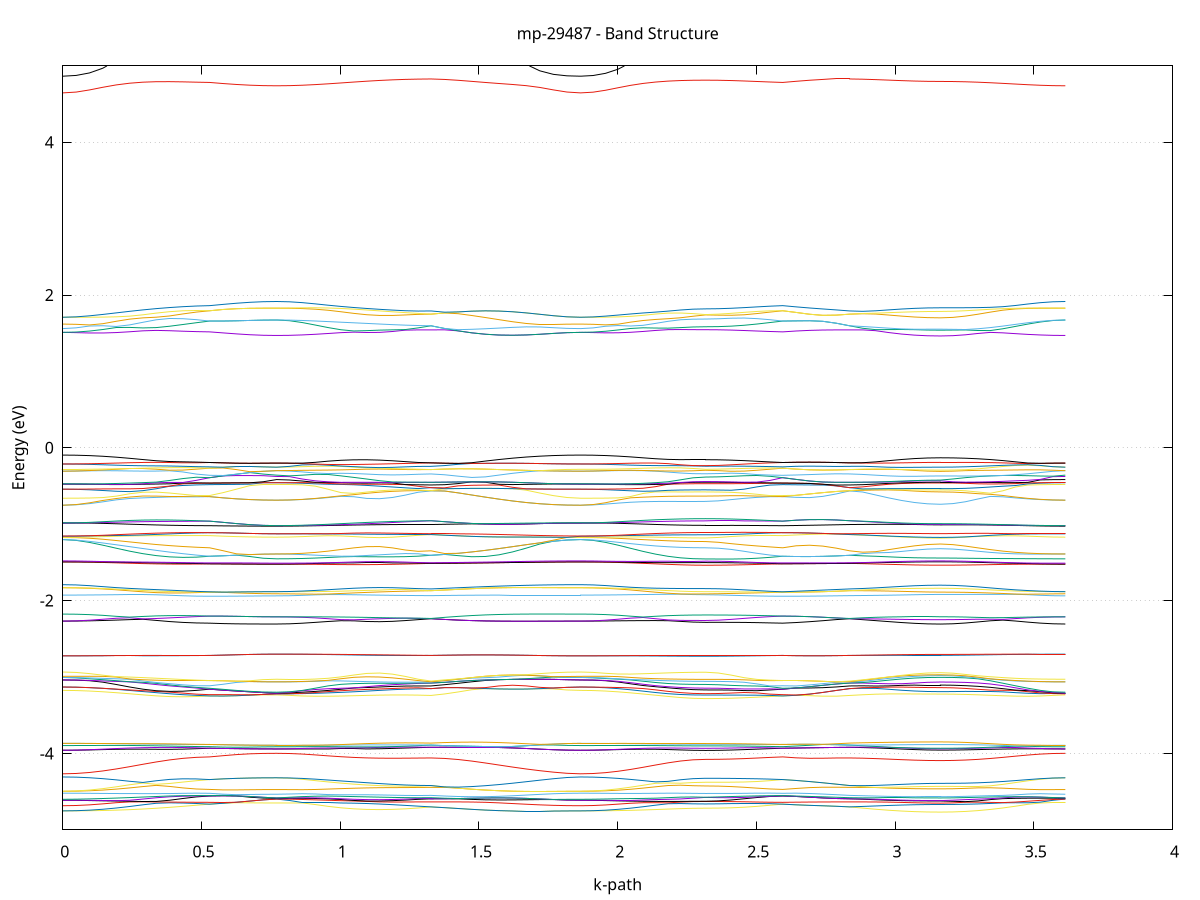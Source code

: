 set title 'mp-29487 - Band Structure'
set xlabel 'k-path'
set ylabel 'Energy (eV)'
set grid y
set yrange [-5:5]
set terminal png size 800,600
set output 'mp-29487_bands_gnuplot.png'
plot '-' using 1:2 with lines notitle, '-' using 1:2 with lines notitle, '-' using 1:2 with lines notitle, '-' using 1:2 with lines notitle, '-' using 1:2 with lines notitle, '-' using 1:2 with lines notitle, '-' using 1:2 with lines notitle, '-' using 1:2 with lines notitle, '-' using 1:2 with lines notitle, '-' using 1:2 with lines notitle, '-' using 1:2 with lines notitle, '-' using 1:2 with lines notitle, '-' using 1:2 with lines notitle, '-' using 1:2 with lines notitle, '-' using 1:2 with lines notitle, '-' using 1:2 with lines notitle, '-' using 1:2 with lines notitle, '-' using 1:2 with lines notitle, '-' using 1:2 with lines notitle, '-' using 1:2 with lines notitle, '-' using 1:2 with lines notitle, '-' using 1:2 with lines notitle, '-' using 1:2 with lines notitle, '-' using 1:2 with lines notitle, '-' using 1:2 with lines notitle, '-' using 1:2 with lines notitle, '-' using 1:2 with lines notitle, '-' using 1:2 with lines notitle, '-' using 1:2 with lines notitle, '-' using 1:2 with lines notitle, '-' using 1:2 with lines notitle, '-' using 1:2 with lines notitle, '-' using 1:2 with lines notitle, '-' using 1:2 with lines notitle, '-' using 1:2 with lines notitle, '-' using 1:2 with lines notitle, '-' using 1:2 with lines notitle, '-' using 1:2 with lines notitle, '-' using 1:2 with lines notitle, '-' using 1:2 with lines notitle, '-' using 1:2 with lines notitle, '-' using 1:2 with lines notitle, '-' using 1:2 with lines notitle, '-' using 1:2 with lines notitle, '-' using 1:2 with lines notitle, '-' using 1:2 with lines notitle, '-' using 1:2 with lines notitle, '-' using 1:2 with lines notitle, '-' using 1:2 with lines notitle, '-' using 1:2 with lines notitle, '-' using 1:2 with lines notitle, '-' using 1:2 with lines notitle, '-' using 1:2 with lines notitle, '-' using 1:2 with lines notitle, '-' using 1:2 with lines notitle, '-' using 1:2 with lines notitle, '-' using 1:2 with lines notitle, '-' using 1:2 with lines notitle, '-' using 1:2 with lines notitle, '-' using 1:2 with lines notitle, '-' using 1:2 with lines notitle, '-' using 1:2 with lines notitle, '-' using 1:2 with lines notitle, '-' using 1:2 with lines notitle, '-' using 1:2 with lines notitle, '-' using 1:2 with lines notitle, '-' using 1:2 with lines notitle, '-' using 1:2 with lines notitle, '-' using 1:2 with lines notitle, '-' using 1:2 with lines notitle, '-' using 1:2 with lines notitle, '-' using 1:2 with lines notitle, '-' using 1:2 with lines notitle, '-' using 1:2 with lines notitle, '-' using 1:2 with lines notitle, '-' using 1:2 with lines notitle, '-' using 1:2 with lines notitle, '-' using 1:2 with lines notitle, '-' using 1:2 with lines notitle, '-' using 1:2 with lines notitle, '-' using 1:2 with lines notitle, '-' using 1:2 with lines notitle, '-' using 1:2 with lines notitle, '-' using 1:2 with lines notitle, '-' using 1:2 with lines notitle, '-' using 1:2 with lines notitle, '-' using 1:2 with lines notitle, '-' using 1:2 with lines notitle, '-' using 1:2 with lines notitle, '-' using 1:2 with lines notitle, '-' using 1:2 with lines notitle, '-' using 1:2 with lines notitle, '-' using 1:2 with lines notitle, '-' using 1:2 with lines notitle, '-' using 1:2 with lines notitle, '-' using 1:2 with lines notitle, '-' using 1:2 with lines notitle, '-' using 1:2 with lines notitle, '-' using 1:2 with lines notitle, '-' using 1:2 with lines notitle, '-' using 1:2 with lines notitle, '-' using 1:2 with lines notitle, '-' using 1:2 with lines notitle, '-' using 1:2 with lines notitle, '-' using 1:2 with lines notitle, '-' using 1:2 with lines notitle, '-' using 1:2 with lines notitle, '-' using 1:2 with lines notitle, '-' using 1:2 with lines notitle, '-' using 1:2 with lines notitle, '-' using 1:2 with lines notitle, '-' using 1:2 with lines notitle, '-' using 1:2 with lines notitle, '-' using 1:2 with lines notitle, '-' using 1:2 with lines notitle, '-' using 1:2 with lines notitle, '-' using 1:2 with lines notitle, '-' using 1:2 with lines notitle, '-' using 1:2 with lines notitle, '-' using 1:2 with lines notitle, '-' using 1:2 with lines notitle, '-' using 1:2 with lines notitle, '-' using 1:2 with lines notitle, '-' using 1:2 with lines notitle, '-' using 1:2 with lines notitle, '-' using 1:2 with lines notitle, '-' using 1:2 with lines notitle, '-' using 1:2 with lines notitle
0.000000 -14.825950
0.048125 -14.824750
0.096250 -14.821150
0.144374 -14.815450
0.192499 -14.807950
0.240624 -14.799150
0.288749 -14.789650
0.336873 -14.780350
0.384998 -14.772050
0.433123 -14.765350
0.481248 -14.761050
0.529372 -14.759050
0.529372 -14.759050
0.577642 -14.754750
0.625912 -14.750550
0.674181 -14.746950
0.722451 -14.744550
0.770720 -14.743750
0.770720 -14.743750
0.817102 -14.744950
0.863483 -14.748450
0.909865 -14.753450
0.956246 -14.759150
1.002628 -14.764850
1.049009 -14.769750
1.095391 -14.773550
1.141772 -14.775950
1.188153 -14.776950
1.234535 -14.776750
1.280916 -14.775850
1.327298 -14.774850
1.327298 -14.774850
1.376303 -14.777650
1.425308 -14.781150
1.474314 -14.785550
1.523319 -14.791150
1.572324 -14.797650
1.621329 -14.804550
1.670334 -14.811250
1.719340 -14.817250
1.768345 -14.821950
1.817350 -14.824950
1.866355 -14.825950
1.866355 -14.825950
1.911388 -14.824950
1.956420 -14.821750
2.001452 -14.816750
2.046484 -14.810150
2.091517 -14.802450
2.136549 -14.794350
2.181581 -14.786550
2.226613 -14.780050
2.271646 -14.775650
2.316678 -14.774050
2.316678 -14.774050
2.363059 -14.773350
2.409441 -14.771250
2.455822 -14.768150
2.502204 -14.764650
2.548585 -14.761350
2.594967 -14.759050
2.594967 -14.759050
2.643236 -14.763150
2.691506 -14.766750
2.739775 -14.769750
2.788045 -14.772350
2.836314 -14.774850
2.836314 -14.774850
2.883042 -14.776550
2.929769 -14.778650
2.976496 -14.780850
3.023224 -14.783050
3.069951 -14.784750
3.116678 -14.785950
3.163405 -14.786350
3.163405 -14.786350
3.208438 -14.785450
3.253470 -14.782750
3.298502 -14.778550
3.343534 -14.773050
3.388567 -14.766750
3.433599 -14.760050
3.478631 -14.753750
3.523663 -14.748450
3.568696 -14.744950
3.613728 -14.743750
e
0.000000 -14.442150
0.048125 -14.443350
0.096250 -14.447050
0.144374 -14.452750
0.192499 -14.459950
0.240624 -14.467850
0.288749 -14.475650
0.336873 -14.482350
0.384998 -14.487050
0.433123 -14.488950
0.481248 -14.487750
0.529372 -14.483350
0.529372 -14.483350
0.577642 -14.483350
0.625912 -14.483150
0.674181 -14.482850
0.722451 -14.482650
0.770720 -14.482550
0.770720 -14.482550
0.817102 -14.483050
0.863483 -14.484350
0.909865 -14.486250
0.956246 -14.488350
1.002628 -14.490250
1.049009 -14.491450
1.095391 -14.491750
1.141772 -14.490850
1.188153 -14.488650
1.234535 -14.485150
1.280916 -14.480450
1.327298 -14.474750
1.327298 -14.474750
1.376303 -14.471150
1.425308 -14.467150
1.474314 -14.462850
1.523319 -14.458550
1.572324 -14.454450
1.621329 -14.450750
1.670334 -14.447650
1.719340 -14.445250
1.768345 -14.443550
1.817350 -14.442450
1.866355 -14.442150
1.866355 -14.442150
1.911388 -14.443450
1.956420 -14.447350
2.001452 -14.453450
2.046484 -14.461550
2.091517 -14.470850
2.136549 -14.480650
2.181581 -14.489950
2.226613 -14.497650
2.271646 -14.502850
2.316678 -14.504750
2.316678 -14.504750
2.363059 -14.503950
2.409441 -14.501750
2.455822 -14.498250
2.502204 -14.493750
2.548585 -14.488650
2.594967 -14.483350
2.594967 -14.483350
2.643236 -14.482850
2.691506 -14.481850
2.739775 -14.480150
2.788045 -14.477750
2.836314 -14.474750
2.836314 -14.474750
2.883042 -14.478550
2.929769 -14.481750
2.976496 -14.484350
3.023224 -14.486450
3.069951 -14.488050
3.116678 -14.489150
3.163405 -14.489450
3.163405 -14.489450
3.208438 -14.489250
3.253470 -14.488450
3.298502 -14.487350
3.343534 -14.486050
3.388567 -14.484850
3.433599 -14.483850
3.478631 -14.483150
3.523663 -14.482750
3.568696 -14.482650
3.613728 -14.482550
e
0.000000 -14.442150
0.048125 -14.442450
0.096250 -14.443250
0.144374 -14.444850
0.192499 -14.447150
0.240624 -14.450250
0.288749 -14.454350
0.336873 -14.459350
0.384998 -14.464950
0.433123 -14.471050
0.481248 -14.477250
0.529372 -14.483350
0.529372 -14.483350
0.577642 -14.483350
0.625912 -14.483150
0.674181 -14.482850
0.722451 -14.482650
0.770720 -14.482550
0.770720 -14.482550
0.817102 -14.480850
0.863483 -14.476050
0.909865 -14.469450
0.956246 -14.462450
1.002628 -14.456850
1.049009 -14.453450
1.095391 -14.452050
1.141772 -14.452150
1.188153 -14.454350
1.234535 -14.459150
1.280916 -14.466450
1.327298 -14.474750
1.327298 -14.474750
1.376303 -14.471150
1.425308 -14.467150
1.474314 -14.462850
1.523319 -14.458550
1.572324 -14.454450
1.621329 -14.450750
1.670334 -14.447650
1.719340 -14.445250
1.768345 -14.443550
1.817350 -14.442450
1.866355 -14.442150
1.866355 -14.442150
1.911388 -14.442250
1.956420 -14.442350
2.001452 -14.442750
2.046484 -14.443250
2.091517 -14.443850
2.136549 -14.444550
2.181581 -14.445350
2.226613 -14.445950
2.271646 -14.446350
2.316678 -14.446550
2.316678 -14.446550
2.363059 -14.448150
2.409441 -14.452750
2.455822 -14.459950
2.502204 -14.468350
2.548585 -14.476650
2.594967 -14.483350
2.594967 -14.483350
2.643236 -14.482850
2.691506 -14.481850
2.739775 -14.480150
2.788045 -14.477750
2.836314 -14.474750
2.836314 -14.474750
2.883042 -14.466550
2.929769 -14.458150
2.976496 -14.450150
3.023224 -14.442950
3.069951 -14.437550
3.116678 -14.436250
3.163405 -14.436050
3.163405 -14.436050
3.208438 -14.436250
3.253470 -14.437050
3.298502 -14.441650
3.343534 -14.448150
3.388567 -14.455650
3.433599 -14.463550
3.478631 -14.470950
3.523663 -14.477050
3.568696 -14.481150
3.613728 -14.482550
e
0.000000 -14.405850
0.048125 -14.406150
0.096250 -14.406950
0.144374 -14.408150
0.192499 -14.409550
0.240624 -14.411050
0.288749 -14.412450
0.336873 -14.413550
0.384998 -14.414450
0.433123 -14.415150
0.481248 -14.415650
0.529372 -14.416250
0.529372 -14.416250
0.577642 -14.420350
0.625912 -14.425450
0.674181 -14.430150
0.722451 -14.433450
0.770720 -14.434650
0.770720 -14.434650
0.817102 -14.434750
0.863483 -14.434750
0.909865 -14.434650
0.956246 -14.433850
1.002628 -14.432150
1.049009 -14.429950
1.095391 -14.428550
1.141772 -14.428850
1.188153 -14.430350
1.234535 -14.431350
1.280916 -14.430850
1.327298 -14.429150
1.327298 -14.429150
1.376303 -14.435450
1.425308 -14.440350
1.474314 -14.442850
1.523319 -14.442450
1.572324 -14.439150
1.621329 -14.433350
1.670334 -14.426150
1.719340 -14.418650
1.768345 -14.411950
1.817350 -14.407450
1.866355 -14.405850
1.866355 -14.405850
1.911388 -14.406050
1.956420 -14.406650
2.001452 -14.407550
2.046484 -14.408450
2.091517 -14.409350
2.136549 -14.410150
2.181581 -14.410650
2.226613 -14.411050
2.271646 -14.411250
2.316678 -14.411250
2.316678 -14.411250
2.363059 -14.411650
2.409441 -14.412550
2.455822 -14.413450
2.502204 -14.414350
2.548585 -14.415250
2.594967 -14.416250
2.594967 -14.416250
2.643236 -14.414050
2.691506 -14.414450
2.739775 -14.417550
2.788045 -14.422750
2.836314 -14.429150
2.836314 -14.429150
2.883042 -14.432550
2.929769 -14.435050
2.976496 -14.436350
3.023224 -14.436650
3.069951 -14.436250
3.116678 -14.433450
3.163405 -14.432150
3.163405 -14.432150
3.208438 -14.433250
3.253470 -14.435850
3.298502 -14.436750
3.343534 -14.437050
3.388567 -14.437050
3.433599 -14.436750
3.478631 -14.436150
3.523663 -14.435450
3.568696 -14.434850
3.613728 -14.434650
e
0.000000 -14.245550
0.048125 -14.245750
0.096250 -14.246250
0.144374 -14.246950
0.192499 -14.247550
0.240624 -14.247750
0.288749 -14.247450
0.336873 -14.246550
0.384998 -14.244950
0.433123 -14.242850
0.481248 -14.240350
0.529372 -14.237750
0.529372 -14.237750
0.577642 -14.238950
0.625912 -14.240150
0.674181 -14.241150
0.722451 -14.241750
0.770720 -14.241950
0.770720 -14.241950
0.817102 -14.242450
0.863483 -14.244050
0.909865 -14.246350
0.956246 -14.249150
1.002628 -14.251650
1.049009 -14.253450
1.095391 -14.253750
1.141772 -14.252250
1.188153 -14.249150
1.234535 -14.244950
1.280916 -14.240450
1.327298 -14.236350
1.327298 -14.236350
1.376303 -14.237650
1.425308 -14.239350
1.474314 -14.241250
1.523319 -14.243050
1.572324 -14.244450
1.621329 -14.245450
1.670334 -14.245950
1.719340 -14.246050
1.768345 -14.245850
1.817350 -14.245650
1.866355 -14.245550
1.866355 -14.245550
1.911388 -14.245850
1.956420 -14.246550
2.001452 -14.247650
2.046484 -14.249050
2.091517 -14.250450
2.136549 -14.251950
2.181581 -14.253150
2.226613 -14.254150
2.271646 -14.254750
2.316678 -14.254950
2.316678 -14.254950
2.363059 -14.254050
2.409441 -14.251450
2.455822 -14.247750
2.502204 -14.243950
2.548585 -14.240450
2.594967 -14.237750
2.594967 -14.237750
2.643236 -14.236650
2.691506 -14.235850
2.739775 -14.235450
2.788045 -14.235650
2.836314 -14.236350
2.836314 -14.236350
2.883042 -14.240150
2.929769 -14.244350
2.976496 -14.248650
3.023224 -14.252650
3.069951 -14.256050
3.116678 -14.258350
3.163405 -14.259150
3.163405 -14.259150
3.208438 -14.258750
3.253470 -14.257450
3.298502 -14.255450
3.343534 -14.253050
3.388567 -14.250350
3.433599 -14.247750
3.478631 -14.245350
3.523663 -14.243550
3.568696 -14.242350
3.613728 -14.241950
e
0.000000 -14.245550
0.048125 -14.245050
0.096250 -14.243650
0.144374 -14.241550
0.192499 -14.239150
0.240624 -14.236750
0.288749 -14.234750
0.336873 -14.233450
0.384998 -14.232950
0.433123 -14.233550
0.481248 -14.235150
0.529372 -14.237750
0.529372 -14.237750
0.577642 -14.238950
0.625912 -14.240150
0.674181 -14.241150
0.722451 -14.241750
0.770720 -14.241950
0.770720 -14.241950
0.817102 -14.241650
0.863483 -14.240550
0.909865 -14.239050
0.956246 -14.237250
1.002628 -14.235350
1.049009 -14.233550
1.095391 -14.232150
1.141772 -14.231250
1.188153 -14.231150
1.234535 -14.231950
1.280916 -14.233650
1.327298 -14.236350
1.327298 -14.236350
1.376303 -14.237650
1.425308 -14.239350
1.474314 -14.241250
1.523319 -14.243050
1.572324 -14.244450
1.621329 -14.245450
1.670334 -14.245950
1.719340 -14.246050
1.768345 -14.245850
1.817350 -14.245650
1.866355 -14.245550
1.866355 -14.245550
1.911388 -14.245050
1.956420 -14.243450
2.001452 -14.241150
2.046484 -14.238150
2.091517 -14.234950
2.136549 -14.231850
2.181581 -14.229050
2.226613 -14.226850
2.271646 -14.225350
2.316678 -14.224950
2.316678 -14.224950
2.363059 -14.225350
2.409441 -14.226750
2.455822 -14.228850
2.502204 -14.231650
2.548585 -14.234650
2.594967 -14.237750
2.594967 -14.237750
2.643236 -14.236650
2.691506 -14.235850
2.739775 -14.235450
2.788045 -14.235650
2.836314 -14.236350
2.836314 -14.236350
2.883042 -14.234450
2.929769 -14.233550
2.976496 -14.233450
3.023224 -14.233850
3.069951 -14.234550
3.116678 -14.235250
3.163405 -14.235450
3.163405 -14.235450
3.208438 -14.235650
3.253470 -14.236050
3.298502 -14.236850
3.343534 -14.237750
3.388567 -14.238750
3.433599 -14.239750
3.478631 -14.240650
3.523663 -14.241350
3.568696 -14.241850
3.613728 -14.241950
e
0.000000 -14.129750
0.048125 -14.129350
0.096250 -14.128150
0.144374 -14.126350
0.192499 -14.123850
0.240624 -14.121050
0.288749 -14.118050
0.336873 -14.115050
0.384998 -14.112150
0.433123 -14.109350
0.481248 -14.106950
0.529372 -14.104750
0.529372 -14.104750
0.577642 -14.110250
0.625912 -14.114950
0.674181 -14.118650
0.722451 -14.120950
0.770720 -14.121750
0.770720 -14.121750
0.817102 -14.121350
0.863483 -14.120050
0.909865 -14.118050
0.956246 -14.115350
1.002628 -14.112150
1.049009 -14.108650
1.095391 -14.104950
1.141772 -14.101250
1.188153 -14.098250
1.234535 -14.097450
1.280916 -14.098150
1.327298 -14.099150
1.327298 -14.099150
1.376303 -14.097650
1.425308 -14.102350
1.474314 -14.107350
1.523319 -14.112150
1.572324 -14.116450
1.621329 -14.120350
1.670334 -14.123650
1.719340 -14.126350
1.768345 -14.128250
1.817350 -14.129350
1.866355 -14.129750
1.866355 -14.129750
1.911388 -14.129450
1.956420 -14.128350
2.001452 -14.126550
2.046484 -14.124050
2.091517 -14.120950
2.136549 -14.117550
2.181581 -14.114150
2.226613 -14.111450
2.271646 -14.109950
2.316678 -14.109550
2.316678 -14.109550
2.363059 -14.109350
2.409441 -14.108750
2.455822 -14.107950
2.502204 -14.106850
2.548585 -14.105750
2.594967 -14.104750
2.594967 -14.104750
2.643236 -14.104050
2.691506 -14.105050
2.739775 -14.104350
2.788045 -14.102150
2.836314 -14.099150
2.836314 -14.099150
2.883042 -14.097550
2.929769 -14.098050
2.976496 -14.100350
3.023224 -14.102450
3.069951 -14.104050
3.116678 -14.104950
3.163405 -14.105350
3.163405 -14.105350
3.208438 -14.106150
3.253470 -14.108250
3.298502 -14.110950
3.343534 -14.113650
3.388567 -14.116050
3.433599 -14.118150
3.478631 -14.119750
3.523663 -14.120850
3.568696 -14.121550
3.613728 -14.121750
e
0.000000 -14.112350
0.048125 -14.112150
0.096250 -14.111650
0.144374 -14.110750
0.192499 -14.109550
0.240624 -14.108250
0.288749 -14.106950
0.336873 -14.105650
0.384998 -14.104450
0.433123 -14.103350
0.481248 -14.102550
0.529372 -14.104750
0.529372 -14.104750
0.577642 -14.110250
0.625912 -14.114950
0.674181 -14.118650
0.722451 -14.120950
0.770720 -14.121750
0.770720 -14.121750
0.817102 -14.121250
0.863483 -14.119550
0.909865 -14.117050
0.956246 -14.113850
1.002628 -14.110150
1.049009 -14.106450
1.095391 -14.102850
1.141772 -14.099650
1.188153 -14.096950
1.234535 -14.094650
1.280916 -14.093050
1.327298 -14.091350
1.327298 -14.091350
1.376303 -14.094750
1.425308 -14.092650
1.474314 -14.091150
1.523319 -14.091150
1.572324 -14.092750
1.621329 -14.095850
1.670334 -14.099950
1.719340 -14.104350
1.768345 -14.108450
1.817350 -14.111350
1.866355 -14.112350
1.866355 -14.112350
1.911388 -14.112250
1.956420 -14.111750
2.001452 -14.111150
2.046484 -14.110250
2.091517 -14.109250
2.136549 -14.108050
2.181581 -14.106550
2.226613 -14.104750
2.271646 -14.102750
2.316678 -14.101850
2.316678 -14.101850
2.363059 -14.101950
2.409441 -14.102150
2.455822 -14.102450
2.502204 -14.102550
2.548585 -14.102250
2.594967 -14.104750
2.594967 -14.104750
2.643236 -14.099150
2.691506 -14.093950
2.739775 -14.090250
2.788045 -14.088450
2.836314 -14.091350
2.836314 -14.091350
2.883042 -14.094050
2.929769 -14.094850
2.976496 -14.094550
3.023224 -14.095450
3.069951 -14.096450
3.116678 -14.097050
3.163405 -14.097250
3.163405 -14.097250
3.208438 -14.097750
3.253470 -14.099350
3.298502 -14.101950
3.343534 -14.105250
3.388567 -14.109050
3.433599 -14.112850
3.478631 -14.116450
3.523663 -14.119250
3.568696 -14.121150
3.613728 -14.121750
e
0.000000 -14.073250
0.048125 -14.073450
0.096250 -14.074050
0.144374 -14.075050
0.192499 -14.076450
0.240624 -14.078450
0.288749 -14.081250
0.336873 -14.084950
0.384998 -14.089550
0.433123 -14.094650
0.481248 -14.099750
0.529372 -14.101450
0.529372 -14.101450
0.577642 -14.097750
0.625912 -14.093750
0.674181 -14.090250
0.722451 -14.087850
0.770720 -14.086950
0.770720 -14.086950
0.817102 -14.087150
0.863483 -14.087650
0.909865 -14.088450
0.956246 -14.089450
1.002628 -14.090550
1.049009 -14.091750
1.095391 -14.092950
1.141772 -14.094150
1.188153 -14.094850
1.234535 -14.093550
1.280916 -14.090650
1.327298 -14.087950
1.327298 -14.087950
1.376303 -14.087650
1.425308 -14.087150
1.474314 -14.086050
1.523319 -14.084550
1.572324 -14.082650
1.621329 -14.080550
1.670334 -14.078450
1.719340 -14.076450
1.768345 -14.074850
1.817350 -14.073650
1.866355 -14.073250
1.866355 -14.073250
1.911388 -14.073350
1.956420 -14.073850
2.001452 -14.074450
2.046484 -14.075050
2.091517 -14.075750
2.136549 -14.076350
2.181581 -14.077650
2.226613 -14.079550
2.271646 -14.081450
2.316678 -14.082250
2.316678 -14.082250
2.363059 -14.083550
2.409441 -14.086650
2.455822 -14.090550
2.502204 -14.095050
2.548585 -14.099850
2.594967 -14.101450
2.594967 -14.101450
2.643236 -14.099150
2.691506 -14.093950
2.739775 -14.090250
2.788045 -14.088450
2.836314 -14.087950
2.836314 -14.087950
2.883042 -14.089950
2.929769 -14.091750
2.976496 -14.092750
3.023224 -14.092250
3.069951 -14.091750
3.116678 -14.091450
3.163405 -14.091350
3.163405 -14.091350
3.208438 -14.091050
3.253470 -14.090450
3.298502 -14.089750
3.343534 -14.089150
3.388567 -14.088550
3.433599 -14.088050
3.478631 -14.087650
3.523663 -14.087250
3.568696 -14.087050
3.613728 -14.086950
e
0.000000 -14.073250
0.048125 -14.073250
0.096250 -14.073350
0.144374 -14.073350
0.192499 -14.073350
0.240624 -14.073150
0.288749 -14.072750
0.336873 -14.072150
0.384998 -14.071250
0.433123 -14.070250
0.481248 -14.069250
0.529372 -14.068450
0.529372 -14.068450
0.577642 -14.065150
0.625912 -14.062550
0.674181 -14.060650
0.722451 -14.059450
0.770720 -14.059050
0.770720 -14.059050
0.817102 -14.059350
0.863483 -14.060350
0.909865 -14.061950
0.956246 -14.064150
1.002628 -14.066950
1.049009 -14.070150
1.095391 -14.073550
1.141772 -14.076950
1.188153 -14.080150
1.234535 -14.082850
1.280916 -14.085350
1.327298 -14.087950
1.327298 -14.087950
1.376303 -14.087650
1.425308 -14.087150
1.474314 -14.086050
1.523319 -14.084550
1.572324 -14.082650
1.621329 -14.080550
1.670334 -14.078450
1.719340 -14.076450
1.768345 -14.074850
1.817350 -14.073650
1.866355 -14.073250
1.866355 -14.073250
1.911388 -14.073250
1.956420 -14.073450
2.001452 -14.073750
2.046484 -14.074250
2.091517 -14.074950
2.136549 -14.075950
2.181581 -14.076550
2.226613 -14.076750
2.271646 -14.076750
2.316678 -14.076650
2.316678 -14.076650
2.363059 -14.075950
2.409441 -14.074450
2.455822 -14.072950
2.502204 -14.071350
2.548585 -14.069850
2.594967 -14.068450
2.594967 -14.068450
2.643236 -14.072250
2.691506 -14.076550
2.739775 -14.081350
2.788045 -14.086250
2.836314 -14.087950
2.836314 -14.087950
2.883042 -14.085750
2.929769 -14.083850
2.976496 -14.081950
3.023224 -14.079950
3.069951 -14.078150
3.116678 -14.076850
3.163405 -14.076350
3.163405 -14.076350
3.208438 -14.075750
3.253470 -14.073950
3.298502 -14.071450
3.343534 -14.068650
3.388567 -14.065950
3.433599 -14.063550
3.478631 -14.061650
3.523663 -14.060250
3.568696 -14.059350
3.613728 -14.059050
e
0.000000 -14.058750
0.048125 -14.058950
0.096250 -14.059650
0.144374 -14.060750
0.192499 -14.062150
0.240624 -14.063750
0.288749 -14.065150
0.336873 -14.065850
0.384998 -14.065850
0.433123 -14.065450
0.481248 -14.064650
0.529372 -14.063750
0.529372 -14.063750
0.577642 -14.060850
0.625912 -14.058250
0.674181 -14.056150
0.722451 -14.054850
0.770720 -14.054350
0.770720 -14.054350
0.817102 -14.054450
0.863483 -14.054750
0.909865 -14.055250
0.956246 -14.055950
1.002628 -14.056750
1.049009 -14.057750
1.095391 -14.058750
1.141772 -14.059950
1.188153 -14.061050
1.234535 -14.062050
1.280916 -14.062950
1.327298 -14.063650
1.327298 -14.063650
1.376303 -14.060050
1.425308 -14.057050
1.474314 -14.054750
1.523319 -14.053350
1.572324 -14.053050
1.621329 -14.053450
1.670334 -14.054450
1.719340 -14.055850
1.768345 -14.057250
1.817350 -14.058350
1.866355 -14.058750
1.866355 -14.058750
1.911388 -14.058850
1.956420 -14.059350
2.001452 -14.060150
2.046484 -14.061350
2.091517 -14.062850
2.136549 -14.064550
2.181581 -14.066150
2.226613 -14.067450
2.271646 -14.068250
2.316678 -14.068550
2.316678 -14.068550
2.363059 -14.068350
2.409441 -14.067650
2.455822 -14.066850
2.502204 -14.065950
2.548585 -14.064950
2.594967 -14.063750
2.594967 -14.063750
2.643236 -14.066450
2.691506 -14.068450
2.739775 -14.068650
2.788045 -14.066850
2.836314 -14.063650
2.836314 -14.063650
2.883042 -14.062150
2.929769 -14.060850
2.976496 -14.059650
3.023224 -14.058650
3.069951 -14.057950
3.116678 -14.057550
3.163405 -14.057350
3.163405 -14.057350
3.208438 -14.057250
3.253470 -14.057050
3.298502 -14.056750
3.343534 -14.056350
3.388567 -14.055850
3.433599 -14.055450
3.478631 -14.055050
3.523663 -14.054650
3.568696 -14.054450
3.613728 -14.054350
e
0.000000 -14.058750
0.048125 -14.058750
0.096250 -14.058950
0.144374 -14.059350
0.192499 -14.059850
0.240624 -14.060450
0.288749 -14.061250
0.336873 -14.062050
0.384998 -14.062750
0.433123 -14.063450
0.481248 -14.063750
0.529372 -14.063750
0.529372 -14.063750
0.577642 -14.060850
0.625912 -14.058250
0.674181 -14.056150
0.722451 -14.054850
0.770720 -14.054350
0.770720 -14.054350
0.817102 -14.054350
0.863483 -14.054350
0.909865 -14.054250
0.956246 -14.054150
1.002628 -14.054250
1.049009 -14.054450
1.095391 -14.055050
1.141772 -14.056050
1.188153 -14.057550
1.234535 -14.059450
1.280916 -14.061550
1.327298 -14.063650
1.327298 -14.063650
1.376303 -14.060050
1.425308 -14.057050
1.474314 -14.054750
1.523319 -14.053350
1.572324 -14.053050
1.621329 -14.053450
1.670334 -14.054450
1.719340 -14.055850
1.768345 -14.057250
1.817350 -14.058350
1.866355 -14.058750
1.866355 -14.058750
1.911388 -14.058850
1.956420 -14.059250
2.001452 -14.059850
2.046484 -14.060750
2.091517 -14.061850
2.136549 -14.063050
2.181581 -14.064250
2.226613 -14.065350
2.271646 -14.066150
2.316678 -14.066450
2.316678 -14.066450
2.363059 -14.066350
2.409441 -14.066050
2.455822 -14.065650
2.502204 -14.065050
2.548585 -14.064450
2.594967 -14.063750
2.594967 -14.063750
2.643236 -14.066450
2.691506 -14.068450
2.739775 -14.068650
2.788045 -14.066850
2.836314 -14.063650
2.836314 -14.063650
2.883042 -14.060750
2.929769 -14.057750
2.976496 -14.055050
3.023224 -14.053050
3.069951 -14.051650
3.116678 -14.050950
3.163405 -14.050650
3.163405 -14.050650
3.208438 -14.050750
3.253470 -14.051050
3.298502 -14.051350
3.343534 -14.051850
3.388567 -14.052450
3.433599 -14.053050
3.478631 -14.053550
3.523663 -14.054050
3.568696 -14.054250
3.613728 -14.054350
e
0.000000 -4.752650
0.048125 -4.752150
0.096250 -4.750550
0.144374 -4.747650
0.192499 -4.743050
0.240624 -4.736750
0.288749 -4.728450
0.336873 -4.718250
0.384998 -4.706350
0.433123 -4.692950
0.481248 -4.678650
0.529372 -4.664450
0.529372 -4.664450
0.577642 -4.653150
0.625912 -4.645450
0.674181 -4.647350
0.722451 -4.648650
0.770720 -4.649050
0.770720 -4.649050
0.817102 -4.648950
0.863483 -4.648750
0.909865 -4.669550
0.956246 -4.693350
1.002628 -4.712350
1.049009 -4.725850
1.095391 -4.733550
1.141772 -4.735750
1.188153 -4.733050
1.234535 -4.725950
1.280916 -4.714750
1.327298 -4.700350
1.327298 -4.700350
1.376303 -4.710450
1.425308 -4.721650
1.474314 -4.732550
1.523319 -4.742050
1.572324 -4.749450
1.621329 -4.754250
1.670334 -4.756450
1.719340 -4.756450
1.768345 -4.755050
1.817350 -4.753450
1.866355 -4.752650
1.866355 -4.752650
1.911388 -4.752250
1.956420 -4.751050
2.001452 -4.748750
2.046484 -4.745350
2.091517 -4.740750
2.136549 -4.735150
2.181581 -4.729150
2.226613 -4.723350
2.271646 -4.718950
2.316678 -4.717250
2.316678 -4.717250
2.363059 -4.716150
2.409441 -4.712350
2.455822 -4.704750
2.502204 -4.693350
2.548585 -4.679250
2.594967 -4.664450
2.594967 -4.664450
2.643236 -4.673350
2.691506 -4.680150
2.739775 -4.685950
2.788045 -4.692250
2.836314 -4.700350
2.836314 -4.700350
2.883042 -4.716250
2.929769 -4.731150
2.976496 -4.744150
3.023224 -4.754650
3.069951 -4.762350
3.116678 -4.767050
3.163405 -4.768550
3.163405 -4.768550
3.208438 -4.766450
3.253470 -4.759950
3.298502 -4.749150
3.343534 -4.733850
3.388567 -4.714550
3.433599 -4.691750
3.478631 -4.666650
3.523663 -4.649650
3.568696 -4.649050
3.613728 -4.649050
e
0.000000 -4.752650
0.048125 -4.750250
0.096250 -4.743150
0.144374 -4.731350
0.192499 -4.715150
0.240624 -4.695350
0.288749 -4.673150
0.336873 -4.653050
0.384998 -4.647150
0.433123 -4.650050
0.481248 -4.655850
0.529372 -4.664450
0.529372 -4.664450
0.577642 -4.653150
0.625912 -4.639550
0.674181 -4.624250
0.722451 -4.608550
0.770720 -4.598050
0.770720 -4.598050
0.817102 -4.616450
0.863483 -4.643050
0.909865 -4.648550
0.956246 -4.648550
1.002628 -4.649250
1.049009 -4.651550
1.095391 -4.656150
1.141772 -4.662750
1.188153 -4.671250
1.234535 -4.680750
1.280916 -4.690650
1.327298 -4.700350
1.327298 -4.700350
1.376303 -4.710450
1.425308 -4.721650
1.474314 -4.732550
1.523319 -4.742050
1.572324 -4.749450
1.621329 -4.754250
1.670334 -4.756450
1.719340 -4.756450
1.768345 -4.755050
1.817350 -4.753450
1.866355 -4.752650
1.866355 -4.752650
1.911388 -4.750450
1.956420 -4.743550
2.001452 -4.732350
2.046484 -4.717150
2.091517 -4.698550
2.136549 -4.677950
2.181581 -4.659050
2.226613 -4.656850
2.271646 -4.660450
2.316678 -4.661950
2.316678 -4.661950
2.363059 -4.660450
2.409441 -4.657150
2.455822 -4.654450
2.502204 -4.654450
2.548585 -4.658050
2.594967 -4.664450
2.594967 -4.664450
2.643236 -4.673350
2.691506 -4.680150
2.739775 -4.685950
2.788045 -4.692250
2.836314 -4.700350
2.836314 -4.700350
2.883042 -4.694450
2.929769 -4.688150
2.976496 -4.681850
3.023224 -4.676450
3.069951 -4.672350
3.116678 -4.669750
3.163405 -4.668950
3.163405 -4.668950
3.208438 -4.668250
3.253470 -4.665850
3.298502 -4.661750
3.343534 -4.655450
3.388567 -4.647350
3.433599 -4.645950
3.478631 -4.646750
3.523663 -4.638050
3.568696 -4.614150
3.613728 -4.598050
e
0.000000 -4.685250
0.048125 -4.682250
0.096250 -4.673750
0.144374 -4.660650
0.192499 -4.645450
0.240624 -4.635250
0.288749 -4.634350
0.336873 -4.635950
0.384998 -4.637450
0.433123 -4.638750
0.481248 -4.640050
0.529372 -4.640850
0.529372 -4.640850
0.577642 -4.643250
0.625912 -4.639550
0.674181 -4.624250
0.722451 -4.608550
0.770720 -4.598050
0.770720 -4.598050
0.817102 -4.599550
0.863483 -4.603450
0.909865 -4.608450
0.956246 -4.613850
1.002628 -4.619050
1.049009 -4.623050
1.095391 -4.628350
1.141772 -4.635050
1.188153 -4.637050
1.234535 -4.636250
1.280916 -4.635250
1.327298 -4.634950
1.327298 -4.634950
1.376303 -4.634850
1.425308 -4.635150
1.474314 -4.636650
1.523319 -4.640550
1.572324 -4.647650
1.621329 -4.656650
1.670334 -4.665750
1.719340 -4.673850
1.768345 -4.680050
1.817350 -4.683950
1.866355 -4.685250
1.866355 -4.685250
1.911388 -4.682550
1.956420 -4.675050
2.001452 -4.664150
2.046484 -4.652750
2.091517 -4.645850
2.136549 -4.645550
2.181581 -4.647450
2.226613 -4.637850
2.271646 -4.630950
2.316678 -4.629450
2.316678 -4.629450
2.363059 -4.629850
2.409441 -4.631050
2.455822 -4.633450
2.502204 -4.636850
2.548585 -4.639550
2.594967 -4.640850
2.594967 -4.640850
2.643236 -4.638750
2.691506 -4.637050
2.739775 -4.635950
2.788045 -4.635250
2.836314 -4.634950
2.836314 -4.634950
2.883042 -4.635150
2.929769 -4.636150
2.976496 -4.638250
3.023224 -4.641950
3.069951 -4.646350
3.116678 -4.649950
3.163405 -4.651350
3.163405 -4.651350
3.208438 -4.648050
3.253470 -4.639350
3.298502 -4.638450
3.343534 -4.641650
3.388567 -4.644050
3.433599 -4.637250
3.478631 -4.626250
3.523663 -4.614750
3.568696 -4.603950
3.613728 -4.598050
e
0.000000 -4.612950
0.048125 -4.614350
0.096250 -4.617450
0.144374 -4.620750
0.192499 -4.623450
0.240624 -4.626650
0.288749 -4.629950
0.336873 -4.628950
0.384998 -4.613350
0.433123 -4.590450
0.481248 -4.569650
0.529372 -4.557350
0.529372 -4.557350
0.577642 -4.554750
0.625912 -4.556950
0.674181 -4.573250
0.722451 -4.585050
0.770720 -4.589250
0.770720 -4.589250
0.817102 -4.587350
0.863483 -4.587950
0.909865 -4.590450
0.956246 -4.595250
1.002628 -4.603750
1.049009 -4.616050
1.095391 -4.623950
1.141772 -4.623250
1.188153 -4.619150
1.234535 -4.611250
1.280916 -4.601350
1.327298 -4.594550
1.327298 -4.594550
1.376303 -4.594250
1.425308 -4.594750
1.474314 -4.602350
1.523319 -4.607750
1.572324 -4.609750
1.621329 -4.609050
1.670334 -4.607050
1.719340 -4.604850
1.768345 -4.604150
1.817350 -4.610550
1.866355 -4.612950
1.866355 -4.612950
1.911388 -4.614450
1.956420 -4.617750
2.001452 -4.621350
2.046484 -4.624450
2.091517 -4.626850
2.136549 -4.628450
2.181581 -4.629050
2.226613 -4.628550
2.271646 -4.627150
2.316678 -4.626550
2.316678 -4.626550
2.363059 -4.621950
2.409441 -4.609950
2.455822 -4.594050
2.502204 -4.577850
2.548585 -4.564250
2.594967 -4.557350
2.594967 -4.557350
2.643236 -4.564050
2.691506 -4.573350
2.739775 -4.583050
2.788045 -4.590750
2.836314 -4.594550
2.836314 -4.594550
2.883042 -4.599650
2.929769 -4.606650
2.976496 -4.613350
3.023224 -4.618250
3.069951 -4.621050
3.116678 -4.622450
3.163405 -4.622850
3.163405 -4.622850
3.208438 -4.627350
3.253470 -4.631850
3.298502 -4.622250
3.343534 -4.604650
3.388567 -4.592450
3.433599 -4.588350
3.478631 -4.586550
3.523663 -4.585950
3.568696 -4.586250
3.613728 -4.589250
e
0.000000 -4.612950
0.048125 -4.613250
0.096250 -4.614250
0.144374 -4.616450
0.192499 -4.618750
0.240624 -4.613850
0.288749 -4.597850
0.336873 -4.580750
0.384998 -4.567950
0.433123 -4.560750
0.481248 -4.557450
0.529372 -4.557350
0.529372 -4.557350
0.577642 -4.554750
0.625912 -4.556950
0.674181 -4.563950
0.722451 -4.574550
0.770720 -4.583450
0.770720 -4.583450
0.817102 -4.582850
0.863483 -4.581950
0.909865 -4.582550
0.956246 -4.586550
1.002628 -4.593950
1.049009 -4.600750
1.095391 -4.604950
1.141772 -4.605950
1.188153 -4.603450
1.234535 -4.598550
1.280916 -4.594550
1.327298 -4.594550
1.327298 -4.594550
1.376303 -4.594250
1.425308 -4.591050
1.474314 -4.586950
1.523319 -4.583650
1.572324 -4.582450
1.621329 -4.583950
1.670334 -4.588750
1.719340 -4.596050
1.768345 -4.604150
1.817350 -4.610550
1.866355 -4.612950
1.866355 -4.612950
1.911388 -4.613050
1.956420 -4.613450
2.001452 -4.614050
2.046484 -4.614050
2.091517 -4.610550
2.136549 -4.604750
2.181581 -4.601150
2.226613 -4.596550
2.271646 -4.586350
2.316678 -4.576150
2.316678 -4.576150
2.363059 -4.579350
2.409441 -4.580150
2.455822 -4.576250
2.502204 -4.569150
2.548585 -4.562250
2.594967 -4.557350
2.594967 -4.557350
2.643236 -4.564050
2.691506 -4.573350
2.739775 -4.583050
2.788045 -4.590750
2.836314 -4.594550
2.836314 -4.594550
2.883042 -4.595050
2.929769 -4.600150
2.976496 -4.606450
3.023224 -4.611750
3.069951 -4.615450
3.116678 -4.617350
3.163405 -4.618050
3.163405 -4.618050
3.208438 -4.612750
3.253470 -4.605550
3.298502 -4.598950
3.343534 -4.592650
3.388567 -4.582050
3.433599 -4.571350
3.478631 -4.570450
3.523663 -4.573450
3.568696 -4.579050
3.613728 -4.583450
e
0.000000 -4.601050
0.048125 -4.599450
0.096250 -4.595750
0.144374 -4.590750
0.192499 -4.584950
0.240624 -4.578450
0.288749 -4.571550
0.336873 -4.564550
0.384998 -4.557550
0.433123 -4.552950
0.481248 -4.552250
0.529372 -4.552850
0.529372 -4.552850
0.577642 -4.548750
0.625912 -4.556450
0.674181 -4.563950
0.722451 -4.574550
0.770720 -4.583450
0.770720 -4.583450
0.817102 -4.574250
0.863483 -4.565850
0.909865 -4.560650
0.956246 -4.558450
1.002628 -4.561250
1.049009 -4.565550
1.095391 -4.569350
1.141772 -4.572850
1.188153 -4.576250
1.234535 -4.579050
1.280916 -4.580750
1.327298 -4.580050
1.327298 -4.580050
1.376303 -4.586950
1.425308 -4.591050
1.474314 -4.586950
1.523319 -4.583650
1.572324 -4.582450
1.621329 -4.583950
1.670334 -4.588750
1.719340 -4.596050
1.768345 -4.602850
1.817350 -4.601450
1.866355 -4.601050
1.866355 -4.601050
1.911388 -4.599650
1.956420 -4.596850
2.001452 -4.593950
2.046484 -4.591650
2.091517 -4.589750
2.136549 -4.586250
2.181581 -4.579350
2.226613 -4.572650
2.271646 -4.570450
2.316678 -4.574550
2.316678 -4.574550
2.363059 -4.570050
2.409441 -4.564850
2.455822 -4.560250
2.502204 -4.556550
2.548585 -4.553850
2.594967 -4.552850
2.594967 -4.552850
2.643236 -4.558150
2.691506 -4.563450
2.739775 -4.568750
2.788045 -4.574150
2.836314 -4.580050
2.836314 -4.580050
2.883042 -4.582350
2.929769 -4.581350
2.976496 -4.579950
3.023224 -4.579950
3.069951 -4.581350
3.116678 -4.582750
3.163405 -4.583250
3.163405 -4.583250
3.208438 -4.582050
3.253470 -4.578650
3.298502 -4.574450
3.343534 -4.570650
3.388567 -4.568250
3.433599 -4.567250
3.478631 -4.567750
3.523663 -4.571450
3.568696 -4.577750
3.613728 -4.583450
e
0.000000 -4.520850
0.048125 -4.521450
0.096250 -4.522750
0.144374 -4.524250
0.192499 -4.525450
0.240624 -4.526150
0.288749 -4.526650
0.336873 -4.526850
0.384998 -4.525850
0.433123 -4.522650
0.481248 -4.520750
0.529372 -4.522450
0.529372 -4.522450
0.577642 -4.533950
0.625912 -4.540450
0.674181 -4.537750
0.722451 -4.535550
0.770720 -4.534750
0.770720 -4.534750
0.817102 -4.531750
0.863483 -4.527850
0.909865 -4.531350
0.956246 -4.539050
1.002628 -4.541750
1.049009 -4.541350
1.095391 -4.541850
1.141772 -4.543950
1.188153 -4.547150
1.234535 -4.550250
1.280916 -4.551550
1.327298 -4.549750
1.327298 -4.549750
1.376303 -4.558150
1.425308 -4.564450
1.474314 -4.567350
1.523319 -4.566550
1.572324 -4.562150
1.621329 -4.554850
1.670334 -4.545750
1.719340 -4.536450
1.768345 -4.528350
1.817350 -4.522850
1.866355 -4.520850
1.866355 -4.520850
1.911388 -4.521350
1.956420 -4.522550
2.001452 -4.523850
2.046484 -4.524450
2.091517 -4.523750
2.136549 -4.522250
2.181581 -4.520950
2.226613 -4.521250
2.271646 -4.523250
2.316678 -4.524750
2.316678 -4.524750
2.363059 -4.524550
2.409441 -4.524050
2.455822 -4.522750
2.502204 -4.520650
2.548585 -4.520150
2.594967 -4.522450
2.594967 -4.522450
2.643236 -4.520750
2.691506 -4.525150
2.739775 -4.532350
2.788045 -4.540850
2.836314 -4.549750
2.836314 -4.549750
2.883042 -4.554450
2.929769 -4.558650
2.976496 -4.562750
3.023224 -4.565750
3.069951 -4.567050
3.116678 -4.567250
3.163405 -4.567250
3.163405 -4.567250
3.208438 -4.565950
3.253470 -4.562350
3.298502 -4.557750
3.343534 -4.553550
3.388567 -4.549850
3.433599 -4.542850
3.478631 -4.532350
3.523663 -4.527750
3.568696 -4.531550
3.613728 -4.534750
e
0.000000 -4.496050
0.048125 -4.494350
0.096250 -4.489250
0.144374 -4.480350
0.192499 -4.467750
0.240624 -4.452150
0.288749 -4.434450
0.336873 -4.418750
0.384998 -4.432550
0.433123 -4.452050
0.481248 -4.466150
0.529372 -4.471750
0.529372 -4.471750
0.577642 -4.477950
0.625912 -4.477850
0.674181 -4.475750
0.722451 -4.473950
0.770720 -4.473250
0.770720 -4.473250
0.817102 -4.474250
0.863483 -4.475250
0.909865 -4.472550
0.956246 -4.466950
1.002628 -4.461250
1.049009 -4.456150
1.095391 -4.451950
1.141772 -4.449150
1.188153 -4.448150
1.234535 -4.447550
1.280916 -4.445850
1.327298 -4.444850
1.327298 -4.444850
1.376303 -4.445050
1.425308 -4.455050
1.474314 -4.468950
1.523319 -4.480150
1.572324 -4.488850
1.621329 -4.494950
1.670334 -4.498350
1.719340 -4.499050
1.768345 -4.497950
1.817350 -4.496650
1.866355 -4.496050
1.866355 -4.496050
1.911388 -4.494550
1.956420 -4.489850
2.001452 -4.481550
2.046484 -4.469750
2.091517 -4.454650
2.136549 -4.437350
2.181581 -4.420850
2.226613 -4.416150
2.271646 -4.423150
2.316678 -4.426450
2.316678 -4.426450
2.363059 -4.428450
2.409441 -4.434350
2.455822 -4.443650
2.502204 -4.454950
2.548585 -4.465450
2.594967 -4.471750
2.594967 -4.471750
2.643236 -4.459150
2.691506 -4.448050
2.739775 -4.442950
2.788045 -4.443050
2.836314 -4.444850
2.836314 -4.444850
2.883042 -4.445550
2.929769 -4.446950
2.976496 -4.454150
3.023224 -4.458750
3.069951 -4.461850
3.116678 -4.463750
3.163405 -4.464350
3.163405 -4.464350
3.208438 -4.462850
3.253470 -4.458050
3.298502 -4.451250
3.343534 -4.450050
3.388567 -4.455350
3.433599 -4.462950
3.478631 -4.470650
3.523663 -4.474750
3.568696 -4.474250
3.613728 -4.473250
e
0.000000 -4.496050
0.048125 -4.491950
0.096250 -4.480050
0.144374 -4.461450
0.192499 -4.437750
0.240624 -4.410950
0.288749 -4.388150
0.336873 -4.404850
0.384998 -4.393750
0.433123 -4.375350
0.481248 -4.357850
0.529372 -4.342650
0.529372 -4.342650
0.577642 -4.333550
0.625912 -4.326950
0.674181 -4.322550
0.722451 -4.320150
0.770720 -4.319450
0.770720 -4.319450
0.817102 -4.324950
0.863483 -4.339050
0.909865 -4.356550
0.956246 -4.373750
1.002628 -4.389250
1.049009 -4.402650
1.095391 -4.413750
1.141772 -4.421950
1.188153 -4.426850
1.234535 -4.429250
1.280916 -4.429050
1.327298 -4.420950
1.327298 -4.420950
1.376303 -4.438850
1.425308 -4.455050
1.474314 -4.468950
1.523319 -4.480150
1.572324 -4.488850
1.621329 -4.494950
1.670334 -4.498350
1.719340 -4.499050
1.768345 -4.497950
1.817350 -4.496650
1.866355 -4.496050
1.866355 -4.496050
1.911388 -4.492250
1.956420 -4.481350
2.001452 -4.464250
2.046484 -4.442450
2.091517 -4.417450
2.136549 -4.391450
2.181581 -4.387850
2.226613 -4.390550
2.271646 -4.381950
2.316678 -4.377950
2.316678 -4.377950
2.363059 -4.377850
2.409441 -4.377150
2.455822 -4.374550
2.502204 -4.368150
2.548585 -4.357050
2.594967 -4.342650
2.594967 -4.342650
2.643236 -4.354450
2.691506 -4.368650
2.739775 -4.384950
2.788045 -4.402650
2.836314 -4.420950
2.836314 -4.420950
2.883042 -4.435850
2.929769 -4.445250
2.976496 -4.443550
3.023224 -4.440150
3.069951 -4.436150
3.116678 -4.432850
3.163405 -4.431650
3.163405 -4.431650
3.208438 -4.432150
3.253470 -4.433550
3.298502 -4.433750
3.343534 -4.424650
3.388567 -4.405650
3.433599 -4.382350
3.478631 -4.358750
3.523663 -4.338350
3.568696 -4.324450
3.613728 -4.319450
e
0.000000 -4.308650
0.048125 -4.311250
0.096250 -4.318850
0.144374 -4.330850
0.192499 -4.346450
0.240624 -4.364950
0.288749 -4.380750
0.336873 -4.358350
0.384998 -4.340650
0.433123 -4.332750
0.481248 -4.334450
0.529372 -4.342650
0.529372 -4.342650
0.577642 -4.333550
0.625912 -4.326950
0.674181 -4.322550
0.722451 -4.320150
0.770720 -4.319450
0.770720 -4.319450
0.817102 -4.321550
0.863483 -4.327750
0.909865 -4.337250
0.956246 -4.348650
1.002628 -4.360650
1.049009 -4.372450
1.095391 -4.383850
1.141772 -4.394950
1.188153 -4.405250
1.234535 -4.413650
1.280916 -4.418850
1.327298 -4.420950
1.327298 -4.420950
1.376303 -4.438850
1.425308 -4.441850
1.474314 -4.434450
1.523319 -4.423050
1.572324 -4.408150
1.621329 -4.390450
1.670334 -4.370950
1.719340 -4.350850
1.768345 -4.331750
1.817350 -4.315850
1.866355 -4.308650
1.866355 -4.308650
1.911388 -4.310750
1.956420 -4.317150
2.001452 -4.327250
2.046484 -4.340550
2.091517 -4.356150
2.136549 -4.372850
2.181581 -4.366350
2.226613 -4.345250
2.271646 -4.330950
2.316678 -4.325850
2.316678 -4.325850
2.363059 -4.326350
2.409441 -4.327550
2.455822 -4.329650
2.502204 -4.332450
2.548585 -4.336650
2.594967 -4.342650
2.594967 -4.342650
2.643236 -4.354450
2.691506 -4.368650
2.739775 -4.384950
2.788045 -4.402650
2.836314 -4.420950
2.836314 -4.420950
2.883042 -4.422550
2.929769 -4.419250
2.976496 -4.412950
3.023224 -4.405650
3.069951 -4.398850
3.116678 -4.394050
3.163405 -4.392250
3.163405 -4.392250
3.208438 -4.391650
3.253470 -4.389550
3.298502 -4.385050
3.343534 -4.377850
3.388567 -4.367950
3.433599 -4.356050
3.478631 -4.343250
3.523663 -4.331350
3.568696 -4.322650
3.613728 -4.319450
e
0.000000 -4.267350
0.048125 -4.262950
0.096250 -4.250050
0.144374 -4.229950
0.192499 -4.204050
0.240624 -4.174250
0.288749 -4.142650
0.336873 -4.112150
0.384998 -4.085450
0.433123 -4.064950
0.481248 -4.051850
0.529372 -4.045950
0.529372 -4.045950
0.577642 -4.030250
0.625912 -4.015750
0.674181 -4.005650
0.722451 -4.000550
0.770720 -3.999150
0.770720 -3.999150
0.817102 -4.001650
0.863483 -4.008850
0.909865 -4.019850
0.956246 -4.032250
1.002628 -4.043650
1.049009 -4.052850
1.095391 -4.059150
1.141772 -4.062650
1.188153 -4.063650
1.234535 -4.062850
1.280916 -4.061250
1.327298 -4.059850
1.327298 -4.059850
1.376303 -4.066050
1.425308 -4.080150
1.474314 -4.100750
1.523319 -4.125650
1.572324 -4.152450
1.621329 -4.179050
1.670334 -4.204150
1.719340 -4.226450
1.768345 -4.245650
1.817350 -4.260650
1.866355 -4.267350
1.866355 -4.267350
1.911388 -4.263550
1.956420 -4.252250
2.001452 -4.234050
2.046484 -4.210150
2.091517 -4.182150
2.136549 -4.152350
2.181581 -4.123750
2.226613 -4.099950
2.271646 -4.084150
2.316678 -4.078650
2.316678 -4.078650
2.363059 -4.077450
2.409441 -4.074050
2.455822 -4.068350
2.502204 -4.060950
2.548585 -4.052750
2.594967 -4.045950
2.594967 -4.045950
2.643236 -4.058350
2.691506 -4.064050
2.739775 -4.063350
2.788045 -4.060250
2.836314 -4.059850
2.836314 -4.059850
2.883042 -4.062750
2.929769 -4.068150
2.976496 -4.074950
3.023224 -4.082150
3.069951 -4.088350
3.116678 -4.092650
3.163405 -4.094250
3.163405 -4.094250
3.208438 -4.092450
3.253470 -4.087150
3.298502 -4.078450
3.343534 -4.066550
3.388567 -4.052150
3.433599 -4.036550
3.478631 -4.021550
3.523663 -4.009250
3.568696 -4.001650
3.613728 -3.999150
e
0.000000 -3.959250
0.048125 -3.958050
0.096250 -3.954850
0.144374 -3.950550
0.192499 -3.946650
0.240624 -3.944550
0.288749 -3.944650
0.336873 -3.946050
0.384998 -3.946650
0.433123 -3.944350
0.481248 -3.938950
0.529372 -3.932650
0.529372 -3.932650
0.577642 -3.935350
0.625912 -3.937850
0.674181 -3.939950
0.722451 -3.941350
0.770720 -3.941850
0.770720 -3.941850
0.817102 -3.941950
0.863483 -3.942150
0.909865 -3.942250
0.956246 -3.942350
1.002628 -3.942550
1.049009 -3.942550
1.095391 -3.941650
1.141772 -3.939250
1.188153 -3.935150
1.234535 -3.930050
1.280916 -3.924750
1.327298 -3.920250
1.327298 -3.920250
1.376303 -3.919650
1.425308 -3.920950
1.474314 -3.923250
1.523319 -3.924450
1.572324 -3.924450
1.621329 -3.928350
1.670334 -3.935950
1.719340 -3.944450
1.768345 -3.952050
1.817350 -3.957350
1.866355 -3.959250
1.866355 -3.959250
1.911388 -3.958050
1.956420 -3.954850
2.001452 -3.950650
2.046484 -3.946850
2.091517 -3.945050
2.136549 -3.945950
2.181581 -3.949650
2.226613 -3.954850
2.271646 -3.959250
2.316678 -3.961050
2.316678 -3.961050
2.363059 -3.959750
2.409441 -3.956050
2.455822 -3.950650
2.502204 -3.944350
2.548585 -3.938050
2.594967 -3.932650
2.594967 -3.932650
2.643236 -3.929850
2.691506 -3.927050
2.739775 -3.924450
2.788045 -3.922050
2.836314 -3.920250
2.836314 -3.920250
2.883042 -3.923750
2.929769 -3.928750
2.976496 -3.935350
3.023224 -3.942950
3.069951 -3.950150
3.116678 -3.955250
3.163405 -3.957150
3.163405 -3.957150
3.208438 -3.956250
3.253470 -3.953750
3.298502 -3.950350
3.343534 -3.946550
3.388567 -3.943250
3.433599 -3.941050
3.478631 -3.940250
3.523663 -3.940650
3.568696 -3.941450
3.613728 -3.941850
e
0.000000 -3.959250
0.048125 -3.957250
0.096250 -3.951850
0.144374 -3.944350
0.192499 -3.936550
0.240624 -3.929950
0.288749 -3.925250
0.336873 -3.922650
0.384998 -3.922050
0.433123 -3.923250
0.481248 -3.926750
0.529372 -3.932650
0.529372 -3.932650
0.577642 -3.935350
0.625912 -3.937850
0.674181 -3.939950
0.722451 -3.941350
0.770720 -3.941850
0.770720 -3.941850
0.817102 -3.939650
0.863483 -3.934950
0.909865 -3.930950
0.956246 -3.929350
1.002628 -3.928950
1.049009 -3.928050
1.095391 -3.925650
1.141772 -3.921950
1.188153 -3.918450
1.234535 -3.916850
1.280916 -3.917250
1.327298 -3.920250
1.327298 -3.920250
1.376303 -3.919650
1.425308 -3.920950
1.474314 -3.923250
1.523319 -3.924450
1.572324 -3.924450
1.621329 -3.928350
1.670334 -3.935950
1.719340 -3.944450
1.768345 -3.952050
1.817350 -3.957350
1.866355 -3.959250
1.866355 -3.959250
1.911388 -3.957650
1.956420 -3.953250
2.001452 -3.946850
2.046484 -3.939950
2.091517 -3.934050
2.136549 -3.930450
2.181581 -3.929650
2.226613 -3.930850
2.271646 -3.932650
2.316678 -3.933450
2.316678 -3.933450
2.363059 -3.932450
2.409441 -3.929850
2.455822 -3.926850
2.502204 -3.925450
2.548585 -3.927150
2.594967 -3.932650
2.594967 -3.932650
2.643236 -3.929850
2.691506 -3.927050
2.739775 -3.924450
2.788045 -3.922050
2.836314 -3.920250
2.836314 -3.920250
2.883042 -3.917450
2.929769 -3.917950
2.976496 -3.921050
3.023224 -3.927650
3.069951 -3.934450
3.116678 -3.938850
3.163405 -3.940450
3.163405 -3.940450
3.208438 -3.939250
3.253470 -3.936250
3.298502 -3.932450
3.343534 -3.929050
3.388567 -3.926850
3.433599 -3.926850
3.478631 -3.930050
3.523663 -3.935350
3.568696 -3.940050
3.613728 -3.941850
e
0.000000 -3.897350
0.048125 -3.897150
0.096250 -3.896650
0.144374 -3.896050
0.192499 -3.895750
0.240624 -3.896350
0.288749 -3.898350
0.336873 -3.901150
0.384998 -3.904250
0.433123 -3.907350
0.481248 -3.910150
0.529372 -3.912050
0.529372 -3.912050
0.577642 -3.917750
0.625912 -3.919750
0.674181 -3.918050
0.722451 -3.915050
0.770720 -3.913550
0.770720 -3.913550
0.817102 -3.913350
0.863483 -3.912550
0.909865 -3.911450
0.956246 -3.911750
1.002628 -3.913250
1.049009 -3.914850
1.095391 -3.915550
1.141772 -3.914950
1.188153 -3.911850
1.234535 -3.905850
1.280916 -3.898650
1.327298 -3.891550
1.327298 -3.891550
1.376303 -3.897750
1.425308 -3.902850
1.474314 -3.906750
1.523319 -3.910350
1.572324 -3.912950
1.621329 -3.909350
1.670334 -3.900050
1.719340 -3.888850
1.768345 -3.889950
1.817350 -3.895450
1.866355 -3.897350
1.866355 -3.897350
1.911388 -3.897250
1.956420 -3.897050
2.001452 -3.896750
2.046484 -3.896650
2.091517 -3.896950
2.136549 -3.897750
2.181581 -3.899150
2.226613 -3.900550
2.271646 -3.901750
2.316678 -3.902250
2.316678 -3.902250
2.363059 -3.902350
2.409441 -3.902750
2.455822 -3.903950
2.502204 -3.906150
2.548585 -3.909150
2.594967 -3.912050
2.594967 -3.912050
2.643236 -3.903650
2.691506 -3.893850
2.739775 -3.883650
2.788045 -3.885950
2.836314 -3.891550
2.836314 -3.891550
2.883042 -3.899950
2.929769 -3.909350
2.976496 -3.918750
3.023224 -3.924850
3.069951 -3.929050
3.116678 -3.931950
3.163405 -3.933050
3.163405 -3.933050
3.208438 -3.932250
3.253470 -3.929850
3.298502 -3.925450
3.343534 -3.919450
3.388567 -3.912750
3.433599 -3.906550
3.478631 -3.907950
3.523663 -3.911450
3.568696 -3.913150
3.613728 -3.913550
e
0.000000 -3.868650
0.048125 -3.868950
0.096250 -3.869850
0.144374 -3.871150
0.192499 -3.872750
0.240624 -3.874750
0.288749 -3.877050
0.336873 -3.879350
0.384998 -3.881450
0.433123 -3.883050
0.481248 -3.883650
0.529372 -3.883250
0.529372 -3.883250
0.577642 -3.886550
0.625912 -3.889750
0.674181 -3.892050
0.722451 -3.893350
0.770720 -3.893850
0.770720 -3.893850
0.817102 -3.894350
0.863483 -3.895450
0.909865 -3.895250
0.956246 -3.892850
1.002628 -3.891050
1.049009 -3.889850
1.095391 -3.889150
1.141772 -3.888750
1.188153 -3.888650
1.234535 -3.888850
1.280916 -3.889650
1.327298 -3.891550
1.327298 -3.891550
1.376303 -3.897750
1.425308 -3.902850
1.474314 -3.906750
1.523319 -3.910350
1.572324 -3.912950
1.621329 -3.909350
1.670334 -3.900050
1.719340 -3.888850
1.768345 -3.878450
1.817350 -3.871150
1.866355 -3.868650
1.866355 -3.868650
1.911388 -3.868950
1.956420 -3.869850
2.001452 -3.871350
2.046484 -3.873050
2.091517 -3.874850
2.136549 -3.876550
2.181581 -3.877950
2.226613 -3.879150
2.271646 -3.880050
2.316678 -3.880350
2.316678 -3.880350
2.363059 -3.880550
2.409441 -3.881350
2.455822 -3.882250
2.502204 -3.883050
2.548585 -3.883350
2.594967 -3.883250
2.594967 -3.883250
2.643236 -3.880750
2.691506 -3.880150
2.739775 -3.881850
2.788045 -3.885950
2.836314 -3.891550
2.836314 -3.891550
2.883042 -3.891050
2.929769 -3.890150
2.976496 -3.888850
3.023224 -3.887350
3.069951 -3.885850
3.116678 -3.884850
3.163405 -3.884450
3.163405 -3.884450
3.208438 -3.884850
3.253470 -3.886050
3.298502 -3.888150
3.343534 -3.891450
3.388567 -3.896150
3.433599 -3.902050
3.478631 -3.900850
3.523663 -3.896950
3.568696 -3.894550
3.613728 -3.893850
e
0.000000 -3.868650
0.048125 -3.868850
0.096250 -3.869550
0.144374 -3.870750
0.192499 -3.872050
0.240624 -3.872850
0.288749 -3.873250
0.336873 -3.874050
0.384998 -3.875750
0.433123 -3.878250
0.481248 -3.880950
0.529372 -3.883250
0.529372 -3.883250
0.577642 -3.886550
0.625912 -3.889750
0.674181 -3.892050
0.722451 -3.893350
0.770720 -3.893850
0.770720 -3.893850
0.817102 -3.893850
0.863483 -3.893650
0.909865 -3.892850
0.956246 -3.890450
1.002628 -3.884750
1.049009 -3.877950
1.095391 -3.871650
1.141772 -3.866550
1.188153 -3.863350
1.234535 -3.862250
1.280916 -3.863050
1.327298 -3.865250
1.327298 -3.865250
1.376303 -3.858350
1.425308 -3.853850
1.474314 -3.852350
1.523319 -3.853850
1.572324 -3.858250
1.621329 -3.865050
1.670334 -3.873450
1.719340 -3.882150
1.768345 -3.878450
1.817350 -3.871150
1.866355 -3.868650
1.866355 -3.868650
1.911388 -3.868650
1.956420 -3.868650
2.001452 -3.868950
2.046484 -3.869450
2.091517 -3.870050
2.136549 -3.870550
2.181581 -3.870950
2.226613 -3.871250
2.271646 -3.871350
2.316678 -3.871350
2.316678 -3.871350
2.363059 -3.871750
2.409441 -3.872950
2.455822 -3.874850
2.502204 -3.877550
2.548585 -3.880550
2.594967 -3.883250
2.594967 -3.883250
2.643236 -3.880750
2.691506 -3.880150
2.739775 -3.881850
2.788045 -3.873850
2.836314 -3.865250
2.836314 -3.865250
2.883042 -3.861150
2.929769 -3.857850
2.976496 -3.855250
3.023224 -3.853050
3.069951 -3.851350
3.116678 -3.850150
3.163405 -3.849750
3.163405 -3.849750
3.208438 -3.851450
3.253470 -3.856350
3.298502 -3.863850
3.343534 -3.872850
3.388567 -3.881550
3.433599 -3.888250
3.478631 -3.892050
3.523663 -3.893550
3.568696 -3.893850
3.613728 -3.893850
e
0.000000 -3.175250
0.048125 -3.177350
0.096250 -3.183650
0.144374 -3.193450
0.192499 -3.205650
0.240624 -3.219350
0.288749 -3.233750
0.336873 -3.246950
0.384998 -3.256250
0.433123 -3.259250
0.481248 -3.255650
0.529372 -3.247950
0.529372 -3.247950
0.577642 -3.249250
0.625912 -3.245350
0.674181 -3.237850
0.722451 -3.233950
0.770720 -3.234050
0.770720 -3.234050
0.817102 -3.240750
0.863483 -3.248450
0.909865 -3.252050
0.956246 -3.251950
1.002628 -3.249250
1.049009 -3.245150
1.095391 -3.240850
1.141772 -3.237350
1.188153 -3.235250
1.234535 -3.235150
1.280916 -3.237350
1.327298 -3.241550
1.327298 -3.241550
1.376303 -3.222050
1.425308 -3.195650
1.474314 -3.166550
1.523319 -3.151450
1.572324 -3.156450
1.621329 -3.158850
1.670334 -3.157850
1.719340 -3.152850
1.768345 -3.155350
1.817350 -3.169950
1.866355 -3.175250
1.866355 -3.175250
1.911388 -3.177350
1.956420 -3.183850
2.001452 -3.194250
2.046484 -3.207550
2.091517 -3.222450
2.136549 -3.238250
2.181581 -3.254350
2.226613 -3.268950
2.271646 -3.279050
2.316678 -3.282750
2.316678 -3.282750
2.363059 -3.281450
2.409441 -3.277850
2.455822 -3.271950
2.502204 -3.264350
2.548585 -3.255750
2.594967 -3.247950
2.594967 -3.247950
2.643236 -3.239850
2.691506 -3.244350
2.739775 -3.251150
2.788045 -3.251250
2.836314 -3.241550
2.836314 -3.241550
2.883042 -3.232650
2.929769 -3.225250
2.976496 -3.221550
3.023224 -3.221050
3.069951 -3.222050
3.116678 -3.223150
3.163405 -3.223650
3.163405 -3.223650
3.208438 -3.224850
3.253470 -3.228150
3.298502 -3.233150
3.343534 -3.239350
3.388567 -3.245550
3.433599 -3.250450
3.478631 -3.252050
3.523663 -3.248850
3.568696 -3.241050
3.613728 -3.234050
e
0.000000 -3.131350
0.048125 -3.133450
0.096250 -3.139350
0.144374 -3.148750
0.192499 -3.161250
0.240624 -3.175850
0.288749 -3.190750
0.336873 -3.205050
0.384998 -3.219350
0.433123 -3.231550
0.481248 -3.240150
0.529372 -3.247950
0.529372 -3.247950
0.577642 -3.249250
0.625912 -3.245350
0.674181 -3.237850
0.722451 -3.228250
0.770720 -3.220350
0.770720 -3.220350
0.817102 -3.219950
0.863483 -3.217650
0.909865 -3.213550
0.956246 -3.207950
1.002628 -3.201250
1.049009 -3.193550
1.095391 -3.184750
1.141772 -3.175350
1.188153 -3.166250
1.234535 -3.159550
1.280916 -3.155150
1.327298 -3.152250
1.327298 -3.152250
1.376303 -3.139250
1.425308 -3.139450
1.474314 -3.145150
1.523319 -3.151450
1.572324 -3.156450
1.621329 -3.158850
1.670334 -3.157850
1.719340 -3.152850
1.768345 -3.144450
1.817350 -3.135550
1.866355 -3.131350
1.866355 -3.131350
1.911388 -3.133750
1.956420 -3.140850
2.001452 -3.152250
2.046484 -3.167250
2.091517 -3.184950
2.136549 -3.203150
2.181581 -3.218650
2.226613 -3.229050
2.271646 -3.234650
2.316678 -3.236250
2.316678 -3.236250
2.363059 -3.236450
2.409441 -3.236850
2.455822 -3.237350
2.502204 -3.238350
2.548585 -3.240750
2.594967 -3.247950
2.594967 -3.247950
2.643236 -3.239850
2.691506 -3.224250
2.739775 -3.202050
2.788045 -3.176050
2.836314 -3.152250
2.836314 -3.152250
2.883042 -3.148750
2.929769 -3.149150
2.976496 -3.160550
3.023224 -3.173350
3.069951 -3.183350
3.116678 -3.189750
3.163405 -3.191850
3.163405 -3.191850
3.208438 -3.190950
3.253470 -3.188450
3.298502 -3.185450
3.343534 -3.185450
3.388567 -3.194250
3.433599 -3.204750
3.478631 -3.212950
3.523663 -3.218250
3.568696 -3.220350
3.613728 -3.220350
e
0.000000 -3.131350
0.048125 -3.133350
0.096250 -3.139150
0.144374 -3.147850
0.192499 -3.158350
0.240624 -3.169250
0.288749 -3.179450
0.336873 -3.188750
0.384998 -3.198350
0.433123 -3.210750
0.481248 -3.224350
0.529372 -3.231150
0.529372 -3.231150
0.577642 -3.230450
0.625912 -3.231850
0.674181 -3.233250
0.722451 -3.228250
0.770720 -3.220350
0.770720 -3.220350
0.817102 -3.219350
0.863483 -3.213350
0.909865 -3.203250
0.956246 -3.191250
1.002628 -3.179650
1.049009 -3.169950
1.095391 -3.162350
1.141772 -3.156550
1.188153 -3.150650
1.234535 -3.143850
1.280916 -3.141650
1.327298 -3.152250
1.327298 -3.152250
1.376303 -3.139250
1.425308 -3.139450
1.474314 -3.145150
1.523319 -3.138750
1.572324 -3.116750
1.621329 -3.107750
1.670334 -3.116250
1.719340 -3.135350
1.768345 -3.144450
1.817350 -3.135550
1.866355 -3.131350
1.866355 -3.131350
1.911388 -3.132350
1.956420 -3.134650
2.001452 -3.137650
2.046484 -3.141950
2.091517 -3.151150
2.136549 -3.168350
2.181581 -3.188150
2.226613 -3.204450
2.271646 -3.214850
2.316678 -3.218350
2.316678 -3.218350
2.363059 -3.216150
2.409441 -3.210050
2.455822 -3.203250
2.502204 -3.208250
2.548585 -3.224250
2.594967 -3.231150
2.594967 -3.231150
2.643236 -3.235950
2.691506 -3.224250
2.739775 -3.202050
2.788045 -3.176050
2.836314 -3.152250
2.836314 -3.152250
2.883042 -3.139450
2.929769 -3.137350
2.976496 -3.132650
3.023224 -3.132150
3.069951 -3.135150
3.116678 -3.138050
3.163405 -3.139250
3.163405 -3.139250
3.208438 -3.141850
3.253470 -3.149650
3.298502 -3.161250
3.343534 -3.171650
3.388567 -3.173750
3.433599 -3.175750
3.478631 -3.192350
3.523663 -3.207750
3.568696 -3.217250
3.613728 -3.220350
e
0.000000 -3.038850
0.048125 -3.041250
0.096250 -3.048550
0.144374 -3.067650
0.192499 -3.097950
0.240624 -3.130650
0.288749 -3.159450
0.336873 -3.179550
0.384998 -3.188250
0.433123 -3.185950
0.481248 -3.175350
0.529372 -3.159550
0.529372 -3.159550
0.577642 -3.172550
0.625912 -3.183650
0.674181 -3.193950
0.722451 -3.204350
0.770720 -3.212350
0.770720 -3.212350
0.817102 -3.207850
0.863483 -3.199050
0.909865 -3.188550
0.956246 -3.175950
1.002628 -3.160750
1.049009 -3.144250
1.095391 -3.137950
1.141772 -3.130750
1.188153 -3.123350
1.234535 -3.118750
1.280916 -3.117250
1.327298 -3.117150
1.327298 -3.117150
1.376303 -3.100750
1.425308 -3.082250
1.474314 -3.062850
1.523319 -3.045350
1.572324 -3.035050
1.621329 -3.031450
1.670334 -3.029650
1.719340 -3.029150
1.768345 -3.030950
1.817350 -3.035650
1.866355 -3.038850
1.866355 -3.038850
1.911388 -3.040950
1.956420 -3.048650
2.001452 -3.065450
2.046484 -3.089050
2.091517 -3.111450
2.136549 -3.127250
2.181581 -3.141350
2.226613 -3.155050
2.271646 -3.165350
2.316678 -3.169350
2.316678 -3.169350
2.363059 -3.169650
2.409441 -3.171350
2.455822 -3.177850
2.502204 -3.179450
2.548585 -3.169750
2.594967 -3.159550
2.594967 -3.159550
2.643236 -3.144250
2.691506 -3.144050
2.739775 -3.139750
2.788045 -3.130350
2.836314 -3.117150
2.836314 -3.117150
2.883042 -3.115550
2.929769 -3.118450
2.976496 -3.116250
3.023224 -3.109550
3.069951 -3.106250
3.116678 -3.105650
3.163405 -3.105650
3.163405 -3.105650
3.208438 -3.107650
3.253470 -3.113350
3.298502 -3.122250
3.343534 -3.135350
3.388567 -3.152650
3.433599 -3.171450
3.478631 -3.178950
3.523663 -3.192250
3.568696 -3.207050
3.613728 -3.212350
e
0.000000 -3.038850
0.048125 -3.039750
0.096250 -3.044550
0.144374 -3.051750
0.192499 -3.057750
0.240624 -3.064250
0.288749 -3.080550
0.336873 -3.099050
0.384998 -3.116250
0.433123 -3.130350
0.481248 -3.144350
0.529372 -3.159550
0.529372 -3.159550
0.577642 -3.172550
0.625912 -3.183650
0.674181 -3.193950
0.722451 -3.204350
0.770720 -3.212350
0.770720 -3.212350
0.817102 -3.200150
0.863483 -3.180550
0.909865 -3.163850
0.956246 -3.153250
1.002628 -3.147550
1.049009 -3.142850
1.095391 -3.127150
1.141772 -3.112550
1.188153 -3.100950
1.234535 -3.091950
1.280916 -3.083950
1.327298 -3.079250
1.327298 -3.079250
1.376303 -3.069850
1.425308 -3.056850
1.474314 -3.046150
1.523319 -3.039050
1.572324 -3.034450
1.621329 -3.031450
1.670334 -3.029650
1.719340 -3.029150
1.768345 -3.030950
1.817350 -3.035650
1.866355 -3.038850
1.866355 -3.038850
1.911388 -3.040050
1.956420 -3.045150
2.001452 -3.056650
2.046484 -3.074150
2.091517 -3.094750
2.136549 -3.113550
2.181581 -3.127150
2.226613 -3.137150
2.271646 -3.143850
2.316678 -3.146150
2.316678 -3.146150
2.363059 -3.147450
2.409441 -3.151950
2.455822 -3.156550
2.502204 -3.156850
2.548585 -3.155250
2.594967 -3.159550
2.594967 -3.159550
2.643236 -3.144250
2.691506 -3.126950
2.739775 -3.108850
2.788045 -3.091650
2.836314 -3.079250
2.836314 -3.079250
2.883042 -3.079150
2.929769 -3.084350
2.976496 -3.088650
3.023224 -3.088050
3.069951 -3.079450
3.116678 -3.069850
3.163405 -3.065950
3.163405 -3.065950
3.208438 -3.067150
3.253470 -3.070850
3.298502 -3.078150
3.343534 -3.091550
3.388567 -3.113450
3.433599 -3.141350
3.478631 -3.168850
3.523663 -3.187250
3.568696 -3.200950
3.613728 -3.212350
e
0.000000 -3.006050
0.048125 -3.011050
0.096250 -3.023150
0.144374 -3.035450
0.192499 -3.048150
0.240624 -3.062050
0.288749 -3.069750
0.336873 -3.083350
0.384998 -3.103550
0.433123 -3.121450
0.481248 -3.135550
0.529372 -3.147550
0.529372 -3.147650
0.577642 -3.161350
0.625912 -3.175550
0.674181 -3.187750
0.722451 -3.196150
0.770720 -3.199150
0.770720 -3.199150
0.817102 -3.193650
0.863483 -3.175550
0.909865 -3.146750
0.956246 -3.116250
1.002628 -3.095950
1.049009 -3.086850
1.095391 -3.083050
1.141772 -3.081850
1.188153 -3.082350
1.234535 -3.081750
1.280916 -3.078450
1.327298 -3.079250
1.327298 -3.079250
1.376303 -3.069850
1.425308 -3.056850
1.474314 -3.046150
1.523319 -3.039050
1.572324 -3.034450
1.621329 -3.031050
1.670334 -3.022750
1.719340 -3.011050
1.768345 -3.000650
1.817350 -3.003650
1.866355 -3.006050
1.866355 -3.006050
1.911388 -3.010450
1.956420 -3.020250
2.001452 -3.027750
2.046484 -3.038450
2.091517 -3.055250
2.136549 -3.071850
2.181581 -3.085250
2.226613 -3.093050
2.271646 -3.096550
2.316678 -3.097450
2.316678 -3.097450
2.363059 -3.101450
2.409441 -3.109750
2.455822 -3.115650
2.502204 -3.118150
2.548585 -3.125250
2.594967 -3.147550
2.594967 -3.147650
2.643236 -3.142950
2.691506 -3.126950
2.739775 -3.108850
2.788045 -3.091650
2.836314 -3.079250
2.836314 -3.079250
2.883042 -3.072650
2.929769 -3.058250
2.976496 -3.041550
3.023224 -3.025850
3.069951 -3.013750
3.116678 -3.006750
3.163405 -3.004650
3.163405 -3.004650
3.208438 -3.006150
3.253470 -3.011350
3.298502 -3.023750
3.343534 -3.049350
3.388567 -3.081450
3.433599 -3.114750
3.478631 -3.146750
3.523663 -3.175050
3.568696 -3.194050
3.613728 -3.199150
e
0.000000 -3.006050
0.048125 -3.007750
0.096250 -3.012450
0.144374 -3.017950
0.192499 -3.023450
0.240624 -3.030450
0.288749 -3.052050
0.336873 -3.072150
0.384998 -3.087250
0.433123 -3.103050
0.481248 -3.114250
0.529372 -3.115050
0.529372 -3.115050
0.577642 -3.095150
0.625912 -3.071050
0.674181 -3.059450
0.722451 -3.062650
0.770720 -3.063750
0.770720 -3.063750
0.817102 -3.063250
0.863483 -3.061350
0.909865 -3.056650
0.956246 -3.050050
1.002628 -3.051450
1.049009 -3.055550
1.095391 -3.060450
1.141772 -3.064850
1.188153 -3.067450
1.234535 -3.067950
1.280916 -3.067050
1.327298 -3.061850
1.327298 -3.061850
1.376303 -3.048050
1.425308 -3.028850
1.474314 -3.014850
1.523319 -3.008950
1.572324 -3.000750
1.621329 -2.986350
1.670334 -2.976250
1.719340 -2.984950
1.768345 -2.995850
1.817350 -3.003650
1.866355 -3.006050
1.866355 -3.006050
1.911388 -3.007750
1.956420 -3.013650
2.001452 -3.024050
2.046484 -3.032450
2.091517 -3.037550
2.136549 -3.043650
2.181581 -3.049450
2.226613 -3.053650
2.271646 -3.056150
2.316678 -3.056850
2.316678 -3.056850
2.363059 -3.057850
2.409441 -3.060950
2.455822 -3.068850
2.502204 -3.090550
2.548585 -3.116850
2.594967 -3.115050
2.594967 -3.115050
2.643236 -3.117550
2.691506 -3.103750
2.739775 -3.087050
2.788045 -3.069850
2.836314 -3.061850
2.836314 -3.061850
2.883042 -3.056950
2.929769 -3.037750
2.976496 -3.018150
3.023224 -3.003050
3.069951 -2.991850
3.116678 -2.984150
3.163405 -2.981050
3.163405 -2.981050
3.208438 -2.984650
3.253470 -2.996350
3.298502 -3.012950
3.343534 -3.026150
3.388567 -3.041850
3.433599 -3.051550
3.478631 -3.057550
3.523663 -3.061250
3.568696 -3.063250
3.613728 -3.063750
e
0.000000 -2.991450
0.048125 -2.990850
0.096250 -2.990450
0.144374 -2.991650
0.192499 -3.000650
0.240624 -3.025450
0.288749 -3.035950
0.336873 -3.042250
0.384998 -3.046550
0.433123 -3.048750
0.481248 -3.048750
0.529372 -3.046450
0.529372 -3.046450
0.577642 -3.049650
0.625912 -3.054650
0.674181 -3.059450
0.722451 -3.062650
0.770720 -3.063750
0.770720 -3.063750
0.817102 -3.062650
0.863483 -3.058650
0.909865 -3.052350
0.956246 -3.043950
1.002628 -3.022850
1.049009 -3.004250
1.095391 -2.997350
1.141772 -3.000250
1.188153 -3.011250
1.234535 -3.028150
1.280916 -3.046550
1.327298 -3.061850
1.327298 -3.061850
1.376303 -3.048050
1.425308 -3.028850
1.474314 -3.008050
1.523319 -2.990150
1.572324 -2.978150
1.621329 -2.973550
1.670334 -2.976250
1.719340 -2.984950
1.768345 -2.995850
1.817350 -2.993750
1.866355 -2.991450
1.866355 -2.991450
1.911388 -2.990850
1.956420 -2.990450
2.001452 -2.994850
2.046484 -3.005650
2.091517 -3.015550
2.136549 -3.021950
2.181581 -3.025950
2.226613 -3.028750
2.271646 -3.030550
2.316678 -3.031150
2.316678 -3.031150
2.363059 -3.031050
2.409441 -3.032250
2.455822 -3.036950
2.502204 -3.044150
2.548585 -3.047650
2.594967 -3.046450
2.594967 -3.046450
2.643236 -3.046450
2.691506 -3.050250
2.739775 -3.056750
2.788045 -3.063150
2.836314 -3.061850
2.836314 -3.061850
2.883042 -3.043250
2.929769 -3.023150
2.976496 -3.001150
3.023224 -2.985950
3.069951 -2.976650
3.116678 -2.972050
3.163405 -2.970950
3.163405 -2.970850
3.208438 -2.974650
3.253470 -2.984550
3.298502 -3.002250
3.343534 -3.024150
3.388567 -3.036150
3.433599 -3.046150
3.478631 -3.054350
3.523663 -3.059850
3.568696 -3.062850
3.613728 -3.063750
e
0.000000 -2.934750
0.048125 -2.940450
0.096250 -2.955550
0.144374 -2.976550
0.192499 -2.995050
0.240624 -3.000750
0.288749 -3.007950
0.336873 -3.016050
0.384998 -3.024450
0.433123 -3.032850
0.481248 -3.040550
0.529372 -3.046450
0.529372 -3.046450
0.577642 -3.049650
0.625912 -3.054650
0.674181 -3.049350
0.722451 -3.034550
0.770720 -3.029250
0.770720 -3.029250
0.817102 -3.029450
0.863483 -3.029450
0.909865 -3.027050
0.956246 -3.016850
1.002628 -2.998750
1.049009 -2.974350
1.095391 -2.953350
1.141772 -2.948250
1.188153 -2.962550
1.234535 -2.992350
1.280916 -3.028850
1.327298 -3.053150
1.327298 -3.053150
1.376303 -3.037450
1.425308 -3.024250
1.474314 -3.008050
1.523319 -2.990150
1.572324 -2.978150
1.621329 -2.973550
1.670334 -2.970150
1.719340 -2.955650
1.768345 -2.944350
1.817350 -2.937250
1.866355 -2.934750
1.866355 -2.934750
1.911388 -2.939750
1.956420 -2.951650
2.001452 -2.961250
2.046484 -2.961750
2.091517 -2.957350
2.136549 -2.951750
2.181581 -2.946150
2.226613 -2.941550
2.271646 -2.938550
2.316678 -2.937450
2.316678 -2.937450
2.363059 -2.947850
2.409441 -2.975250
2.455822 -3.008950
2.502204 -3.031350
2.548585 -3.040950
2.594967 -3.046450
2.594967 -3.046450
2.643236 -3.046450
2.691506 -3.050250
2.739775 -3.056750
2.788045 -3.063150
2.836314 -3.053150
2.836314 -3.053150
2.883042 -3.037250
2.929769 -3.017450
2.976496 -2.999450
3.023224 -2.978550
3.069951 -2.960050
3.116678 -2.947850
3.163405 -2.943550
3.163405 -2.943550
3.208438 -2.949950
3.253470 -2.966350
3.298502 -2.983750
3.343534 -2.996650
3.388567 -3.007850
3.433599 -3.017150
3.478631 -3.023550
3.523663 -3.027050
3.568696 -3.028750
3.613728 -3.029250
e
0.000000 -2.723250
0.048125 -2.723050
0.096250 -2.722450
0.144374 -2.721850
0.192499 -2.721650
0.240624 -2.721650
0.288749 -2.721850
0.336873 -2.721750
0.384998 -2.721350
0.433123 -2.720550
0.481248 -2.719350
0.529372 -2.717950
0.529372 -2.717950
0.577642 -2.713650
0.625912 -2.708950
0.674181 -2.704850
0.722451 -2.701950
0.770720 -2.700950
0.770720 -2.700950
0.817102 -2.701350
0.863483 -2.702350
0.909865 -2.703950
0.956246 -2.706150
1.002628 -2.708750
1.049009 -2.711550
1.095391 -2.714150
1.141772 -2.716350
1.188153 -2.717550
1.234535 -2.718050
1.280916 -2.718050
1.327298 -2.717750
1.327298 -2.717750
1.376303 -2.715050
1.425308 -2.712650
1.474314 -2.711050
1.523319 -2.710650
1.572324 -2.711450
1.621329 -2.713350
1.670334 -2.715950
1.719340 -2.718750
1.768345 -2.721150
1.817350 -2.722650
1.866355 -2.723250
1.866355 -2.723250
1.911388 -2.723150
1.956420 -2.722850
2.001452 -2.722650
2.046484 -2.722950
2.091517 -2.723650
2.136549 -2.724850
2.181581 -2.726150
2.226613 -2.727250
2.271646 -2.728050
2.316678 -2.728350
2.316678 -2.728350
2.363059 -2.727850
2.409441 -2.726450
2.455822 -2.724450
2.502204 -2.722350
2.548585 -2.720050
2.594967 -2.717950
2.594967 -2.717950
2.643236 -2.720950
2.691506 -2.722350
2.739775 -2.721950
2.788045 -2.720250
2.836314 -2.717750
2.836314 -2.717750
2.883042 -2.717250
2.929769 -2.716750
2.976496 -2.716350
3.023224 -2.716250
3.069951 -2.716150
3.116678 -2.716150
3.163405 -2.716150
3.163405 -2.716150
3.208438 -2.715550
3.253470 -2.713850
3.298502 -2.711550
3.343534 -2.709050
3.388567 -2.706650
3.433599 -2.704550
3.478631 -2.702950
3.523663 -2.701850
3.568696 -2.701150
3.613728 -2.700950
e
0.000000 -2.723250
0.048125 -2.722850
0.096250 -2.721950
0.144374 -2.720850
0.192499 -2.719750
0.240624 -2.718750
0.288749 -2.718150
0.336873 -2.717850
0.384998 -2.717750
0.433123 -2.717750
0.481248 -2.717750
0.529372 -2.717950
0.529372 -2.717950
0.577642 -2.713650
0.625912 -2.708950
0.674181 -2.704850
0.722451 -2.701950
0.770720 -2.700950
0.770720 -2.700950
0.817102 -2.701050
0.863483 -2.701350
0.909865 -2.701950
0.956246 -2.702850
1.002628 -2.704250
1.049009 -2.705950
1.095391 -2.707850
1.141772 -2.709850
1.188153 -2.711750
1.234535 -2.713750
1.280916 -2.715750
1.327298 -2.717750
1.327298 -2.717750
1.376303 -2.715050
1.425308 -2.712650
1.474314 -2.711050
1.523319 -2.710650
1.572324 -2.711450
1.621329 -2.713350
1.670334 -2.715950
1.719340 -2.718750
1.768345 -2.721150
1.817350 -2.722650
1.866355 -2.723250
1.866355 -2.723250
1.911388 -2.722850
1.956420 -2.721950
2.001452 -2.720850
2.046484 -2.719850
2.091517 -2.719150
2.136549 -2.718650
2.181581 -2.718450
2.226613 -2.718450
2.271646 -2.718450
2.316678 -2.718450
2.316678 -2.718450
2.363059 -2.718350
2.409441 -2.718250
2.455822 -2.718250
2.502204 -2.718250
2.548585 -2.718250
2.594967 -2.717950
2.594967 -2.717950
2.643236 -2.720950
2.691506 -2.722350
2.739775 -2.721950
2.788045 -2.720250
2.836314 -2.717750
2.836314 -2.717750
2.883042 -2.715150
2.929769 -2.712550
2.976496 -2.710050
3.023224 -2.707750
3.069951 -2.706050
3.116678 -2.704850
3.163405 -2.704550
3.163405 -2.704550
3.208438 -2.704250
3.253470 -2.703650
3.298502 -2.702850
3.343534 -2.702150
3.388567 -2.701550
3.433599 -2.701250
3.478631 -2.701050
3.523663 -2.700950
3.568696 -2.700950
3.613728 -2.700950
e
0.000000 -2.268450
0.048125 -2.267450
0.096250 -2.264750
0.144374 -2.260450
0.192499 -2.255050
0.240624 -2.249050
0.288749 -2.244150
0.336873 -2.259350
0.384998 -2.274250
0.433123 -2.285450
0.481248 -2.292350
0.529372 -2.295250
0.529372 -2.295250
0.577642 -2.300850
0.625912 -2.304150
0.674181 -2.305750
0.722451 -2.306450
0.770720 -2.306550
0.770720 -2.306550
0.817102 -2.303750
0.863483 -2.295850
0.909865 -2.284950
0.956246 -2.273350
1.002628 -2.263350
1.049009 -2.264650
1.095391 -2.273350
1.141772 -2.276050
1.188153 -2.271450
1.234535 -2.261450
1.280916 -2.249150
1.327298 -2.236950
1.327298 -2.236950
1.376303 -2.246650
1.425308 -2.255150
1.474314 -2.261650
1.523319 -2.266150
1.572324 -2.268650
1.621329 -2.269750
1.670334 -2.269950
1.719340 -2.269550
1.768345 -2.269050
1.817350 -2.268650
1.866355 -2.268450
1.866355 -2.268450
1.911388 -2.267950
1.956420 -2.266550
2.001452 -2.264750
2.046484 -2.263150
2.091517 -2.261950
2.136549 -2.261650
2.181581 -2.263150
2.226613 -2.271950
2.271646 -2.281050
2.316678 -2.284450
2.316678 -2.284450
2.363059 -2.284350
2.409441 -2.284550
2.455822 -2.285650
2.502204 -2.288250
2.548585 -2.291950
2.594967 -2.295250
2.594967 -2.295250
2.643236 -2.287050
2.691506 -2.276150
2.739775 -2.263050
2.788045 -2.248550
2.836314 -2.236950
2.836314 -2.236950
2.883042 -2.249350
2.929769 -2.262050
2.976496 -2.274750
3.023224 -2.287050
3.069951 -2.297450
3.116678 -2.304550
3.163405 -2.307150
3.163405 -2.307150
3.208438 -2.303450
3.253470 -2.293350
3.298502 -2.279250
3.343534 -2.264150
3.388567 -2.255350
3.433599 -2.267050
3.478631 -2.281750
3.523663 -2.294650
3.568696 -2.303450
3.613728 -2.306550
e
0.000000 -2.268450
0.048125 -2.265250
0.096250 -2.256450
0.144374 -2.244150
0.192499 -2.231050
0.240624 -2.224650
0.288749 -2.239350
0.336873 -2.234250
0.384998 -2.226150
0.433123 -2.217750
0.481248 -2.209650
0.529372 -2.202750
0.529372 -2.202750
0.577642 -2.203250
0.625912 -2.205650
0.674181 -2.208850
0.722451 -2.211450
0.770720 -2.212450
0.770720 -2.212450
0.817102 -2.213950
0.863483 -2.218450
0.909865 -2.226150
0.956246 -2.236750
1.002628 -2.248950
1.049009 -2.251350
1.095391 -2.244350
1.141772 -2.237950
1.188153 -2.232650
1.234535 -2.229650
1.280916 -2.233050
1.327298 -2.236950
1.327298 -2.236950
1.376303 -2.246650
1.425308 -2.255150
1.474314 -2.261650
1.523319 -2.266150
1.572324 -2.268650
1.621329 -2.269750
1.670334 -2.269950
1.719340 -2.269550
1.768345 -2.269050
1.817350 -2.268650
1.866355 -2.268450
1.866355 -2.268450
1.911388 -2.265150
1.956420 -2.256150
2.001452 -2.243550
2.046484 -2.229650
2.091517 -2.220950
2.136549 -2.237250
2.181581 -2.252850
2.226613 -2.258850
2.271646 -2.259850
2.316678 -2.260150
2.316678 -2.260150
2.363059 -2.256150
2.409441 -2.245750
2.455822 -2.232650
2.502204 -2.220150
2.548585 -2.210050
2.594967 -2.202750
2.594967 -2.202750
2.643236 -2.204950
2.691506 -2.210050
2.739775 -2.217650
2.788045 -2.226950
2.836314 -2.236950
2.836314 -2.236950
2.883042 -2.237850
2.929769 -2.240150
2.976496 -2.242850
3.023224 -2.245650
3.069951 -2.247950
3.116678 -2.249450
3.163405 -2.249950
3.163405 -2.249950
3.208438 -2.249050
3.253470 -2.246550
3.298502 -2.243650
3.343534 -2.243550
3.388567 -2.246050
3.433599 -2.235350
3.478631 -2.225450
3.523663 -2.218250
3.568696 -2.213850
3.613728 -2.212450
e
0.000000 -2.176350
0.048125 -2.178150
0.096250 -2.183450
0.144374 -2.192750
0.192499 -2.205750
0.240624 -2.216050
0.288749 -2.207350
0.336873 -2.200250
0.384998 -2.196450
0.433123 -2.195850
0.481248 -2.198050
0.529372 -2.202750
0.529372 -2.202750
0.577642 -2.203250
0.625912 -2.205650
0.674181 -2.208850
0.722451 -2.211450
0.770720 -2.212450
0.770720 -2.212450
0.817102 -2.212350
0.863483 -2.212250
0.909865 -2.212450
0.956246 -2.213250
1.002628 -2.214750
1.049009 -2.216950
1.095391 -2.219650
1.141772 -2.222750
1.188153 -2.225950
1.234535 -2.229250
1.280916 -2.229650
1.327298 -2.233750
1.327298 -2.233750
1.376303 -2.219250
1.425308 -2.206350
1.474314 -2.195650
1.523319 -2.187350
1.572324 -2.181650
1.621329 -2.178050
1.670334 -2.176350
1.719340 -2.175850
1.768345 -2.175950
1.817350 -2.176250
1.866355 -2.176350
1.866355 -2.176350
1.911388 -2.177950
1.956420 -2.182850
2.001452 -2.191450
2.046484 -2.203750
2.091517 -2.214950
2.136549 -2.205150
2.181581 -2.197050
2.226613 -2.191850
2.271646 -2.189050
2.316678 -2.188150
2.316678 -2.188150
2.363059 -2.188550
2.409441 -2.189550
2.455822 -2.191450
2.502204 -2.194250
2.548585 -2.198050
2.594967 -2.202750
2.594967 -2.202750
2.643236 -2.204950
2.691506 -2.210050
2.739775 -2.217650
2.788045 -2.226950
2.836314 -2.233750
2.836314 -2.233750
2.883042 -2.225150
2.929769 -2.218550
2.976496 -2.214350
3.023224 -2.212150
3.069951 -2.211450
3.116678 -2.211450
3.163405 -2.211550
3.163405 -2.211550
3.208438 -2.212350
3.253470 -2.215150
3.298502 -2.219750
3.343534 -2.223850
3.388567 -2.222850
3.433599 -2.219350
3.478631 -2.216050
3.523663 -2.213950
3.568696 -2.212750
3.613728 -2.212450
e
0.000000 -1.927950
0.048125 -1.927550
0.096250 -1.926350
0.144374 -1.924650
0.192499 -1.922750
0.240624 -1.921250
0.288749 -1.921250
0.336873 -1.923850
0.384998 -1.929950
0.433123 -1.936750
0.481248 -1.941550
0.529372 -1.943150
0.529372 -1.943150
0.577642 -1.942750
0.625912 -1.941650
0.674181 -1.940150
0.722451 -1.938650
0.770720 -1.937950
0.770720 -1.937950
0.817102 -1.936250
0.863483 -1.931350
0.909865 -1.924650
0.956246 -1.920450
1.002628 -1.921450
1.049009 -1.923450
1.095391 -1.925850
1.141772 -1.928350
1.188153 -1.930750
1.234535 -1.932550
1.280916 -1.934050
1.327298 -1.935050
1.327298 -1.935050
1.376303 -1.932750
1.425308 -1.930850
1.474314 -1.929450
1.523319 -1.928550
1.572324 -1.928050
1.621329 -1.927950
1.670334 -1.927950
1.719340 -1.927950
1.768345 -1.927950
1.817350 -1.927950
1.866355 -1.927950
1.866355 -1.927950
1.911388 -1.927550
1.956420 -1.926450
2.001452 -1.924750
2.046484 -1.922650
2.091517 -1.920450
2.136549 -1.918550
2.181581 -1.916750
2.226613 -1.915850
2.271646 -1.920850
2.316678 -1.923150
2.316678 -1.923150
2.363059 -1.925650
2.409441 -1.930350
2.455822 -1.934950
2.502204 -1.938950
2.548585 -1.941950
2.594967 -1.943150
2.594967 -1.943150
2.643236 -1.942750
2.691506 -1.941550
2.739775 -1.939650
2.788045 -1.937450
2.836314 -1.935050
2.836314 -1.935050
2.883042 -1.933450
2.929769 -1.931550
2.976496 -1.929250
3.023224 -1.926350
3.069951 -1.923150
3.116678 -1.920250
3.163405 -1.919050
3.163405 -1.919050
3.208438 -1.918950
3.253470 -1.918750
3.298502 -1.918450
3.343534 -1.918150
3.388567 -1.917850
3.433599 -1.917450
3.478631 -1.922650
3.523663 -1.930550
3.568696 -1.936050
3.613728 -1.937950
e
0.000000 -1.831150
0.048125 -1.833050
0.096250 -1.838550
0.144374 -1.847050
0.192499 -1.858250
0.240624 -1.871550
0.288749 -1.885150
0.336873 -1.895750
0.384998 -1.900150
0.433123 -1.899450
0.481248 -1.895350
0.529372 -1.889750
0.529372 -1.889750
0.577642 -1.892150
0.625912 -1.899050
0.674181 -1.904950
0.722451 -1.909150
0.770720 -1.910750
0.770720 -1.910750
0.817102 -1.911750
0.863483 -1.913850
0.909865 -1.915550
0.956246 -1.913650
1.002628 -1.906650
1.049009 -1.899350
1.095391 -1.892650
1.141772 -1.886450
1.188153 -1.881050
1.234535 -1.876550
1.280916 -1.872950
1.327298 -1.870150
1.327298 -1.870150
1.376303 -1.861550
1.425308 -1.852450
1.474314 -1.843850
1.523319 -1.836850
1.572324 -1.832050
1.621329 -1.829650
1.670334 -1.829150
1.719340 -1.829650
1.768345 -1.830450
1.817350 -1.830950
1.866355 -1.831150
1.866355 -1.831150
1.911388 -1.833050
1.956420 -1.838750
2.001452 -1.848050
2.046484 -1.860550
2.091517 -1.875150
2.136549 -1.890050
2.181581 -1.903350
2.226613 -1.912950
2.271646 -1.913050
2.316678 -1.912350
2.316678 -1.912350
2.363059 -1.910050
2.409441 -1.906150
2.455822 -1.902350
2.502204 -1.898750
2.548585 -1.894450
2.594967 -1.889750
2.594967 -1.889750
2.643236 -1.889350
2.691506 -1.887150
2.739775 -1.883150
2.788045 -1.877450
2.836314 -1.870150
2.836314 -1.870150
2.883042 -1.870650
2.929769 -1.872250
2.976496 -1.875050
3.023224 -1.878850
3.069951 -1.883250
3.116678 -1.887150
3.163405 -1.888750
3.163405 -1.888750
3.208438 -1.889550
3.253470 -1.891750
3.298502 -1.895450
3.343534 -1.900450
3.388567 -1.906650
3.433599 -1.914250
3.478631 -1.916350
3.523663 -1.914350
3.568696 -1.911950
3.613728 -1.910750
e
0.000000 -1.831150
0.048125 -1.832250
0.096250 -1.835450
0.144374 -1.841050
0.192499 -1.849250
0.240624 -1.859050
0.288749 -1.868050
0.336873 -1.875350
0.384998 -1.880750
0.433123 -1.884650
0.481248 -1.887250
0.529372 -1.889750
0.529372 -1.889750
0.577642 -1.888850
0.625912 -1.887150
0.674181 -1.885150
0.722451 -1.883750
0.770720 -1.883150
0.770720 -1.883150
0.817102 -1.883250
0.863483 -1.883150
0.909865 -1.882350
0.956246 -1.880250
1.002628 -1.876450
1.049009 -1.871450
1.095391 -1.866550
1.141772 -1.862650
1.188153 -1.860350
1.234535 -1.860350
1.280916 -1.863450
1.327298 -1.870150
1.327298 -1.870150
1.376303 -1.861550
1.425308 -1.852450
1.474314 -1.843850
1.523319 -1.836850
1.572324 -1.832050
1.621329 -1.829650
1.670334 -1.829150
1.719340 -1.829650
1.768345 -1.830450
1.817350 -1.830950
1.866355 -1.831150
1.866355 -1.831150
1.911388 -1.831950
1.956420 -1.834250
2.001452 -1.838150
2.046484 -1.844050
2.091517 -1.851950
2.136549 -1.860850
2.181581 -1.869250
2.226613 -1.876450
2.271646 -1.881550
2.316678 -1.883450
2.316678 -1.883450
2.363059 -1.883850
2.409441 -1.884750
2.455822 -1.886050
2.502204 -1.887250
2.548585 -1.888250
2.594967 -1.889750
2.594967 -1.889750
2.643236 -1.889350
2.691506 -1.887150
2.739775 -1.883150
2.788045 -1.877450
2.836314 -1.870150
2.836314 -1.870150
2.883042 -1.861050
2.929769 -1.853250
2.976496 -1.847250
3.023224 -1.843150
3.069951 -1.840350
3.116678 -1.838750
3.163405 -1.838250
3.163405 -1.838250
3.208438 -1.839850
3.253470 -1.844550
3.298502 -1.851550
3.343534 -1.859850
3.388567 -1.867950
3.433599 -1.874650
3.478631 -1.879150
3.523663 -1.881650
3.568696 -1.882850
3.613728 -1.883150
e
0.000000 -1.791450
0.048125 -1.794850
0.096250 -1.804250
0.144374 -1.817150
0.192499 -1.829950
0.240624 -1.840250
0.288749 -1.848550
0.336873 -1.856050
0.384998 -1.863450
0.433123 -1.871150
0.481248 -1.878950
0.529372 -1.884850
0.529372 -1.884850
0.577642 -1.888850
0.625912 -1.887150
0.674181 -1.885150
0.722451 -1.883750
0.770720 -1.883150
0.770720 -1.883150
0.817102 -1.880950
0.863483 -1.875150
0.909865 -1.866950
0.956246 -1.857250
1.002628 -1.847150
1.049009 -1.838050
1.095391 -1.831650
1.141772 -1.829250
1.188153 -1.831150
1.234535 -1.836650
1.280916 -1.842950
1.327298 -1.847150
1.327298 -1.847150
1.376303 -1.839250
1.425308 -1.831550
1.474314 -1.823950
1.523319 -1.816850
1.572324 -1.810350
1.621329 -1.804750
1.670334 -1.800050
1.719340 -1.796250
1.768345 -1.793550
1.817350 -1.791950
1.866355 -1.791450
1.866355 -1.791450
1.911388 -1.794550
1.956420 -1.802950
2.001452 -1.814350
2.046484 -1.825250
2.091517 -1.832850
2.136549 -1.837450
2.181581 -1.840150
2.226613 -1.841750
2.271646 -1.842550
2.316678 -1.842850
2.316678 -1.842850
2.363059 -1.844850
2.409441 -1.850650
2.455822 -1.859050
2.502204 -1.868550
2.548585 -1.877950
2.594967 -1.884850
2.594967 -1.884850
2.643236 -1.877450
2.691506 -1.869850
2.739775 -1.862350
2.788045 -1.854750
2.836314 -1.847150
2.836314 -1.847150
2.883042 -1.841450
2.929769 -1.833450
2.976496 -1.823750
3.023224 -1.813850
3.069951 -1.805450
3.116678 -1.799850
3.163405 -1.797950
3.163405 -1.797950
3.208438 -1.800650
3.253470 -1.808550
3.298502 -1.820150
3.343534 -1.833750
3.388567 -1.847250
3.433599 -1.858950
3.478631 -1.868350
3.523663 -1.875750
3.568696 -1.881050
3.613728 -1.883150
e
0.000000 -1.493250
0.048125 -1.494050
0.096250 -1.496650
0.144374 -1.500750
0.192499 -1.505750
0.240624 -1.510850
0.288749 -1.515450
0.336873 -1.519150
0.384998 -1.521550
0.433123 -1.522450
0.481248 -1.521250
0.529372 -1.518150
0.529372 -1.518150
0.577642 -1.519250
0.625912 -1.520450
0.674181 -1.521350
0.722451 -1.522050
0.770720 -1.522250
0.770720 -1.522250
0.817102 -1.522550
0.863483 -1.523450
0.909865 -1.524950
0.956246 -1.526750
1.002628 -1.528350
1.049009 -1.529150
1.095391 -1.529050
1.141772 -1.527650
1.188153 -1.525150
1.234535 -1.521650
1.280916 -1.517250
1.327298 -1.512450
1.327298 -1.512450
1.376303 -1.511050
1.425308 -1.509450
1.474314 -1.507650
1.523319 -1.505650
1.572324 -1.503450
1.621329 -1.501050
1.670334 -1.498650
1.719340 -1.496450
1.768345 -1.494750
1.817350 -1.493650
1.866355 -1.493250
1.866355 -1.493250
1.911388 -1.494150
1.956420 -1.496650
2.001452 -1.500750
2.046484 -1.505950
2.091517 -1.512150
2.136549 -1.518850
2.181581 -1.525450
2.226613 -1.531350
2.271646 -1.535450
2.316678 -1.536950
2.316678 -1.536950
2.363059 -1.536250
2.409441 -1.534150
2.455822 -1.530750
2.502204 -1.526550
2.548585 -1.522050
2.594967 -1.518150
2.594967 -1.518150
2.643236 -1.517050
2.691506 -1.516050
2.739775 -1.515050
2.788045 -1.513850
2.836314 -1.512450
2.836314 -1.512450
2.883042 -1.516450
2.929769 -1.520750
2.976496 -1.525050
3.023224 -1.529350
3.069951 -1.533050
3.116678 -1.535550
3.163405 -1.536450
3.163405 -1.536450
3.208438 -1.535950
3.253470 -1.534250
3.298502 -1.531850
3.343534 -1.529050
3.388567 -1.526550
3.433599 -1.524550
3.478631 -1.523350
3.523663 -1.522650
3.568696 -1.522350
3.613728 -1.522250
e
0.000000 -1.493250
0.048125 -1.493450
0.096250 -1.494150
0.144374 -1.495250
0.192499 -1.497050
0.240624 -1.500150
0.288749 -1.503650
0.336873 -1.506750
0.384998 -1.509250
0.433123 -1.511550
0.481248 -1.514250
0.529372 -1.518150
0.529372 -1.518150
0.577642 -1.519250
0.625912 -1.520450
0.674181 -1.521350
0.722451 -1.522050
0.770720 -1.522250
0.770720 -1.522250
0.817102 -1.521150
0.863483 -1.518050
0.909865 -1.513850
0.956246 -1.509850
1.002628 -1.507450
1.049009 -1.506150
1.095391 -1.505650
1.141772 -1.505650
1.188153 -1.506250
1.234535 -1.507350
1.280916 -1.508750
1.327298 -1.512450
1.327298 -1.512450
1.376303 -1.511050
1.425308 -1.509450
1.474314 -1.507650
1.523319 -1.505650
1.572324 -1.503450
1.621329 -1.501050
1.670334 -1.498650
1.719340 -1.496450
1.768345 -1.494750
1.817350 -1.493650
1.866355 -1.493250
1.866355 -1.493250
1.911388 -1.493350
1.956420 -1.493850
2.001452 -1.495550
2.046484 -1.498550
2.091517 -1.501250
2.136549 -1.502850
2.181581 -1.503250
2.226613 -1.503050
2.271646 -1.502650
2.316678 -1.502450
2.316678 -1.502450
2.363059 -1.503050
2.409441 -1.504650
2.455822 -1.506850
2.502204 -1.509450
2.548585 -1.513350
2.594967 -1.518150
2.594967 -1.518150
2.643236 -1.517050
2.691506 -1.516050
2.739775 -1.515050
2.788045 -1.513850
2.836314 -1.512450
2.836314 -1.512450
2.883042 -1.507950
2.929769 -1.504350
2.976496 -1.500750
3.023224 -1.497350
3.069951 -1.494650
3.116678 -1.492850
3.163405 -1.492250
3.163405 -1.492250
3.208438 -1.492950
3.253470 -1.495350
3.298502 -1.499250
3.343534 -1.503850
3.388567 -1.508150
3.433599 -1.511650
3.478631 -1.515150
3.523663 -1.518750
3.568696 -1.521350
3.613728 -1.522250
e
0.000000 -1.480150
0.048125 -1.481450
0.096250 -1.484850
0.144374 -1.488950
0.192499 -1.492450
0.240624 -1.494350
0.288749 -1.495650
0.336873 -1.497350
0.384998 -1.499750
0.433123 -1.502850
0.481248 -1.505450
0.529372 -1.506450
0.529372 -1.506450
0.577642 -1.506250
0.625912 -1.506450
0.674181 -1.507350
0.722451 -1.509050
0.770720 -1.510050
0.770720 -1.510050
0.817102 -1.509850
0.863483 -1.509050
0.909865 -1.507450
0.956246 -1.504450
1.002628 -1.499450
1.049009 -1.494150
1.095391 -1.490550
1.141772 -1.489650
1.188153 -1.491450
1.234535 -1.495850
1.280916 -1.501550
1.327298 -1.504850
1.327298 -1.504850
1.376303 -1.503050
1.425308 -1.500850
1.474314 -1.498450
1.523319 -1.495950
1.572324 -1.493050
1.621329 -1.489850
1.670334 -1.486650
1.719340 -1.483950
1.768345 -1.481850
1.817350 -1.480650
1.866355 -1.480150
1.866355 -1.480150
1.911388 -1.481350
1.956420 -1.484150
2.001452 -1.486450
2.046484 -1.486950
2.091517 -1.486250
2.136549 -1.485250
2.181581 -1.484350
2.226613 -1.483850
2.271646 -1.483850
2.316678 -1.483950
2.316678 -1.483950
2.363059 -1.484950
2.409441 -1.488350
2.455822 -1.494350
2.502204 -1.501050
2.548585 -1.505450
2.594967 -1.506450
2.594967 -1.506450
2.643236 -1.506750
2.691506 -1.506850
2.739775 -1.506750
2.788045 -1.506050
2.836314 -1.504850
2.836314 -1.504850
2.883042 -1.502150
2.929769 -1.497350
2.976496 -1.492150
3.023224 -1.487350
3.069951 -1.483550
3.116678 -1.481050
3.163405 -1.480150
3.163405 -1.480150
3.208438 -1.481450
3.253470 -1.484850
3.298502 -1.489550
3.343534 -1.494750
3.388567 -1.500250
3.433599 -1.505050
3.478631 -1.508250
3.523663 -1.509550
3.568696 -1.509950
3.613728 -1.510050
e
0.000000 -1.200850
0.048125 -1.211450
0.096250 -1.238250
0.144374 -1.274550
0.192499 -1.314150
0.240624 -1.352450
0.288749 -1.385550
0.336873 -1.411050
0.384998 -1.427450
0.433123 -1.434050
0.481248 -1.431250
0.529372 -1.419450
0.529372 -1.419450
0.577642 -1.413250
0.625912 -1.405350
0.674181 -1.422650
0.722451 -1.445350
0.770720 -1.452950
0.770720 -1.452950
0.817102 -1.451850
0.863483 -1.448550
0.909865 -1.443050
0.956246 -1.435750
1.002628 -1.427350
1.049009 -1.423550
1.095391 -1.425550
1.141772 -1.426750
1.188153 -1.426950
1.234535 -1.424750
1.280916 -1.418250
1.327298 -1.406950
1.327298 -1.406950
1.376303 -1.395450
1.425308 -1.411550
1.474314 -1.425750
1.523319 -1.422350
1.572324 -1.400550
1.621329 -1.362650
1.670334 -1.313250
1.719340 -1.259150
1.768345 -1.222650
1.817350 -1.207050
1.866355 -1.200850
1.866355 -1.200850
1.911388 -1.211350
1.956420 -1.237950
2.001452 -1.274350
2.046484 -1.315250
2.091517 -1.355650
2.136549 -1.391550
2.181581 -1.420150
2.226613 -1.440050
2.271646 -1.451250
2.316678 -1.454750
2.316678 -1.454750
2.363059 -1.455550
2.409441 -1.455950
2.455822 -1.452950
2.502204 -1.445350
2.548585 -1.433850
2.594967 -1.419450
2.594967 -1.419450
2.643236 -1.422950
2.691506 -1.423350
2.739775 -1.420750
2.788045 -1.415250
2.836314 -1.406950
2.836314 -1.406950
2.883042 -1.413850
2.929769 -1.419550
2.976496 -1.426950
3.023224 -1.434150
3.069951 -1.439150
3.116678 -1.441750
3.163405 -1.442550
3.163405 -1.442550
3.208438 -1.443350
3.253470 -1.445250
3.298502 -1.447150
3.343534 -1.448550
3.388567 -1.449450
3.433599 -1.450250
3.478631 -1.451250
3.523663 -1.452150
3.568696 -1.452750
3.613728 -1.452950
e
0.000000 -1.200850
0.048125 -1.208050
0.096250 -1.224550
0.144374 -1.245550
0.192499 -1.268950
0.240624 -1.293450
0.288749 -1.318150
0.336873 -1.342350
0.384998 -1.365050
0.433123 -1.385750
0.481248 -1.403950
0.529372 -1.419450
0.529372 -1.419450
0.577642 -1.413250
0.625912 -1.405350
0.674181 -1.397550
0.722451 -1.391750
0.770720 -1.389650
0.770720 -1.389650
0.817102 -1.391750
0.863483 -1.397350
0.909865 -1.404850
0.956246 -1.412550
1.002628 -1.418850
1.049009 -1.417950
1.095391 -1.409150
1.141772 -1.400350
1.188153 -1.391750
1.234535 -1.384250
1.280916 -1.386950
1.327298 -1.406950
1.327298 -1.406950
1.376303 -1.395450
1.425308 -1.380850
1.474314 -1.363050
1.523319 -1.342250
1.572324 -1.318950
1.621329 -1.293850
1.670334 -1.268250
1.719340 -1.243850
1.768345 -1.222650
1.817350 -1.207050
1.866355 -1.200850
1.866355 -1.200850
1.911388 -1.206350
1.956420 -1.219650
2.001452 -1.236550
2.046484 -1.254150
2.091517 -1.270450
2.136549 -1.284350
2.181581 -1.295150
2.226613 -1.302750
2.271646 -1.307150
2.316678 -1.308650
2.316678 -1.308650
2.363059 -1.313850
2.409441 -1.329950
2.455822 -1.354450
2.502204 -1.380850
2.548585 -1.403550
2.594967 -1.419450
2.594967 -1.419450
2.643236 -1.422950
2.691506 -1.423350
2.739775 -1.420750
2.788045 -1.415250
2.836314 -1.406950
2.836314 -1.406950
2.883042 -1.384850
2.929769 -1.374950
2.976496 -1.370350
3.023224 -1.356350
3.069951 -1.339350
3.116678 -1.325750
3.163405 -1.320450
3.163405 -1.320450
3.208438 -1.325350
3.253470 -1.337850
3.298502 -1.353650
3.343534 -1.368750
3.388567 -1.380550
3.433599 -1.387850
3.478631 -1.390850
3.523663 -1.390950
3.568696 -1.390050
3.613728 -1.389650
e
0.000000 -1.174250
0.048125 -1.175850
0.096250 -1.183450
0.144374 -1.196650
0.192499 -1.213450
0.240624 -1.231450
0.288749 -1.249250
0.336873 -1.265650
0.384998 -1.279950
0.433123 -1.291850
0.481248 -1.301350
0.529372 -1.308650
0.529372 -1.308650
0.577642 -1.346750
0.625912 -1.387650
0.674181 -1.397550
0.722451 -1.391750
0.770720 -1.389650
0.770720 -1.389650
0.817102 -1.387550
0.863483 -1.381050
0.909865 -1.369350
0.956246 -1.352250
1.002628 -1.331250
1.049009 -1.309750
1.095391 -1.293850
1.141772 -1.292450
1.188153 -1.309750
1.234535 -1.337450
1.280916 -1.355050
1.327298 -1.348150
1.327298 -1.348150
1.376303 -1.383550
1.425308 -1.380850
1.474314 -1.363050
1.523319 -1.342250
1.572324 -1.318950
1.621329 -1.293850
1.670334 -1.268250
1.719340 -1.243850
1.768345 -1.208850
1.817350 -1.172650
1.866355 -1.174250
1.866355 -1.174250
1.911388 -1.174950
1.956420 -1.178450
2.001452 -1.184850
2.046484 -1.192950
2.091517 -1.201550
2.136549 -1.209750
2.181581 -1.216850
2.226613 -1.222350
2.271646 -1.225750
2.316678 -1.226850
2.316678 -1.226850
2.363059 -1.236650
2.409441 -1.254550
2.455822 -1.270750
2.502204 -1.284450
2.548585 -1.296950
2.594967 -1.308650
2.594967 -1.308650
2.643236 -1.282550
2.691506 -1.274950
2.739775 -1.286550
2.788045 -1.313350
2.836314 -1.348150
2.836314 -1.348150
2.883042 -1.366350
2.929769 -1.359750
2.976496 -1.333250
3.023224 -1.306950
3.069951 -1.283350
3.116678 -1.265950
3.163405 -1.259150
3.163405 -1.259150
3.208438 -1.267250
3.253470 -1.286350
3.298502 -1.309550
3.343534 -1.332350
3.388567 -1.352250
3.433599 -1.367750
3.478631 -1.378550
3.523663 -1.385250
3.568696 -1.388650
3.613728 -1.389650
e
0.000000 -1.174250
0.048125 -1.171550
0.096250 -1.166850
0.144374 -1.162150
0.192499 -1.157450
0.240624 -1.153250
0.288749 -1.151050
0.336873 -1.150050
0.384998 -1.149250
0.433123 -1.148550
0.481248 -1.148350
0.529372 -1.149150
0.529372 -1.149150
0.577642 -1.156450
0.625912 -1.162150
0.674181 -1.166150
0.722451 -1.168550
0.770720 -1.169350
0.770720 -1.169350
0.817102 -1.167450
0.863483 -1.162250
0.909865 -1.155450
0.956246 -1.150750
1.002628 -1.153350
1.049009 -1.161950
1.095391 -1.171450
1.141772 -1.175550
1.188153 -1.169850
1.234535 -1.158150
1.280916 -1.145250
1.327298 -1.135250
1.327298 -1.135250
1.376303 -1.143750
1.425308 -1.151950
1.474314 -1.159150
1.523319 -1.164250
1.572324 -1.167050
1.621329 -1.167850
1.670334 -1.168050
1.719340 -1.168550
1.768345 -1.170150
1.817350 -1.172650
1.866355 -1.174250
1.866355 -1.174250
1.911388 -1.172350
1.956420 -1.169250
2.001452 -1.166650
2.046484 -1.165650
2.091517 -1.166750
2.136549 -1.169450
2.181581 -1.173050
2.226613 -1.176550
2.271646 -1.179050
2.316678 -1.180050
2.316678 -1.180050
2.363059 -1.173150
2.409441 -1.161250
2.455822 -1.151950
2.502204 -1.147550
2.548585 -1.147150
2.594967 -1.149150
2.594967 -1.149150
2.643236 -1.140850
2.691506 -1.133150
2.739775 -1.127950
2.788045 -1.127450
2.836314 -1.135250
2.836314 -1.135250
2.883042 -1.143350
2.929769 -1.151150
2.976496 -1.158850
3.023224 -1.166750
3.069951 -1.174250
3.116678 -1.180450
3.163405 -1.182950
3.163405 -1.182950
3.208438 -1.178350
3.253470 -1.168150
3.298502 -1.160850
3.343534 -1.155550
3.388567 -1.152050
3.433599 -1.152150
3.478631 -1.156350
3.523663 -1.162450
3.568696 -1.167450
3.613728 -1.169350
e
0.000000 -1.157850
0.048125 -1.156750
0.096250 -1.152550
0.144374 -1.149350
0.192499 -1.147550
0.240624 -1.145150
0.288749 -1.140450
0.336873 -1.133750
0.384998 -1.126650
0.433123 -1.119950
0.481248 -1.114550
0.529372 -1.110750
0.529372 -1.110750
0.577642 -1.112350
0.625912 -1.116050
0.674181 -1.120550
0.722451 -1.124150
0.770720 -1.125550
0.770720 -1.125550
0.817102 -1.125650
0.863483 -1.126050
0.909865 -1.126750
0.956246 -1.126950
1.002628 -1.127550
1.049009 -1.129050
1.095391 -1.130650
1.141772 -1.131950
1.188153 -1.132950
1.234535 -1.133750
1.280916 -1.134450
1.327298 -1.135250
1.327298 -1.135250
1.376303 -1.143750
1.425308 -1.151950
1.474314 -1.159150
1.523319 -1.164250
1.572324 -1.167050
1.621329 -1.167850
1.670334 -1.168050
1.719340 -1.168550
1.768345 -1.170150
1.817350 -1.172150
1.866355 -1.157850
1.866355 -1.157850
1.911388 -1.156450
1.956420 -1.152650
2.001452 -1.150050
2.046484 -1.147550
2.091517 -1.144950
2.136549 -1.142450
2.181581 -1.140650
2.226613 -1.139350
2.271646 -1.138650
2.316678 -1.138450
2.316678 -1.138450
2.363059 -1.137550
2.409441 -1.134550
2.455822 -1.129150
2.502204 -1.121650
2.548585 -1.114950
2.594967 -1.110750
2.594967 -1.110750
2.643236 -1.111750
2.691506 -1.115150
2.739775 -1.120550
2.788045 -1.127450
2.836314 -1.135250
2.836314 -1.135250
2.883042 -1.139850
2.929769 -1.147250
2.976496 -1.154850
3.023224 -1.161650
3.069951 -1.167250
3.116678 -1.171250
3.163405 -1.172750
3.163405 -1.172750
3.208438 -1.170950
3.253470 -1.166350
3.298502 -1.156450
3.343534 -1.145750
3.388567 -1.136950
3.433599 -1.130850
3.478631 -1.127350
3.523663 -1.126050
3.568696 -1.125650
3.613728 -1.125550
e
0.000000 -1.154750
0.048125 -1.153550
0.096250 -1.150850
0.144374 -1.144950
0.192499 -1.137250
0.240624 -1.129650
0.288749 -1.122850
0.336873 -1.117050
0.384998 -1.112650
0.433123 -1.109850
0.481248 -1.109050
0.529372 -1.110750
0.529372 -1.110750
0.577642 -1.112350
0.625912 -1.116050
0.674181 -1.120550
0.722451 -1.124150
0.770720 -1.125550
0.770720 -1.125550
0.817102 -1.125250
0.863483 -1.124550
0.909865 -1.124450
0.956246 -1.124750
1.002628 -1.121450
1.049009 -1.116150
1.095391 -1.113750
1.141772 -1.114750
1.188153 -1.117250
1.234535 -1.119750
1.280916 -1.122250
1.327298 -1.124150
1.327298 -1.124150
1.376303 -1.124150
1.425308 -1.125250
1.474314 -1.127350
1.523319 -1.130350
1.572324 -1.134250
1.621329 -1.138650
1.670334 -1.143150
1.719340 -1.147450
1.768345 -1.150850
1.817350 -1.153250
1.866355 -1.154750
1.866355 -1.154750
1.911388 -1.153750
1.956420 -1.150950
2.001452 -1.144450
2.046484 -1.136650
2.091517 -1.128950
2.136549 -1.121850
2.181581 -1.116150
2.226613 -1.111850
2.271646 -1.109250
2.316678 -1.108450
2.316678 -1.108450
2.363059 -1.107750
2.409441 -1.106650
2.455822 -1.106150
2.502204 -1.106850
2.548585 -1.108350
2.594967 -1.110750
2.594967 -1.110750
2.643236 -1.111750
2.691506 -1.115150
2.739775 -1.120550
2.788045 -1.125250
2.836314 -1.124150
2.836314 -1.124150
2.883042 -1.122350
2.929769 -1.120150
2.976496 -1.119250
3.023224 -1.119650
3.069951 -1.121150
3.116678 -1.122750
3.163405 -1.123550
3.163405 -1.123550
3.208438 -1.122350
3.253470 -1.120050
3.298502 -1.118750
3.343534 -1.119450
3.388567 -1.121950
3.433599 -1.124550
3.478631 -1.125650
3.523663 -1.125650
3.568696 -1.125550
3.613728 -1.125550
e
0.000000 -0.985050
0.048125 -0.984050
0.096250 -0.984950
0.144374 -0.988950
0.192499 -0.994050
0.240624 -0.999450
0.288749 -1.004750
0.336873 -1.009550
0.384998 -1.013550
0.433123 -1.016550
0.481248 -1.018550
0.529372 -1.019450
0.529372 -1.019450
0.577642 -1.021650
0.625912 -1.023250
0.674181 -1.024450
0.722451 -1.025250
0.770720 -1.025450
0.770720 -1.025450
0.817102 -1.024750
0.863483 -1.022850
0.909865 -1.020150
0.956246 -1.016950
1.002628 -1.013750
1.049009 -1.010750
1.095391 -1.008250
1.141772 -1.006150
1.188153 -1.004550
1.234535 -1.003550
1.280916 -1.003450
1.327298 -1.004150
1.327298 -1.004150
1.376303 -1.000950
1.425308 -0.998050
1.474314 -0.995350
1.523319 -0.997450
1.572324 -1.000750
1.621329 -1.000250
1.670334 -0.996850
1.719340 -0.992050
1.768345 -0.988050
1.817350 -0.985750
1.866355 -0.985050
1.866355 -0.985050
1.911388 -0.984150
1.956420 -0.984550
2.001452 -0.988250
2.046484 -0.992850
2.091517 -0.997950
2.136549 -1.003150
2.181581 -1.007850
2.226613 -1.011550
2.271646 -1.014050
2.316678 -1.014950
2.316678 -1.014950
2.363059 -1.014950
2.409441 -1.015350
2.455822 -1.015950
2.502204 -1.017050
2.548585 -1.018350
2.594967 -1.019450
2.594967 -1.019450
2.643236 -1.016850
2.691506 -1.013950
2.739775 -1.010750
2.788045 -1.007450
2.836314 -1.004150
2.836314 -1.004150
2.883042 -1.002550
2.929769 -1.001550
2.976496 -1.001150
3.023224 -1.001550
3.069951 -1.003550
3.116678 -1.006950
3.163405 -1.008550
3.163405 -1.008550
3.208438 -1.008250
3.253470 -1.007950
3.298502 -1.008350
3.343534 -1.009850
3.388567 -1.012350
3.433599 -1.015850
3.478631 -1.019550
3.523663 -1.022650
3.568696 -1.024750
3.613728 -1.025450
e
0.000000 -0.985050
0.048125 -0.982550
0.096250 -0.980850
0.144374 -0.977050
0.192499 -0.973250
0.240624 -0.969750
0.288749 -0.966850
0.336873 -0.964550
0.384998 -0.962950
0.433123 -0.961750
0.481248 -0.960750
0.529372 -0.959850
0.529372 -0.959850
0.577642 -0.975550
0.625912 -0.991750
0.674181 -1.005650
0.722451 -1.015050
0.770720 -1.018450
0.770720 -1.018450
0.817102 -1.017950
0.863483 -1.016550
0.909865 -1.014050
0.956246 -1.010450
1.002628 -1.005750
1.049009 -1.000150
1.095391 -0.993650
1.141772 -0.986150
1.188153 -0.977750
1.234535 -0.969350
1.280916 -0.961350
1.327298 -0.954350
1.327298 -0.954350
1.376303 -0.966850
1.425308 -0.979450
1.474314 -0.990050
1.523319 -0.997450
1.572324 -1.000750
1.621329 -1.000250
1.670334 -0.996850
1.719340 -0.992050
1.768345 -0.988050
1.817350 -0.985750
1.866355 -0.985050
1.866355 -0.985050
1.911388 -0.982750
1.956420 -0.981650
2.001452 -0.978150
2.046484 -0.973950
2.091517 -0.969650
2.136549 -0.965350
2.181581 -0.961550
2.226613 -0.958650
2.271646 -0.956750
2.316678 -0.956150
2.316678 -0.956150
2.363059 -0.956050
2.409441 -0.956050
2.455822 -0.956350
2.502204 -0.957150
2.548585 -0.958350
2.594967 -0.959850
2.594967 -0.959850
2.643236 -0.947350
2.691506 -0.940050
2.739775 -0.939150
2.788045 -0.944450
2.836314 -0.954350
2.836314 -0.954350
2.883042 -0.963550
2.929769 -0.973050
2.976496 -0.982550
3.023224 -0.991350
3.069951 -0.998150
3.116678 -1.001550
3.163405 -1.002650
3.163405 -1.002650
3.208438 -1.002750
3.253470 -1.003250
3.298502 -1.004650
3.343534 -1.007050
3.388567 -1.010250
3.433599 -1.013250
3.478631 -1.015550
3.523663 -1.017150
3.568696 -1.018150
3.613728 -1.018450
e
0.000000 -0.981250
0.048125 -0.982050
0.096250 -0.975950
0.144374 -0.967250
0.192499 -0.958250
0.240624 -0.950750
0.288749 -0.945850
0.336873 -0.943850
0.384998 -0.944850
0.433123 -0.948350
0.481248 -0.953650
0.529372 -0.959850
0.529372 -0.959850
0.577642 -0.975550
0.625912 -0.991750
0.674181 -1.005650
0.722451 -1.015050
0.770720 -1.018450
0.770720 -1.018450
0.817102 -1.017150
0.863483 -1.013550
0.909865 -1.007850
0.956246 -1.000650
1.002628 -0.992550
1.049009 -0.984450
1.095391 -0.976750
1.141772 -0.970050
1.188153 -0.964350
1.234535 -0.959850
1.280916 -0.956550
1.327298 -0.954350
1.327298 -0.954350
1.376303 -0.966850
1.425308 -0.979450
1.474314 -0.990050
1.523319 -0.992750
1.572324 -0.990250
1.621329 -0.987850
1.670334 -0.985650
1.719340 -0.983750
1.768345 -0.982350
1.817350 -0.981550
1.866355 -0.981250
1.866355 -0.981250
1.911388 -0.981950
1.956420 -0.976250
2.001452 -0.967650
2.046484 -0.958450
2.091517 -0.949650
2.136549 -0.941850
2.181581 -0.935650
2.226613 -0.931050
2.271646 -0.928250
2.316678 -0.927350
2.316678 -0.927350
2.363059 -0.928550
2.409441 -0.931850
2.455822 -0.937150
2.502204 -0.943950
2.548585 -0.951650
2.594967 -0.959850
2.594967 -0.959850
2.643236 -0.947350
2.691506 -0.940050
2.739775 -0.939150
2.788045 -0.944450
2.836314 -0.954350
2.836314 -0.954350
2.883042 -0.960150
2.929769 -0.967750
2.976496 -0.976050
3.023224 -0.983650
3.069951 -0.989150
3.116678 -0.991950
3.163405 -0.992750
3.163405 -0.992750
3.208438 -0.993350
3.253470 -0.995050
3.298502 -0.997850
3.343534 -1.001450
3.388567 -1.005450
3.433599 -1.009350
3.478631 -1.012950
3.523663 -1.015850
3.568696 -1.017750
3.613728 -1.018450
e
0.000000 -0.751350
0.048125 -0.745950
0.096250 -0.730350
0.144374 -0.707150
0.192499 -0.681050
0.240624 -0.663250
0.288749 -0.655050
0.336873 -0.648950
0.384998 -0.643150
0.433123 -0.641050
0.481248 -0.641850
0.529372 -0.639050
0.529372 -0.639050
0.577642 -0.654750
0.625912 -0.667750
0.674181 -0.677350
0.722451 -0.683250
0.770720 -0.685250
0.770720 -0.685250
0.817102 -0.683050
0.863483 -0.676650
0.909865 -0.666050
0.956246 -0.651550
1.002628 -0.634850
1.049009 -0.640150
1.095391 -0.662050
1.141772 -0.666050
1.188153 -0.650050
1.234535 -0.618950
1.280916 -0.581350
1.327298 -0.564050
1.327298 -0.564050
1.376303 -0.565450
1.425308 -0.589650
1.474314 -0.617650
1.523319 -0.645450
1.572324 -0.671750
1.621329 -0.695650
1.670334 -0.716050
1.719340 -0.732050
1.768345 -0.743150
1.817350 -0.749450
1.866355 -0.751350
1.866355 -0.751350
1.911388 -0.747350
1.956420 -0.736750
2.001452 -0.723650
2.046484 -0.712450
2.091517 -0.705450
2.136549 -0.702350
2.181581 -0.701350
2.226613 -0.701150
2.271646 -0.701150
2.316678 -0.701250
2.316678 -0.701250
2.363059 -0.694150
2.409441 -0.677850
2.455822 -0.661450
2.502204 -0.648650
2.548585 -0.640050
2.594967 -0.639050
2.594967 -0.639050
2.643236 -0.648050
2.691506 -0.651950
2.739775 -0.635450
2.788045 -0.603650
2.836314 -0.564050
2.836314 -0.564050
2.883042 -0.578350
2.929769 -0.616750
2.976496 -0.655050
3.023224 -0.688950
3.069951 -0.715650
3.116678 -0.732850
3.163405 -0.738850
3.163405 -0.738850
3.208438 -0.730250
3.253470 -0.705950
3.298502 -0.669750
3.343534 -0.635950
3.388567 -0.641150
3.433599 -0.655450
3.478631 -0.668150
3.523663 -0.677550
3.568696 -0.683350
3.613728 -0.685250
e
0.000000 -0.751350
0.048125 -0.742850
0.096250 -0.719850
0.144374 -0.688950
0.192499 -0.663550
0.240624 -0.644250
0.288749 -0.630950
0.336873 -0.631950
0.384998 -0.637150
0.433123 -0.637250
0.481248 -0.631550
0.529372 -0.639050
0.529372 -0.639050
0.577642 -0.654750
0.625912 -0.667750
0.674181 -0.677350
0.722451 -0.683250
0.770720 -0.685250
0.770720 -0.685250
0.817102 -0.682650
0.863483 -0.674950
0.909865 -0.662450
0.956246 -0.646050
1.002628 -0.628450
1.049009 -0.613050
1.095391 -0.595350
1.141772 -0.580350
1.188153 -0.569550
1.234535 -0.562850
1.280916 -0.559650
1.327298 -0.560650
1.327298 -0.560650
1.376303 -0.565450
1.425308 -0.589650
1.474314 -0.617650
1.523319 -0.645450
1.572324 -0.671750
1.621329 -0.695650
1.670334 -0.716050
1.719340 -0.732050
1.768345 -0.743150
1.817350 -0.749450
1.866355 -0.751350
1.866355 -0.751350
1.911388 -0.742850
1.956420 -0.718850
2.001452 -0.683650
2.046484 -0.654550
2.091517 -0.646250
2.136549 -0.639450
2.181581 -0.634950
2.226613 -0.632750
2.271646 -0.631850
2.316678 -0.631750
2.316678 -0.631750
2.363059 -0.629950
2.409441 -0.626550
2.455822 -0.627050
2.502204 -0.631750
2.548585 -0.633550
2.594967 -0.639050
2.594967 -0.639050
2.643236 -0.621750
2.691506 -0.603750
2.739775 -0.586550
2.788045 -0.571350
2.836314 -0.560650
2.836314 -0.560650
2.883042 -0.556050
2.929769 -0.552650
2.976496 -0.550950
3.023224 -0.555850
3.069951 -0.565850
3.116678 -0.573950
3.163405 -0.577150
3.163405 -0.577150
3.208438 -0.579750
3.253470 -0.587850
3.298502 -0.600150
3.343534 -0.608750
3.388567 -0.623850
3.433599 -0.644150
3.478631 -0.661550
3.523663 -0.674550
3.568696 -0.682550
3.613728 -0.685250
e
0.000000 -0.659650
0.048125 -0.659050
0.096250 -0.656950
0.144374 -0.651150
0.192499 -0.632450
0.240624 -0.601450
0.288749 -0.581350
0.336873 -0.579150
0.384998 -0.591550
0.433123 -0.608550
0.481248 -0.624850
0.529372 -0.624550
0.529372 -0.624550
0.577642 -0.586850
0.625912 -0.541250
0.674181 -0.494950
0.722451 -0.480050
0.770720 -0.479450
0.770720 -0.479450
0.817102 -0.480250
0.863483 -0.484150
0.909865 -0.501350
0.956246 -0.542150
1.002628 -0.586250
1.049009 -0.596750
1.095391 -0.579250
1.141772 -0.562750
1.188153 -0.551650
1.234535 -0.547850
1.280916 -0.551550
1.327298 -0.560650
1.327298 -0.560650
1.376303 -0.535050
1.425308 -0.533250
1.474314 -0.530750
1.523319 -0.530450
1.572324 -0.531950
1.621329 -0.534550
1.670334 -0.554250
1.719340 -0.591750
1.768345 -0.625650
1.817350 -0.650350
1.866355 -0.659650
1.866355 -0.659650
1.911388 -0.659450
1.956420 -0.658450
2.001452 -0.655450
2.046484 -0.637450
2.091517 -0.597650
2.136549 -0.576650
2.181581 -0.577050
2.226613 -0.577550
2.271646 -0.577450
2.316678 -0.577350
2.316678 -0.577350
2.363059 -0.578750
2.409441 -0.582450
2.455822 -0.592250
2.502204 -0.608050
2.548585 -0.624650
2.594967 -0.624550
2.594967 -0.624550
2.643236 -0.621750
2.691506 -0.603750
2.739775 -0.586550
2.788045 -0.571350
2.836314 -0.560650
2.836314 -0.560650
2.883042 -0.544650
2.929769 -0.540950
2.976496 -0.546350
3.023224 -0.549850
3.069951 -0.550550
3.116678 -0.551150
3.163405 -0.551350
3.163405 -0.551350
3.208438 -0.553750
3.253470 -0.562550
3.298502 -0.578150
3.343534 -0.594350
3.388567 -0.562550
3.433599 -0.513150
3.478631 -0.487250
3.523663 -0.482750
3.568696 -0.480250
3.613728 -0.479450
e
0.000000 -0.541550
0.048125 -0.543650
0.096250 -0.549550
0.144374 -0.558550
0.192499 -0.568350
0.240624 -0.573250
0.288749 -0.560650
0.336873 -0.535650
0.384998 -0.503550
0.433123 -0.492850
0.481248 -0.485450
0.529372 -0.481950
0.529372 -0.481950
0.577642 -0.480150
0.625912 -0.478650
0.674181 -0.475750
0.722451 -0.456850
0.770720 -0.456450
0.770720 -0.456450
0.817102 -0.458250
0.863483 -0.463550
0.909865 -0.471450
0.956246 -0.476150
1.002628 -0.479050
1.049009 -0.483850
1.095391 -0.492050
1.141772 -0.502050
1.188153 -0.512650
1.234535 -0.523550
1.280916 -0.533350
1.327298 -0.521550
1.327298 -0.521550
1.376303 -0.535050
1.425308 -0.533250
1.474314 -0.530750
1.523319 -0.530450
1.572324 -0.531950
1.621329 -0.534550
1.670334 -0.537350
1.719340 -0.539550
1.768345 -0.540950
1.817350 -0.541450
1.866355 -0.541550
1.866355 -0.541550
1.911388 -0.543350
1.956420 -0.548150
2.001452 -0.555050
2.046484 -0.562450
2.091517 -0.568450
2.136549 -0.565650
2.181581 -0.556550
2.226613 -0.552550
2.271646 -0.550750
2.316678 -0.550150
2.316678 -0.550150
2.363059 -0.552650
2.409441 -0.555250
2.455822 -0.541350
2.502204 -0.511150
2.548585 -0.487850
2.594967 -0.481950
2.594967 -0.481950
2.643236 -0.483950
2.691506 -0.485750
2.739775 -0.486950
2.788045 -0.497950
2.836314 -0.521550
2.836314 -0.521550
2.883042 -0.538350
2.929769 -0.536850
2.976496 -0.534450
3.023224 -0.534150
3.069951 -0.534350
3.116678 -0.534350
3.163405 -0.534350
3.163405 -0.534350
3.208438 -0.533850
3.253470 -0.530450
3.298502 -0.522850
3.343534 -0.512850
3.388567 -0.502550
3.433599 -0.493650
3.478631 -0.471850
3.523663 -0.462150
3.568696 -0.457950
3.613728 -0.456450
e
0.000000 -0.541550
0.048125 -0.541050
0.096250 -0.539650
0.144374 -0.537950
0.192499 -0.536950
0.240624 -0.536850
0.288749 -0.532650
0.336873 -0.517250
0.384998 -0.501050
0.433123 -0.471250
0.481248 -0.465450
0.529372 -0.461650
0.529372 -0.461650
0.577642 -0.460350
0.625912 -0.459050
0.674181 -0.457750
0.722451 -0.456850
0.770720 -0.456450
0.770720 -0.456450
0.817102 -0.456250
0.863483 -0.455850
0.909865 -0.457350
0.956246 -0.466350
1.002628 -0.472550
1.049009 -0.475750
1.095391 -0.476450
1.141772 -0.476950
1.188153 -0.478350
1.234535 -0.481650
1.280916 -0.503250
1.327298 -0.521550
1.327298 -0.521550
1.376303 -0.523850
1.425308 -0.497550
1.474314 -0.490450
1.523319 -0.487550
1.572324 -0.487450
1.621329 -0.516750
1.670334 -0.537350
1.719340 -0.539550
1.768345 -0.540950
1.817350 -0.541450
1.866355 -0.541550
1.866355 -0.541550
1.911388 -0.541250
1.956420 -0.540250
2.001452 -0.538750
2.046484 -0.536250
2.091517 -0.529350
2.136549 -0.508450
2.181581 -0.476050
2.226613 -0.472350
2.271646 -0.470150
2.316678 -0.469450
2.316678 -0.469450
2.363059 -0.469650
2.409441 -0.469550
2.455822 -0.468150
2.502204 -0.465950
2.548585 -0.464450
2.594967 -0.461650
2.594967 -0.461650
2.643236 -0.463050
2.691506 -0.466250
2.739775 -0.476950
2.788045 -0.497950
2.836314 -0.521550
2.836314 -0.521550
2.883042 -0.511250
2.929769 -0.493050
2.976496 -0.477150
3.023224 -0.467350
3.069951 -0.461950
3.116678 -0.460050
3.163405 -0.459650
3.163405 -0.459650
3.208438 -0.460250
3.253470 -0.464650
3.298502 -0.470850
3.343534 -0.473350
3.388567 -0.472250
3.433599 -0.468350
3.478631 -0.458850
3.523663 -0.456550
3.568696 -0.456450
3.613728 -0.456450
e
0.000000 -0.474650
0.048125 -0.475350
0.096250 -0.477050
0.144374 -0.479750
0.192499 -0.481350
0.240624 -0.479850
0.288749 -0.476650
0.336873 -0.474150
0.384998 -0.470950
0.433123 -0.461550
0.481248 -0.458050
0.529372 -0.461650
0.529372 -0.461650
0.577642 -0.460350
0.625912 -0.459050
0.674181 -0.457750
0.722451 -0.444050
0.770720 -0.415550
0.770720 -0.415550
0.817102 -0.421250
0.863483 -0.434950
0.909865 -0.451450
0.956246 -0.452650
1.002628 -0.455050
1.049009 -0.460950
1.095391 -0.461650
1.141772 -0.458350
1.188153 -0.460350
1.234535 -0.480850
1.280916 -0.483850
1.327298 -0.486250
1.327298 -0.486250
1.376303 -0.482750
1.425308 -0.467950
1.474314 -0.445250
1.523319 -0.450550
1.572324 -0.477250
1.621329 -0.480850
1.670334 -0.478350
1.719340 -0.475650
1.768345 -0.473350
1.817350 -0.473250
1.866355 -0.474650
1.866355 -0.474650
1.911388 -0.475150
1.956420 -0.477350
2.001452 -0.480350
2.046484 -0.482250
2.091517 -0.482050
2.136549 -0.479550
2.181581 -0.475250
2.226613 -0.457650
2.271646 -0.452050
2.316678 -0.450050
2.316678 -0.450050
2.363059 -0.450750
2.409441 -0.452650
2.455822 -0.454350
2.502204 -0.455850
2.548585 -0.458750
2.594967 -0.461650
2.594967 -0.461650
2.643236 -0.463050
2.691506 -0.466250
2.739775 -0.476950
2.788045 -0.487150
2.836314 -0.486250
2.836314 -0.486250
2.883042 -0.482350
2.929769 -0.474550
2.976496 -0.464950
3.023224 -0.458450
3.069951 -0.454650
3.116678 -0.451250
3.163405 -0.449850
3.163405 -0.449850
3.208438 -0.449850
3.253470 -0.453950
3.298502 -0.455250
3.343534 -0.455250
3.388567 -0.455350
3.433599 -0.455450
3.478631 -0.452150
3.523663 -0.419850
3.568696 -0.416650
3.613728 -0.415550
e
0.000000 -0.474650
0.048125 -0.474750
0.096250 -0.476350
0.144374 -0.477950
0.192499 -0.478350
0.240624 -0.477450
0.288749 -0.471450
0.336873 -0.457450
0.384998 -0.452950
0.433123 -0.453550
0.481248 -0.425750
0.529372 -0.390750
0.529372 -0.390750
0.577642 -0.367750
0.625912 -0.363050
0.674181 -0.363350
0.722451 -0.364650
0.770720 -0.374850
0.770720 -0.374850
0.817102 -0.376950
0.863483 -0.408450
0.909865 -0.431950
0.956246 -0.445250
1.002628 -0.451850
1.049009 -0.451150
1.095391 -0.451050
1.141772 -0.451850
1.188153 -0.453850
1.234535 -0.452350
1.280916 -0.452050
1.327298 -0.451350
1.327298 -0.451350
1.376303 -0.449550
1.425308 -0.447150
1.474314 -0.445250
1.523319 -0.444750
1.572324 -0.446550
1.621329 -0.450750
1.670334 -0.456750
1.719340 -0.463450
1.768345 -0.469250
1.817350 -0.473250
1.866355 -0.474650
1.866355 -0.474650
1.911388 -0.474950
1.956420 -0.475250
2.001452 -0.474350
2.046484 -0.472850
2.091517 -0.471050
2.136549 -0.467950
2.181581 -0.463050
2.226613 -0.453350
2.271646 -0.444650
2.316678 -0.441450
2.316678 -0.441450
2.363059 -0.443050
2.409441 -0.446650
2.455822 -0.450050
2.502204 -0.448250
2.548585 -0.427350
2.594967 -0.390750
2.594967 -0.390750
2.643236 -0.413350
2.691506 -0.434150
2.739775 -0.447650
2.788045 -0.451550
2.836314 -0.451350
2.836314 -0.451350
2.883042 -0.450850
2.929769 -0.449550
2.976496 -0.447450
3.023224 -0.441050
3.069951 -0.434650
3.116678 -0.432250
3.163405 -0.431950
3.163405 -0.431950
3.208438 -0.444850
3.253470 -0.449350
3.298502 -0.447950
3.343534 -0.444550
3.388567 -0.438850
3.433599 -0.431850
3.478631 -0.425050
3.523663 -0.413550
3.568696 -0.377550
3.613728 -0.374850
e
0.000000 -0.471250
0.048125 -0.472250
0.096250 -0.472750
0.144374 -0.470850
0.192499 -0.466750
0.240624 -0.461350
0.288749 -0.455650
0.336873 -0.448850
0.384998 -0.427250
0.433123 -0.402450
0.481248 -0.384750
0.529372 -0.390750
0.529372 -0.390750
0.577642 -0.367750
0.625912 -0.345150
0.674181 -0.324050
0.722451 -0.343650
0.770720 -0.357550
0.770720 -0.357550
0.817102 -0.367150
0.863483 -0.357850
0.909865 -0.347150
0.956246 -0.348750
1.002628 -0.367050
1.049009 -0.387050
1.095391 -0.408350
1.141772 -0.430250
1.188153 -0.446450
1.234535 -0.449050
1.280916 -0.449850
1.327298 -0.451350
1.327298 -0.451350
1.376303 -0.449550
1.425308 -0.447150
1.474314 -0.444850
1.523319 -0.444750
1.572324 -0.446550
1.621329 -0.450750
1.670334 -0.456750
1.719340 -0.463450
1.768345 -0.469250
1.817350 -0.471850
1.866355 -0.471250
1.866355 -0.471250
1.911388 -0.472150
1.956420 -0.473150
2.001452 -0.473250
2.046484 -0.470550
2.091517 -0.464650
2.136549 -0.456450
2.181581 -0.444050
2.226613 -0.419050
2.271646 -0.392550
2.316678 -0.382750
2.316678 -0.382750
2.363059 -0.379950
2.409441 -0.373150
2.455822 -0.365850
2.502204 -0.362150
2.548585 -0.372450
2.594967 -0.390750
2.594967 -0.390750
2.643236 -0.413350
2.691506 -0.434150
2.739775 -0.447650
2.788045 -0.451550
2.836314 -0.451350
2.836314 -0.451350
2.883042 -0.450050
2.929769 -0.447750
2.976496 -0.442150
3.023224 -0.435050
3.069951 -0.428850
3.116678 -0.424350
3.163405 -0.422450
3.163405 -0.422450
3.208438 -0.407750
3.253470 -0.390650
3.298502 -0.376650
3.343534 -0.367350
3.388567 -0.362250
3.433599 -0.362050
3.478631 -0.364950
3.523663 -0.369050
3.568696 -0.371450
3.613728 -0.357550
e
0.000000 -0.305750
0.048125 -0.304150
0.096250 -0.300950
0.144374 -0.299150
0.192499 -0.300350
0.240624 -0.302950
0.288749 -0.304850
0.336873 -0.304250
0.384998 -0.300350
0.433123 -0.315850
0.481248 -0.343650
0.529372 -0.359650
0.529372 -0.359650
0.577642 -0.362050
0.625912 -0.345150
0.674181 -0.324050
0.722451 -0.306850
0.770720 -0.299150
0.770720 -0.299150
0.817102 -0.303950
0.863483 -0.315250
0.909865 -0.329850
0.956246 -0.336750
1.002628 -0.333250
1.049009 -0.335750
1.095391 -0.343250
1.141772 -0.351350
1.188153 -0.354750
1.234535 -0.351950
1.280916 -0.346050
1.327298 -0.341850
1.327298 -0.341850
1.376303 -0.352750
1.425308 -0.371050
1.474314 -0.387950
1.523319 -0.380350
1.572324 -0.356650
1.621329 -0.333550
1.670334 -0.314250
1.719340 -0.299450
1.768345 -0.302550
1.817350 -0.304850
1.866355 -0.305750
1.866355 -0.305750
1.911388 -0.304350
1.956420 -0.301050
2.001452 -0.298050
2.046484 -0.297450
2.091517 -0.299050
2.136549 -0.305250
2.181581 -0.317250
2.226613 -0.329650
2.271646 -0.338050
2.316678 -0.339750
2.316678 -0.339750
2.363059 -0.336650
2.409441 -0.331550
2.455822 -0.336850
2.502204 -0.350350
2.548585 -0.356550
2.594967 -0.359650
2.594967 -0.359650
2.643236 -0.355650
2.691506 -0.350250
2.739775 -0.344250
2.788045 -0.340150
2.836314 -0.341850
2.836314 -0.341850
2.883042 -0.348250
2.929769 -0.357950
2.976496 -0.367350
3.023224 -0.373050
3.069951 -0.373150
3.116678 -0.369850
3.163405 -0.368050
3.163405 -0.368050
3.208438 -0.368550
3.253470 -0.369350
3.298502 -0.369150
3.343534 -0.366450
3.388567 -0.361550
3.433599 -0.352550
3.478631 -0.339550
3.523663 -0.323450
3.568696 -0.307350
3.613728 -0.299150
e
0.000000 -0.305750
0.048125 -0.303450
0.096250 -0.297550
0.144374 -0.289550
0.192499 -0.280950
0.240624 -0.273950
0.288749 -0.273950
0.336873 -0.279950
0.384998 -0.293050
0.433123 -0.291150
0.481248 -0.279350
0.529372 -0.266350
0.529372 -0.266350
0.577642 -0.263750
0.625912 -0.284850
0.674181 -0.312350
0.722451 -0.306850
0.770720 -0.299150
0.770720 -0.299150
0.817102 -0.297050
0.863483 -0.294650
0.909865 -0.292950
0.956246 -0.291150
1.002628 -0.288450
1.049009 -0.284150
1.095391 -0.279350
1.141772 -0.277850
1.188153 -0.281050
1.234535 -0.284050
1.280916 -0.285250
1.327298 -0.284550
1.327298 -0.284550
1.376303 -0.278350
1.425308 -0.274450
1.474314 -0.274850
1.523319 -0.278850
1.572324 -0.284550
1.621329 -0.290150
1.670334 -0.295050
1.719340 -0.299150
1.768345 -0.302550
1.817350 -0.304850
1.866355 -0.305750
1.866355 -0.305750
1.911388 -0.303750
1.956420 -0.299150
2.001452 -0.294850
2.046484 -0.293450
2.091517 -0.296550
2.136549 -0.301050
2.181581 -0.303150
2.226613 -0.303750
2.271646 -0.300550
2.316678 -0.293650
2.316678 -0.293650
2.363059 -0.298650
2.409441 -0.306850
2.455822 -0.304650
2.502204 -0.293550
2.548585 -0.280050
2.594967 -0.266350
2.594967 -0.266350
2.643236 -0.278550
2.691506 -0.287650
2.739775 -0.291450
2.788045 -0.289950
2.836314 -0.284550
2.836314 -0.284550
2.883042 -0.283450
2.929769 -0.281850
2.976496 -0.281650
3.023224 -0.285350
3.069951 -0.295950
3.116678 -0.304650
3.163405 -0.308050
3.163405 -0.308050
3.208438 -0.304950
3.253470 -0.298750
3.298502 -0.295450
3.343534 -0.293850
3.388567 -0.292050
3.433599 -0.289850
3.478631 -0.288050
3.523663 -0.288250
3.568696 -0.293050
3.613728 -0.299150
e
0.000000 -0.281050
0.048125 -0.281050
0.096250 -0.280450
0.144374 -0.278250
0.192499 -0.274850
0.240624 -0.271850
0.288749 -0.266650
0.336873 -0.262550
0.384998 -0.259950
0.433123 -0.258950
0.481248 -0.260750
0.529372 -0.266350
0.529372 -0.266350
0.577642 -0.253950
0.625912 -0.245150
0.674181 -0.243950
0.722451 -0.249350
0.770720 -0.253450
0.770720 -0.253450
0.817102 -0.251250
0.863483 -0.246650
0.909865 -0.242050
0.956246 -0.239750
1.002628 -0.243250
1.049009 -0.252850
1.095391 -0.261650
1.141772 -0.266750
1.188153 -0.271150
1.234535 -0.275550
1.280916 -0.279750
1.327298 -0.284550
1.327298 -0.284550
1.376303 -0.278350
1.425308 -0.274450
1.474314 -0.274850
1.523319 -0.278850
1.572324 -0.284550
1.621329 -0.290150
1.670334 -0.295050
1.719340 -0.299150
1.768345 -0.289150
1.817350 -0.283050
1.866355 -0.281050
1.866355 -0.281050
1.911388 -0.280950
1.956420 -0.280250
2.001452 -0.277550
2.046484 -0.272450
2.091517 -0.267050
2.136549 -0.263050
2.181581 -0.261150
2.226613 -0.262350
2.271646 -0.270250
2.316678 -0.281150
2.316678 -0.281150
2.363059 -0.278950
2.409441 -0.274650
2.455822 -0.269650
2.502204 -0.265550
2.548585 -0.264050
2.594967 -0.266350
2.594967 -0.266350
2.643236 -0.278550
2.691506 -0.287650
2.739775 -0.291450
2.788045 -0.289950
2.836314 -0.284550
2.836314 -0.284550
2.883042 -0.278850
2.929769 -0.275950
2.976496 -0.277450
3.023224 -0.283850
3.069951 -0.287550
3.116678 -0.290550
3.163405 -0.291750
3.163405 -0.291750
3.208438 -0.290950
3.253470 -0.286550
3.298502 -0.275050
3.343534 -0.259750
3.388567 -0.244250
3.433599 -0.230750
3.478631 -0.226350
3.523663 -0.234750
3.568696 -0.246950
3.613728 -0.253450
e
0.000000 -0.211750
0.048125 -0.213050
0.096250 -0.216650
0.144374 -0.221750
0.192499 -0.227250
0.240624 -0.231850
0.288749 -0.234850
0.336873 -0.236350
0.384998 -0.238150
0.433123 -0.241750
0.481248 -0.246350
0.529372 -0.249450
0.529372 -0.249450
0.577642 -0.253950
0.625912 -0.245150
0.674181 -0.243950
0.722451 -0.249350
0.770720 -0.253450
0.770720 -0.253450
0.817102 -0.242750
0.863483 -0.223950
0.909865 -0.219050
0.956246 -0.227550
1.002628 -0.238250
1.049009 -0.246650
1.095391 -0.254350
1.141772 -0.258850
1.188153 -0.255750
1.234535 -0.249250
1.280916 -0.243450
1.327298 -0.242350
1.327298 -0.242350
1.376303 -0.232450
1.425308 -0.215550
1.474314 -0.204450
1.523319 -0.203050
1.572324 -0.201750
1.621329 -0.201650
1.670334 -0.203250
1.719340 -0.205850
1.768345 -0.208750
1.817350 -0.210950
1.866355 -0.211750
1.866355 -0.211750
1.911388 -0.212950
1.956420 -0.216250
2.001452 -0.221150
2.046484 -0.226350
2.091517 -0.230450
2.136549 -0.232550
2.181581 -0.233250
2.226613 -0.233650
2.271646 -0.236850
2.316678 -0.240750
2.316678 -0.240750
2.363059 -0.239950
2.409441 -0.239650
2.455822 -0.240350
2.502204 -0.242250
2.548585 -0.245450
2.594967 -0.249450
2.594967 -0.249450
2.643236 -0.241750
2.691506 -0.239750
2.739775 -0.241550
2.788045 -0.244050
2.836314 -0.242350
2.836314 -0.242350
2.883042 -0.241450
2.929769 -0.247250
2.976496 -0.254250
3.023224 -0.256450
3.069951 -0.255250
3.116678 -0.253850
3.163405 -0.253250
3.163405 -0.253250
3.208438 -0.251950
3.253470 -0.248150
3.298502 -0.242550
3.343534 -0.235850
3.388567 -0.229250
3.433599 -0.224350
3.478631 -0.221050
3.523663 -0.230550
3.568696 -0.246650
3.613728 -0.253450
e
0.000000 -0.211750
0.048125 -0.210750
0.096250 -0.208150
0.144374 -0.204150
0.192499 -0.199650
0.240624 -0.195250
0.288749 -0.191650
0.336873 -0.189950
0.384998 -0.192050
0.433123 -0.195850
0.481248 -0.195750
0.529372 -0.192150
0.529372 -0.192150
0.577642 -0.196750
0.625912 -0.201050
0.674181 -0.202350
0.722451 -0.200850
0.770720 -0.199850
0.770720 -0.199850
0.817102 -0.201450
0.863483 -0.206250
0.909865 -0.212650
0.956246 -0.217550
1.002628 -0.219550
1.049009 -0.218350
1.095391 -0.215650
1.141772 -0.212350
1.188153 -0.208550
1.234535 -0.204650
1.280916 -0.200650
1.327298 -0.196850
1.327298 -0.196850
1.376303 -0.201250
1.425308 -0.204050
1.474314 -0.204450
1.523319 -0.203050
1.572324 -0.201750
1.621329 -0.201650
1.670334 -0.203250
1.719340 -0.205850
1.768345 -0.208750
1.817350 -0.210950
1.866355 -0.211750
1.866355 -0.211750
1.911388 -0.210950
1.956420 -0.208650
2.001452 -0.205250
2.046484 -0.201450
2.091517 -0.198650
2.136549 -0.199350
2.181581 -0.207050
2.226613 -0.221650
2.271646 -0.232450
2.316678 -0.233150
2.316678 -0.233150
2.363059 -0.230250
2.409441 -0.222350
2.455822 -0.212850
2.502204 -0.204050
2.548585 -0.197050
2.594967 -0.192150
2.594967 -0.192150
2.643236 -0.189050
2.691506 -0.188050
2.739775 -0.189250
2.788045 -0.192450
2.836314 -0.196850
2.836314 -0.196850
2.883042 -0.199250
2.929769 -0.200050
2.976496 -0.199150
3.023224 -0.196650
3.069951 -0.193750
3.116678 -0.191550
3.163405 -0.190750
3.163405 -0.190750
3.208438 -0.190750
3.253470 -0.190850
3.298502 -0.191550
3.343534 -0.193450
3.388567 -0.197050
3.433599 -0.201950
3.478631 -0.206150
3.523663 -0.205350
3.568696 -0.201350
3.613728 -0.199850
e
0.000000 -0.094950
0.048125 -0.096650
0.096250 -0.101850
0.144374 -0.110450
0.192499 -0.122350
0.240624 -0.137050
0.288749 -0.153450
0.336873 -0.169150
0.384998 -0.179350
0.433123 -0.183150
0.481248 -0.186650
0.529372 -0.192150
0.529372 -0.192150
0.577642 -0.196750
0.625912 -0.201050
0.674181 -0.202350
0.722451 -0.200850
0.770720 -0.199850
0.770720 -0.199850
0.817102 -0.200450
0.863483 -0.200350
0.909865 -0.189950
0.956246 -0.174550
1.002628 -0.163050
1.049009 -0.156950
1.095391 -0.156250
1.141772 -0.160750
1.188153 -0.169350
1.234535 -0.180650
1.280916 -0.191650
1.327298 -0.196850
1.327298 -0.196850
1.376303 -0.201250
1.425308 -0.204050
1.474314 -0.194850
1.523319 -0.173350
1.572324 -0.153150
1.621329 -0.135350
1.670334 -0.120650
1.719340 -0.109250
1.768345 -0.101250
1.817350 -0.096550
1.866355 -0.094950
1.866355 -0.094950
1.911388 -0.096450
1.956420 -0.101050
2.001452 -0.108550
2.046484 -0.118750
2.091517 -0.130850
2.136549 -0.142850
2.181581 -0.151350
2.226613 -0.154750
2.271646 -0.155350
2.316678 -0.155350
2.316678 -0.155350
2.363059 -0.156850
2.409441 -0.161050
2.455822 -0.167650
2.502204 -0.175950
2.548585 -0.184550
2.594967 -0.192150
2.594967 -0.192150
2.643236 -0.189050
2.691506 -0.188050
2.739775 -0.189250
2.788045 -0.192450
2.836314 -0.196850
2.836314 -0.196850
2.883042 -0.195050
2.929769 -0.183850
2.976496 -0.168050
3.023224 -0.152850
3.069951 -0.140750
3.116678 -0.133050
3.163405 -0.130450
3.163405 -0.130450
3.208438 -0.131850
3.253470 -0.136050
3.298502 -0.143250
3.343534 -0.153550
3.388567 -0.166950
3.433599 -0.183050
3.478631 -0.198650
3.523663 -0.201850
3.568696 -0.200450
3.613728 -0.199850
e
0.000000 1.511550
0.048125 1.507950
0.096250 1.503350
0.144374 1.503250
0.192499 1.508850
0.240624 1.519250
0.288749 1.531550
0.336873 1.537150
0.384998 1.533050
0.433123 1.526650
0.481248 1.521250
0.529372 1.517850
0.529372 1.517850
0.577642 1.504550
0.625912 1.491550
0.674181 1.480550
0.722451 1.473350
0.770720 1.470850
0.770720 1.470850
0.817102 1.472650
0.863483 1.477950
0.909865 1.486250
0.956246 1.496650
1.002628 1.507750
1.049009 1.514450
1.095391 1.509750
1.141772 1.511350
1.188153 1.522750
1.234535 1.540350
1.280916 1.543950
1.327298 1.543850
1.327298 1.543850
1.376303 1.544550
1.425308 1.530950
1.474314 1.505250
1.523319 1.486950
1.572324 1.476450
1.621329 1.473650
1.670334 1.477550
1.719340 1.486450
1.768345 1.497750
1.817350 1.507550
1.866355 1.511550
1.866355 1.511550
1.911388 1.508550
1.956420 1.505150
2.001452 1.506050
2.046484 1.512450
2.091517 1.523250
2.136549 1.536450
2.181581 1.546850
2.226613 1.548550
2.271646 1.546950
2.316678 1.546250
2.316678 1.546250
2.363059 1.544950
2.409441 1.541350
2.455822 1.535650
2.502204 1.529150
2.548585 1.522950
2.594967 1.517850
2.594967 1.517850
2.643236 1.529250
2.691506 1.537450
2.739775 1.542050
2.788045 1.543650
2.836314 1.543850
2.836314 1.543850
2.883042 1.544050
2.929769 1.533550
2.976496 1.509150
3.023224 1.489350
3.069951 1.475350
3.116678 1.466950
3.163405 1.464250
3.163405 1.464250
3.208438 1.468150
3.253470 1.479650
3.298502 1.497050
3.343534 1.511150
3.388567 1.505150
3.433599 1.494650
3.478631 1.484950
3.523663 1.477350
3.568696 1.472450
3.613728 1.470850
e
0.000000 1.511550
0.048125 1.515850
0.096250 1.528450
0.144374 1.548750
0.192499 1.574850
0.240624 1.576350
0.288749 1.569750
0.336873 1.574050
0.384998 1.591750
0.433123 1.614350
0.481248 1.637650
0.529372 1.659450
0.529372 1.659450
0.577642 1.659750
0.625912 1.662850
0.674181 1.667550
0.722451 1.671750
0.770720 1.673350
0.770720 1.673350
0.817102 1.664050
0.863483 1.639750
0.909865 1.607550
0.956246 1.574250
1.002628 1.545750
1.049009 1.529750
1.095391 1.534050
1.141772 1.540550
1.188153 1.544450
1.234535 1.548050
1.280916 1.570150
1.327298 1.597550
1.327298 1.597550
1.376303 1.562550
1.425308 1.530950
1.474314 1.505250
1.523319 1.486950
1.572324 1.476450
1.621329 1.473650
1.670334 1.477550
1.719340 1.486450
1.768345 1.497750
1.817350 1.507550
1.866355 1.511550
1.866355 1.511550
1.911388 1.515250
1.956420 1.526050
2.001452 1.542850
2.046484 1.562450
2.091517 1.571350
2.136549 1.567950
2.181581 1.566750
2.226613 1.573850
2.271646 1.581850
2.316678 1.584950
2.316678 1.584950
2.363059 1.586750
2.409441 1.592850
2.455822 1.604350
2.502204 1.620650
2.548585 1.639950
2.594967 1.659450
2.594967 1.659450
2.643236 1.661850
2.691506 1.663850
2.739775 1.656050
2.788045 1.631250
2.836314 1.597550
2.836314 1.597550
2.883042 1.565250
2.929769 1.547150
2.976496 1.547850
3.023224 1.549050
3.069951 1.546650
3.116678 1.541850
3.163405 1.540050
3.163405 1.540050
3.208438 1.541650
3.253470 1.543350
3.298502 1.535750
3.343534 1.535250
3.388567 1.558550
3.433599 1.589150
3.478631 1.619950
3.523663 1.647150
3.568696 1.666350
3.613728 1.673350
e
0.000000 1.560650
0.048125 1.570850
0.096250 1.594550
0.144374 1.598250
0.192499 1.588550
0.240624 1.608950
0.288749 1.643250
0.336873 1.676050
0.384998 1.693350
0.433123 1.690150
0.481248 1.677850
0.529372 1.659450
0.529372 1.659450
0.577642 1.659750
0.625912 1.662850
0.674181 1.667550
0.722451 1.671750
0.770720 1.673350
0.770720 1.673350
0.817102 1.671750
0.863483 1.667150
0.909865 1.660350
0.956246 1.652550
1.002628 1.644550
1.049009 1.636650
1.095391 1.628750
1.141772 1.620550
1.188153 1.612650
1.234535 1.605950
1.280916 1.601050
1.327298 1.597550
1.327298 1.597550
1.376303 1.562550
1.425308 1.546850
1.474314 1.551650
1.523319 1.558750
1.572324 1.567550
1.621329 1.576750
1.670334 1.583550
1.719340 1.582250
1.768345 1.572450
1.817350 1.563750
1.866355 1.560650
1.866355 1.560650
1.911388 1.569850
1.956420 1.591550
2.001452 1.600750
2.046484 1.594550
2.091517 1.603650
2.136549 1.628950
2.181581 1.656050
2.226613 1.676350
2.271646 1.684150
2.316678 1.685850
2.316678 1.685850
2.363059 1.689350
2.409441 1.696750
2.455822 1.698950
2.502204 1.691250
2.548585 1.677350
2.594967 1.659450
2.594967 1.659450
2.643236 1.661850
2.691506 1.663850
2.739775 1.656050
2.788045 1.631250
2.836314 1.597550
2.836314 1.597550
2.883042 1.588650
2.929769 1.577750
2.976496 1.566650
3.023224 1.556750
3.069951 1.552450
3.116678 1.552950
3.163405 1.553250
3.163405 1.553250
3.208438 1.551050
3.253470 1.548750
3.298502 1.558550
3.343534 1.574050
3.388567 1.593750
3.433599 1.615750
3.478631 1.637650
3.523663 1.656250
3.568696 1.668950
3.613728 1.673350
e
0.000000 1.619950
0.048125 1.616650
0.096250 1.608650
0.144374 1.624950
0.192499 1.656550
0.240624 1.684450
0.288749 1.701250
0.336873 1.709950
0.384998 1.726250
0.433123 1.752950
0.481248 1.776850
0.529372 1.794350
0.529372 1.794350
0.577642 1.810950
0.625912 1.821250
0.674181 1.826250
0.722451 1.827850
0.770720 1.828150
0.770720 1.828150
0.817102 1.826950
0.863483 1.823050
0.909865 1.814850
0.956246 1.800950
1.002628 1.781350
1.049009 1.760050
1.095391 1.742450
1.141772 1.733050
1.188153 1.732950
1.234535 1.739450
1.280916 1.747150
1.327298 1.749950
1.327298 1.749950
1.376303 1.765350
1.425308 1.755850
1.474314 1.732150
1.523319 1.705650
1.572324 1.677750
1.621329 1.650650
1.670334 1.627950
1.719340 1.616150
1.768345 1.616150
1.817350 1.618850
1.866355 1.619950
1.866355 1.619950
1.911388 1.616950
1.956420 1.609850
2.001452 1.618750
2.046484 1.645250
2.091517 1.666550
2.136549 1.680450
2.181581 1.690250
2.226613 1.702650
2.271646 1.722450
2.316678 1.740050
2.316678 1.740050
2.363059 1.736950
2.409441 1.735250
2.455822 1.741650
2.502204 1.757650
2.548585 1.776750
2.594967 1.794350
2.594967 1.794350
2.643236 1.772350
2.691506 1.748950
2.739775 1.734450
2.788045 1.737150
2.836314 1.749950
2.836314 1.749950
2.883042 1.755250
2.929769 1.751450
2.976496 1.738350
3.023224 1.724350
3.069951 1.712450
3.116678 1.704450
3.163405 1.701550
3.163405 1.701550
3.208438 1.707550
3.253470 1.724450
3.298502 1.748850
3.343534 1.776550
3.388567 1.801950
3.433599 1.818450
3.478631 1.825150
3.523663 1.827250
3.568696 1.827950
3.613728 1.828150
e
0.000000 1.709350
0.048125 1.709450
0.096250 1.709750
0.144374 1.711250
0.192499 1.714950
0.240624 1.723650
0.288749 1.741350
0.336873 1.763550
0.384998 1.782350
0.433123 1.794150
0.481248 1.797850
0.529372 1.794350
0.529372 1.794350
0.577642 1.810950
0.625912 1.821250
0.674181 1.826250
0.722451 1.827850
0.770720 1.828150
0.770720 1.828150
0.817102 1.829850
0.863483 1.832750
0.909865 1.833350
0.956246 1.830550
1.002628 1.824250
1.049009 1.815350
1.095391 1.804350
1.141772 1.792550
1.188153 1.780850
1.234535 1.769850
1.280916 1.759650
1.327298 1.749950
1.327298 1.749950
1.376303 1.765350
1.425308 1.779250
1.474314 1.789050
1.523319 1.793150
1.572324 1.790450
1.621329 1.781250
1.670334 1.766450
1.719340 1.748150
1.768345 1.729450
1.817350 1.714950
1.866355 1.709350
1.866355 1.709350
1.911388 1.709650
1.956420 1.710850
2.001452 1.713950
2.046484 1.721050
2.091517 1.734150
2.136549 1.751350
2.181581 1.763550
2.226613 1.764750
2.271646 1.757050
2.316678 1.744350
2.316678 1.744350
2.363059 1.750050
2.409441 1.760750
2.455822 1.773450
2.502204 1.785350
2.548585 1.793250
2.594967 1.794350
2.594967 1.794350
2.643236 1.772350
2.691506 1.748950
2.739775 1.734450
2.788045 1.737150
2.836314 1.749950
2.836314 1.749950
2.883042 1.758450
2.929769 1.762650
2.976496 1.769450
3.023224 1.775750
3.069951 1.780950
3.116678 1.784250
3.163405 1.785450
3.163405 1.785450
3.208438 1.787950
3.253470 1.794750
3.298502 1.804150
3.343534 1.813850
3.388567 1.821550
3.433599 1.826650
3.478631 1.829950
3.523663 1.830450
3.568696 1.829050
3.613728 1.828150
e
0.000000 1.709350
0.048125 1.714550
0.096250 1.728050
0.144374 1.746250
0.192499 1.766450
0.240624 1.786750
0.288749 1.805650
0.336873 1.822350
0.384998 1.836350
0.433123 1.847650
0.481248 1.856250
0.529372 1.861250
0.529372 1.861250
0.577642 1.877650
0.625912 1.892750
0.674181 1.904950
0.722451 1.912750
0.770720 1.915550
0.770720 1.915550
0.817102 1.911550
0.863483 1.900550
0.909865 1.884550
0.956246 1.867150
1.002628 1.851050
1.049009 1.836850
1.095391 1.824350
1.141772 1.813150
1.188153 1.803150
1.234535 1.794750
1.280916 1.790150
1.327298 1.791950
1.327298 1.791950
1.376303 1.775750
1.425308 1.779250
1.474314 1.789050
1.523319 1.793150
1.572324 1.790450
1.621329 1.781250
1.670334 1.766450
1.719340 1.748150
1.768345 1.729450
1.817350 1.714950
1.866355 1.709350
1.866355 1.709350
1.911388 1.713550
1.956420 1.724150
2.001452 1.737850
2.046484 1.752150
2.091517 1.765150
2.136549 1.776650
2.181581 1.789550
2.226613 1.804250
2.271646 1.815150
2.316678 1.819050
2.316678 1.819050
2.363059 1.821150
2.409441 1.826850
2.455822 1.835350
2.502204 1.844950
2.548585 1.854150
2.594967 1.861250
2.594967 1.861250
2.643236 1.845250
2.691506 1.830750
2.739775 1.817750
2.788045 1.805350
2.836314 1.791950
2.836314 1.791950
2.883042 1.786850
2.929769 1.793750
2.976496 1.805750
3.023224 1.816950
3.069951 1.825750
3.116678 1.831350
3.163405 1.833250
3.163405 1.833250
3.208438 1.833350
3.253470 1.833950
3.298502 1.835450
3.343534 1.839150
3.388567 1.847450
3.433599 1.863150
3.478631 1.882850
3.523663 1.900150
3.568696 1.911550
3.613728 1.915550
e
0.000000 4.646450
0.048125 4.657050
0.096250 4.685050
0.144374 4.719850
0.192499 4.750750
0.240624 4.773050
0.288749 4.786550
0.336873 4.792850
0.384998 4.793450
0.433123 4.790750
0.481248 4.786650
0.529372 4.783150
0.529372 4.783150
0.577642 4.768850
0.625912 4.756550
0.674181 4.747250
0.722451 4.741450
0.770720 4.739450
0.770720 4.739450
0.817102 4.741350
0.863483 4.746650
0.909865 4.754850
0.956246 4.765050
1.002628 4.776450
1.049009 4.788250
1.095391 4.799350
1.141772 4.809250
1.188153 4.817150
1.234535 4.823050
1.280916 4.826750
1.327298 4.828650
1.327298 4.828650
1.376303 4.822450
1.425308 4.811150
1.474314 4.797150
1.523319 4.782750
1.572324 4.769250
1.621329 4.756450
1.670334 4.741150
1.719340 4.717750
1.768345 4.685650
1.817350 4.657450
1.866355 4.646450
1.866355 4.646450
1.911388 4.655750
1.956420 4.680850
2.001452 4.713650
2.046484 4.745050
2.091517 4.770150
2.136549 4.788350
2.181581 4.800550
2.226613 4.807950
2.271646 4.811750
2.316678 4.812950
2.316678 4.812950
2.363059 4.811650
2.409441 4.807950
2.455822 4.802350
2.502204 4.795650
2.548585 4.788950
2.594967 4.783150
2.594967 4.783150
2.643236 4.798050
2.691506 4.811850
2.739775 4.822650
2.788045 4.828650
2.836314 4.828650
2.836314 4.828650
2.883042 4.825550
2.929769 4.820150
2.976496 4.813650
3.023224 4.806950
3.069951 4.801350
3.116678 4.797550
3.163405 4.796250
3.163405 4.796250
3.208438 4.795050
3.253470 4.791750
3.298502 4.786350
3.343534 4.779250
3.388567 4.770950
3.433599 4.762050
3.478631 4.753450
3.523663 4.746150
3.568696 4.741250
3.613728 4.739450
e
0.000000 4.864850
0.048125 4.874850
0.096250 4.907550
0.144374 4.969750
0.192499 5.067350
0.240624 5.199050
0.288749 5.359250
0.336873 5.541350
0.384998 5.739150
0.433123 5.946550
0.481248 6.155950
0.529372 6.317950
0.529372 6.317950
0.577642 6.395450
0.625912 6.424550
0.674181 6.446850
0.722451 6.465450
0.770720 6.472850
0.770720 6.472850
0.817102 6.429250
0.863483 6.337150
0.909865 6.236250
0.956246 6.140650
1.002628 6.055950
1.049009 5.985150
1.095391 5.930250
1.141772 5.892850
1.188153 5.874250
1.234535 5.874350
1.280916 5.891250
1.327298 5.917250
1.327298 5.917250
1.376303 5.837150
1.425308 5.731750
1.474314 5.594450
1.523319 5.438850
1.572324 5.282450
1.621329 5.139050
1.670334 5.019850
1.719340 4.935350
1.768345 4.889050
1.817350 4.869750
1.866355 4.864850
1.866355 4.864850
1.911388 4.873750
1.956420 4.902550
2.001452 4.956550
2.046484 5.041050
2.091517 5.156450
2.136549 5.298750
2.181581 5.462750
2.226613 5.643350
2.271646 5.835850
2.316678 6.015550
2.316678 6.015550
2.363059 6.024150
2.409441 6.050150
2.455822 6.094150
2.502204 6.156450
2.548585 6.236450
2.594967 6.317950
2.594967 6.317950
2.643236 6.233950
2.691506 6.148250
2.739775 6.065650
2.788045 5.989350
2.836314 5.917250
2.836314 5.917250
2.883042 5.870150
2.929769 5.817750
2.976496 5.766450
3.023224 5.721850
3.069951 5.687950
3.116678 5.666850
3.163405 5.659750
3.163405 5.659750
3.208438 5.671850
3.253470 5.707850
3.298502 5.766750
3.343534 5.846550
3.388567 5.944650
3.433599 6.057750
3.478631 6.180950
3.523663 6.306650
3.568696 6.419050
3.613728 6.472850
e
0.000000 6.876550
0.048125 6.882350
0.096250 6.899050
0.144374 6.924250
0.192499 6.952950
0.240624 6.973250
0.288749 6.925950
0.336873 6.800050
0.384998 6.669350
0.433123 6.548850
0.481248 6.443950
0.529372 6.398050
0.529372 6.398050
0.577642 6.406450
0.625912 6.424550
0.674181 6.446850
0.722451 6.465450
0.770720 6.472850
0.770720 6.472850
0.817102 6.463350
0.863483 6.437350
0.909865 6.401150
0.956246 6.362250
1.002628 6.327650
1.049009 6.303350
1.095391 6.293950
1.141772 6.302750
1.188153 6.332050
1.234535 6.382250
1.280916 6.452350
1.327298 6.536050
1.327298 6.536050
1.376303 6.401650
1.425308 6.317350
1.474314 6.295050
1.523319 6.324550
1.572324 6.389950
1.621329 6.478750
1.670334 6.580750
1.719340 6.685750
1.768345 6.781050
1.817350 6.850550
1.866355 6.876550
1.866355 6.876550
1.911388 6.882550
1.956420 6.899450
2.001452 6.922550
2.046484 6.942250
2.091517 6.931650
2.136549 6.823150
2.181581 6.645850
2.226613 6.448350
2.271646 6.244550
2.316678 6.061050
2.316678 6.061050
2.363059 6.071850
2.409441 6.103650
2.455822 6.154950
2.502204 6.223450
2.548585 6.305850
2.594967 6.398050
2.594967 6.398050
2.643236 6.402350
2.691506 6.420050
2.739775 6.450250
2.788045 6.490950
2.836314 6.536050
2.836314 6.536050
2.883042 6.425350
2.929769 6.323750
2.976496 6.235750
3.023224 6.164150
3.069951 6.111150
3.116678 6.078550
3.163405 6.067650
3.163405 6.067650
3.208438 6.078450
3.253470 6.110050
3.298502 6.159650
3.343534 6.223050
3.388567 6.293950
3.433599 6.364750
3.478631 6.425450
3.523663 6.462550
3.568696 6.472550
3.613728 6.472850
e
0.000000 7.214450
0.048125 7.211050
0.096250 7.201150
0.144374 7.182450
0.192499 7.144050
0.240624 7.070150
0.288749 6.987650
0.336873 6.886850
0.384998 6.760450
0.433123 6.631350
0.481248 6.508650
0.529372 6.398050
0.529372 6.398050
0.577642 6.406450
0.625912 6.463050
0.674181 6.518750
0.722451 6.559150
0.770720 6.575150
0.770720 6.575150
0.817102 6.568050
0.863483 6.551750
0.909865 6.527550
0.956246 6.497150
1.002628 6.464850
1.049009 6.435850
1.095391 6.415750
1.141772 6.408650
1.188153 6.417150
1.234535 6.441950
1.280916 6.482550
1.327298 6.539850
1.327298 6.539850
1.376303 6.595350
1.425308 6.654750
1.474314 6.716950
1.523319 6.782150
1.572324 6.851050
1.621329 6.924450
1.670334 7.001350
1.719340 7.077850
1.768345 7.146550
1.817350 7.196050
1.866355 7.214450
1.866355 7.214450
1.911388 7.210550
1.956420 7.199250
2.001452 7.178850
2.046484 7.137750
2.091517 7.063150
2.136549 7.014450
2.181581 6.989650
2.226613 6.965550
2.271646 6.947250
2.316678 6.940450
2.316678 6.940450
2.363059 6.935150
2.409441 6.907950
2.455822 6.832350
2.502204 6.706050
2.548585 6.550750
2.594967 6.398050
2.594967 6.398050
2.643236 6.402350
2.691506 6.420050
2.739775 6.450250
2.788045 6.490950
2.836314 6.539850
2.836314 6.539850
2.883042 6.518450
2.929769 6.525750
2.976496 6.552650
3.023224 6.589650
3.069951 6.627250
3.116678 6.655550
3.163405 6.666150
3.163405 6.666150
3.208438 6.664350
3.253470 6.658550
3.298502 6.647450
3.343534 6.630550
3.388567 6.608550
3.433599 6.584550
3.478631 6.564650
3.523663 6.558950
3.568696 6.568750
3.613728 6.575150
e
0.000000 7.214450
0.048125 7.221250
0.096250 7.239150
0.144374 7.258550
0.192499 7.251650
0.240624 7.181850
0.288749 7.105950
0.336873 7.093150
0.384998 7.101650
0.433123 7.109750
0.481248 7.114950
0.529372 7.115750
0.529372 7.115750
0.577642 7.064850
0.625912 6.981850
0.674181 6.903250
0.722451 6.845550
0.770720 6.823150
0.770720 6.823150
0.817102 6.874250
0.863483 6.983450
0.909865 7.107550
0.956246 7.225250
1.002628 7.306350
1.049009 7.293150
1.095391 7.209850
1.141772 7.099450
1.188153 6.972950
1.234535 6.833850
1.280916 6.686150
1.327298 6.539850
1.327298 6.539850
1.376303 6.595350
1.425308 6.654750
1.474314 6.716950
1.523319 6.782150
1.572324 6.851150
1.621329 6.924450
1.670334 7.001350
1.719340 7.077850
1.768345 7.146550
1.817350 7.196050
1.866355 7.214450
1.866355 7.214450
1.911388 7.222550
1.956420 7.244950
2.001452 7.273650
2.046484 7.286250
2.091517 7.258050
2.136549 7.223350
2.181581 7.201050
2.226613 7.190150
2.271646 7.185850
2.316678 7.184750
2.316678 7.184750
2.363059 7.167650
2.409441 7.130350
2.455822 7.106350
2.502204 7.106150
2.548585 7.114050
2.594967 7.115750
2.594967 7.115750
2.643236 7.082150
2.691506 6.981050
2.739775 6.844850
2.788045 6.690850
2.836314 6.539850
2.836314 6.539850
2.883042 6.667450
2.929769 6.793950
2.976496 6.911050
3.023224 7.009650
3.069951 7.081450
3.116678 7.122950
3.163405 7.136150
3.163405 7.136150
3.208438 7.141950
3.253470 7.158450
3.298502 7.183650
3.343534 7.212350
3.388567 7.229950
3.433599 7.196350
3.478631 7.098650
3.523663 6.981950
3.568696 6.874950
3.613728 6.823150
e
0.000000 7.565650
0.048125 7.571450
0.096250 7.577750
0.144374 7.526350
0.192499 7.435650
0.240624 7.398550
0.288749 7.403250
0.336873 7.413850
0.384998 7.414850
0.433123 7.408850
0.481248 7.401950
0.529372 7.398050
0.529372 7.398050
0.577642 7.425750
0.625912 7.485550
0.674181 7.490050
0.722451 7.442150
0.770720 7.424750
0.770720 7.424750
0.817102 7.425450
0.863483 7.427650
0.909865 7.430750
0.956246 7.434350
1.002628 7.439150
1.049009 7.453850
1.095391 7.469350
1.141772 7.484650
1.188153 7.502250
1.234535 7.522650
1.280916 7.546050
1.327298 7.573050
1.327298 7.573050
1.376303 7.531850
1.425308 7.508350
1.474314 7.504950
1.523319 7.521350
1.572324 7.554550
1.621329 7.599550
1.670334 7.649550
1.719340 7.696450
1.768345 7.627950
1.817350 7.582050
1.866355 7.565650
1.866355 7.565650
1.911388 7.570350
1.956420 7.572650
2.001452 7.523450
2.046484 7.440850
2.091517 7.411850
2.136549 7.422950
2.181581 7.442650
2.226613 7.451650
2.271646 7.450850
2.316678 7.449550
2.316678 7.449550
2.363059 7.448550
2.409441 7.443950
2.455822 7.433950
2.502204 7.420050
2.548585 7.405950
2.594967 7.398050
2.594967 7.398050
2.643236 7.445050
2.691506 7.539150
2.739775 7.644050
2.788045 7.625550
2.836314 7.573050
2.836314 7.573050
2.883042 7.533450
2.929769 7.497050
2.976496 7.466650
3.023224 7.442050
3.069951 7.420350
3.116678 7.401450
3.163405 7.393450
3.163405 7.393450
3.208438 7.398650
3.253470 7.412850
3.298502 7.431350
3.343534 7.443150
3.388567 7.429750
3.433599 7.393550
3.478631 7.395750
3.523663 7.410450
3.568696 7.421150
3.613728 7.424750
e
0.000000 7.773550
0.048125 7.747050
0.096250 7.685750
0.144374 7.635850
0.192499 7.586350
0.240624 7.558350
0.288749 7.545150
0.336873 7.548950
0.384998 7.578750
0.433123 7.624550
0.481248 7.669150
0.529372 7.699450
0.529372 7.699450
0.577642 7.632950
0.625912 7.557950
0.674181 7.490050
0.722451 7.442150
0.770720 7.424750
0.770720 7.424750
0.817102 7.425650
0.863483 7.428750
0.909865 7.436550
0.956246 7.450450
1.002628 7.465450
1.049009 7.479250
1.095391 7.502950
1.141772 7.524950
1.188153 7.541750
1.234535 7.554550
1.280916 7.565550
1.327298 7.573050
1.327298 7.573050
1.376303 7.531850
1.425308 7.508350
1.474314 7.504950
1.523319 7.521350
1.572324 7.554550
1.621329 7.599550
1.670334 7.649550
1.719340 7.697550
1.768345 7.737150
1.817350 7.763850
1.866355 7.773550
1.866355 7.773550
1.911388 7.749550
1.956420 7.691450
2.001452 7.633250
2.046484 7.583650
2.091517 7.560650
2.136549 7.559450
2.181581 7.571950
2.226613 7.605850
2.271646 7.650050
2.316678 7.673050
2.316678 7.673050
2.363059 7.673750
2.409441 7.673950
2.455822 7.673850
2.502204 7.678450
2.548585 7.688350
2.594967 7.699450
2.594967 7.699450
2.643236 7.736350
2.691506 7.725750
2.739775 7.681250
2.788045 7.625550
2.836314 7.573050
2.836314 7.573050
2.883042 7.558850
2.929769 7.550750
2.976496 7.549750
3.023224 7.555450
3.069951 7.564650
3.116678 7.570950
3.163405 7.572750
3.163405 7.572750
3.208438 7.570550
3.253470 7.565450
3.298502 7.561450
3.343534 7.553550
3.388567 7.485450
3.433599 7.453050
3.478631 7.438150
3.523663 7.429350
3.568696 7.425550
3.613728 7.424750
e
0.000000 7.773550
0.048125 7.756550
0.096250 7.707550
0.144374 7.665550
0.192499 7.682250
0.240624 7.710750
0.288749 7.734850
0.336873 7.759650
0.384998 7.777050
0.433123 7.768250
0.481248 7.738950
0.529372 7.699450
0.529372 7.699450
0.577642 7.632950
0.625912 7.557950
0.674181 7.544950
0.722451 7.588050
0.770720 7.603950
0.770720 7.603950
0.817102 7.602250
0.863483 7.595550
0.909865 7.579150
0.956246 7.549750
1.002628 7.532350
1.049009 7.575450
1.095391 7.650950
1.141772 7.725350
1.188153 7.789750
1.234535 7.841250
1.280916 7.863750
1.327298 7.847650
1.327298 7.847650
1.376303 7.936750
1.425308 7.939950
1.474314 7.900450
1.523319 7.870850
1.572324 7.855150
1.621329 7.854350
1.670334 7.779950
1.719340 7.697550
1.768345 7.737150
1.817350 7.763850
1.866355 7.773550
1.866355 7.773550
1.911388 7.758350
1.956420 7.716350
2.001452 7.683650
2.046484 7.689850
2.091517 7.705150
2.136549 7.733650
2.181581 7.768250
2.226613 7.786950
2.271646 7.789650
2.316678 7.785450
2.316678 7.785450
2.363059 7.765950
2.409441 7.746550
2.455822 7.746650
2.502204 7.750250
2.548585 7.737050
2.594967 7.699450
2.594967 7.699450
2.643236 7.736350
2.691506 7.725750
2.739775 7.681250
2.788045 7.748250
2.836314 7.847650
2.836314 7.847650
2.883042 7.874950
2.929769 7.817050
2.976496 7.739050
3.023224 7.671650
3.069951 7.629450
3.116678 7.616150
3.163405 7.615650
3.163405 7.615650
3.208438 7.615850
3.253470 7.615350
3.298502 7.609450
3.343534 7.582550
3.388567 7.585950
3.433599 7.597250
3.478631 7.602850
3.523663 7.604350
3.568696 7.604150
3.613728 7.603950
e
0.000000 7.939650
0.048125 7.923850
0.096250 7.883450
0.144374 7.830150
0.192499 7.780450
0.240624 7.757650
0.288749 7.785550
0.336873 7.833050
0.384998 7.851150
0.433123 7.876950
0.481248 7.906250
0.529372 7.923950
0.529372 7.923950
0.577642 7.921550
0.625912 7.915350
0.674181 7.906350
0.722451 7.898050
0.770720 7.894550
0.770720 7.894550
0.817102 7.879050
0.863483 7.850250
0.909865 7.828250
0.956246 7.810450
1.002628 7.788150
1.049009 7.777250
1.095391 7.782550
1.141772 7.806950
1.188153 7.846850
1.234535 7.894450
1.280916 7.950950
1.327298 8.008350
1.327298 8.008350
1.376303 7.980450
1.425308 7.939950
1.474314 7.900450
1.523319 7.870850
1.572324 7.855150
1.621329 7.854350
1.670334 7.867250
1.719340 7.890050
1.768345 7.915350
1.817350 7.933550
1.866355 7.939650
1.866355 7.939650
1.911388 7.920850
1.956420 7.880150
2.001452 7.845950
2.046484 7.832150
2.091517 7.837950
2.136549 7.850450
2.181581 7.870150
2.226613 7.889650
2.271646 7.876250
2.316678 7.870150
2.316678 7.870150
2.363059 7.883650
2.409441 7.894750
2.455822 7.899050
2.502204 7.904350
2.548585 7.913450
2.594967 7.923950
2.594967 7.923950
2.643236 7.930850
2.691506 7.956050
2.739775 7.989450
2.788045 8.011250
2.836314 8.008350
2.836314 8.008350
2.883042 7.978250
2.929769 8.017050
2.976496 8.056450
3.023224 8.063550
3.069951 8.061150
3.116678 8.059250
3.163405 8.060250
3.163405 8.060250
3.208438 8.013950
3.253470 7.907750
3.298502 7.785850
3.343534 7.701850
3.388567 7.697050
3.433599 7.731950
3.478631 7.782050
3.523663 7.833250
3.568696 7.875550
3.613728 7.894550
e
0.000000 7.939650
0.048125 7.933450
0.096250 7.919850
0.144374 7.917350
0.192499 7.918050
0.240624 7.903750
0.288749 7.884150
0.336873 7.880650
0.384998 7.916950
0.433123 7.935450
0.481248 7.932050
0.529372 7.923950
0.529372 7.923950
0.577642 7.921550
0.625912 7.915350
0.674181 7.906350
0.722451 7.898050
0.770720 7.894550
0.770720 7.894550
0.817102 7.886150
0.863483 7.865550
0.909865 7.838650
0.956246 7.830450
1.002628 7.863650
1.049009 7.924650
1.095391 8.003050
1.141772 8.081150
1.188153 8.127250
1.234535 8.113450
1.280916 8.059950
1.327298 8.008350
1.327298 8.008350
1.376303 7.980450
1.425308 8.001750
1.474314 8.028450
1.523319 8.009350
1.572324 7.950950
1.621329 7.868950
1.670334 7.867250
1.719340 7.890050
1.768345 7.915350
1.817350 7.933550
1.866355 7.939650
1.866355 7.939650
1.911388 7.939950
1.956420 7.939750
2.001452 7.937950
2.046484 7.934050
2.091517 7.928750
2.136549 7.922350
2.181581 7.913050
2.226613 7.914950
2.271646 7.948950
2.316678 7.964450
2.316678 7.964450
2.363059 7.960750
2.409441 7.952950
2.455822 7.941950
2.502204 7.932350
2.548585 7.929050
2.594967 7.923950
2.594967 7.923950
2.643236 7.930850
2.691506 7.956050
2.739775 7.989450
2.788045 8.011250
2.836314 8.008350
2.836314 8.008350
2.883042 8.034250
2.929769 8.053750
2.976496 8.076850
3.023224 8.115350
3.069951 8.147250
3.116678 8.167750
3.163405 8.167750
3.163405 8.167750
3.208438 8.127250
3.253470 8.059450
3.298502 7.984950
3.343534 7.918650
3.388567 7.871450
3.433599 7.849650
3.478631 7.851850
3.523663 7.868350
3.568696 7.886350
3.613728 7.894550
e
0.000000 7.978250
0.048125 7.981750
0.096250 7.988950
0.144374 7.990250
0.192499 7.998450
0.240624 8.032850
0.288749 8.080350
0.336873 8.110250
0.384998 8.104050
0.433123 8.116450
0.481248 8.151350
0.529372 8.182850
0.529372 8.182850
0.577642 8.118950
0.625912 8.062350
0.674181 8.019450
0.722451 7.993950
0.770720 7.985750
0.770720 7.985750
0.817102 7.994550
0.863483 8.018250
0.909865 8.055150
0.956246 8.104150
1.002628 8.156350
1.049009 8.196650
1.095391 8.228850
1.141772 8.259150
1.188153 8.296650
1.234535 8.348350
1.280916 8.396650
1.327298 8.428650
1.327298 8.428650
1.376303 8.473350
1.425308 8.528150
1.474314 8.510150
1.523319 8.453150
1.572324 8.386150
1.621329 8.308750
1.670334 8.223150
1.719340 8.135550
1.768345 8.056250
1.817350 7.999250
1.866355 7.978250
1.866355 7.978250
1.911388 7.980250
1.956420 7.985050
2.001452 7.989450
2.046484 7.996550
2.091517 8.014250
2.136549 8.048550
2.181581 8.082950
2.226613 8.062650
2.271646 8.026050
2.316678 8.009650
2.316678 8.009650
2.363059 8.031350
2.409441 8.081650
2.455822 8.132050
2.502204 8.163050
2.548585 8.174850
2.594967 8.182850
2.594967 8.182850
2.643236 8.248550
2.691506 8.309250
2.739775 8.360250
2.788045 8.395450
2.836314 8.428650
2.836314 8.428650
2.883042 8.419550
2.929769 8.406450
2.976496 8.388150
3.023224 8.344350
3.069951 8.262850
3.116678 8.198250
3.163405 8.179050
3.163405 8.179050
3.208438 8.193450
3.253470 8.190050
3.298502 8.171850
3.343534 8.146550
3.388567 8.118450
3.433599 8.088550
3.478631 8.057350
3.523663 8.026250
3.568696 7.998950
3.613728 7.985750
e
0.000000 8.403850
0.048125 8.403050
0.096250 8.401450
0.144374 8.397250
0.192499 8.378650
0.240624 8.332050
0.288749 8.267850
0.336873 8.224650
0.384998 8.232650
0.433123 8.245150
0.481248 8.226450
0.529372 8.182850
0.529372 8.182850
0.577642 8.118950
0.625912 8.062350
0.674181 8.019450
0.722451 7.993950
0.770720 7.985750
0.770720 7.985750
0.817102 8.007850
0.863483 8.056650
0.909865 8.112950
0.956246 8.162850
1.002628 8.211650
1.049009 8.281150
1.095391 8.367650
1.141772 8.451650
1.188153 8.492150
1.234535 8.495250
1.280916 8.471850
1.327298 8.428650
1.327298 8.428650
1.376303 8.473350
1.425308 8.528150
1.474314 8.584550
1.523319 8.632350
1.572324 8.660750
1.621329 8.657450
1.670334 8.614850
1.719340 8.544850
1.768345 8.472950
1.817350 8.421850
1.866355 8.403850
1.866355 8.403850
1.911388 8.400850
1.956420 8.389250
2.001452 8.364850
2.046484 8.325650
2.091517 8.273150
2.136549 8.215050
2.181581 8.174850
2.226613 8.204650
2.271646 8.257550
2.316678 8.282550
2.316678 8.282550
2.363059 8.272650
2.409441 8.254150
2.455822 8.239650
2.502204 8.231050
2.548585 8.220150
2.594967 8.182850
2.594967 8.182850
2.643236 8.248550
2.691506 8.310550
2.739775 8.360250
2.788045 8.395450
2.836314 8.428650
2.836314 8.428650
2.883042 8.470850
2.929769 8.475150
2.976496 8.429250
3.023224 8.376950
3.069951 8.364550
3.116678 8.359650
3.163405 8.358450
3.163405 8.358450
3.208438 8.365050
3.253470 8.367850
3.298502 8.353850
3.343534 8.326150
3.388567 8.287850
3.433599 8.217350
3.478631 8.129050
3.523663 8.054750
3.568696 8.004550
3.613728 7.985750
e
0.000000 8.403850
0.048125 8.407350
0.096250 8.418350
0.144374 8.435350
0.192499 8.450450
0.240624 8.450950
0.288749 8.429050
0.336873 8.393350
0.384998 8.352750
0.433123 8.313350
0.481248 8.287850
0.529372 8.280450
0.529372 8.280450
0.577642 8.303750
0.625912 8.333250
0.674181 8.357550
0.722451 8.371650
0.770720 8.375850
0.770720 8.375850
0.817102 8.348250
0.863483 8.309450
0.909865 8.295750
0.956246 8.317650
1.002628 8.366150
1.049009 8.421350
1.095391 8.471150
1.141772 8.520550
1.188153 8.601450
1.234535 8.619350
1.280916 8.581550
1.327298 8.557150
1.327298 8.557150
1.376303 8.582750
1.425308 8.555550
1.474314 8.584550
1.523319 8.632350
1.572324 8.660750
1.621329 8.657450
1.670334 8.614850
1.719340 8.544850
1.768345 8.472950
1.817350 8.421850
1.866355 8.403850
1.866355 8.403850
1.911388 8.407750
1.956420 8.420050
2.001452 8.441050
2.046484 8.467650
2.091517 8.489050
2.136549 8.486750
2.181581 8.465650
2.226613 8.443250
2.271646 8.426550
2.316678 8.419750
2.316678 8.419750
2.363059 8.430150
2.409441 8.443650
2.455822 8.405150
2.502204 8.343450
2.548585 8.294350
2.594967 8.280450
2.594967 8.280450
2.643236 8.278150
2.691506 8.310550
2.739775 8.376150
2.788045 8.468350
2.836314 8.557150
2.836314 8.557150
2.883042 8.586850
2.929769 8.607250
2.976496 8.633350
3.023224 8.652350
3.069951 8.649350
3.116678 8.636650
3.163405 8.630550
3.163405 8.630550
3.208438 8.624450
3.253470 8.594950
3.298502 8.532050
3.343534 8.444650
3.388567 8.351950
3.433599 8.297750
3.478631 8.287850
3.523663 8.306450
3.568696 8.346850
3.613728 8.375850
e
0.000000 8.744250
0.048125 8.746050
0.096250 8.726850
0.144374 8.666450
0.192499 8.601050
0.240624 8.559950
0.288749 8.548650
0.336873 8.548250
0.384998 8.548750
0.433123 8.547950
0.481248 8.531250
0.529372 8.528550
0.529372 8.528550
0.577642 8.519650
0.625912 8.531450
0.674181 8.550350
0.722451 8.565650
0.770720 8.571450
0.770720 8.571450
0.817102 8.582150
0.863483 8.612250
0.909865 8.656050
0.956246 8.706050
1.002628 8.754750
1.049009 8.795350
1.095391 8.816350
1.141772 8.761550
1.188153 8.684450
1.234535 8.687250
1.280916 8.703350
1.327298 8.695150
1.327298 8.695150
1.376303 8.739650
1.425308 8.809150
1.474314 8.844450
1.523319 8.851050
1.572324 8.849950
1.621329 8.848250
1.670334 8.847550
1.719340 8.821150
1.768345 8.784550
1.817350 8.755650
1.866355 8.744250
1.866355 8.744250
1.911388 8.745450
1.956420 8.732150
2.001452 8.691150
2.046484 8.642350
2.091517 8.608250
2.136549 8.607950
2.181581 8.628350
2.226613 8.636150
2.271646 8.617250
2.316678 8.602650
2.316678 8.602650
2.363059 8.563350
2.409441 8.502350
2.455822 8.489650
2.502204 8.503250
2.548585 8.518050
2.594967 8.528550
2.594967 8.528550
2.643236 8.567550
2.691506 8.635450
2.739775 8.724550
2.788045 8.715450
2.836314 8.695150
2.836314 8.695150
2.883042 8.718350
2.929769 8.769850
2.976496 8.760050
3.023224 8.748950
3.069951 8.764050
3.116678 8.786750
3.163405 8.797250
3.163405 8.797250
3.208438 8.793550
3.253470 8.792150
3.298502 8.795450
3.343534 8.786950
3.388567 8.756750
3.433599 8.710550
3.478631 8.659650
3.523663 8.614250
3.568696 8.582750
3.613728 8.571450
e
0.000000 8.744250
0.048125 8.749150
0.096250 8.750450
0.144374 8.750250
0.192499 8.747650
0.240624 8.742550
0.288749 8.726350
0.336873 8.688950
0.384998 8.632150
0.433123 8.574250
0.481248 8.547250
0.529372 8.528550
0.529372 8.528550
0.577642 8.519650
0.625912 8.531450
0.674181 8.550350
0.722451 8.565650
0.770720 8.571450
0.770720 8.571450
0.817102 8.618750
0.863483 8.715050
0.909865 8.818250
0.956246 8.899350
1.002628 8.924250
1.049009 8.896350
1.095391 8.846850
1.141772 8.837450
1.188153 8.818750
1.234535 8.800950
1.280916 8.851750
1.327298 8.914750
1.327298 8.914750
1.376303 8.981550
1.425308 9.018950
1.474314 9.028850
1.523319 9.010450
1.572324 8.966750
1.621329 8.911550
1.670334 8.861950
1.719340 8.821150
1.768345 8.784550
1.817350 8.755650
1.866355 8.744250
1.866355 8.744250
1.911388 8.749750
1.956420 8.761850
2.001452 8.772650
2.046484 8.776350
2.091517 8.770950
2.136549 8.757550
2.181581 8.740050
2.226613 8.724750
2.271646 8.710050
2.316678 8.702950
2.316678 8.702950
2.363059 8.701050
2.409441 8.670450
2.455822 8.633950
2.502204 8.599350
2.548585 8.562250
2.594967 8.528550
2.594967 8.528550
2.643236 8.567550
2.691506 8.635450
2.739775 8.724550
2.788045 8.823650
2.836314 8.914750
2.836314 8.914750
2.883042 8.876850
2.929769 8.819750
2.976496 8.847450
3.023224 8.893650
3.069951 8.918350
3.116678 8.921550
3.163405 8.918650
3.163405 8.918650
3.208438 8.939750
3.253470 8.981050
3.298502 9.006850
3.343534 9.018250
3.388567 9.028250
3.433599 8.980350
3.478631 8.860550
3.523663 8.733850
3.568696 8.624050
3.613728 8.571450
e
0.000000 8.848250
0.048125 8.842750
0.096250 8.858850
0.144374 8.912250
0.192499 8.979850
0.240624 9.050250
0.288749 9.111450
0.336873 9.121550
0.384998 9.078250
0.433123 9.033950
0.481248 9.010750
0.529372 9.016650
0.529372 9.016650
0.577642 9.108350
0.625912 9.147450
0.674181 9.130550
0.722451 9.108050
0.770720 9.099350
0.770720 9.099350
0.817102 9.097950
0.863483 9.093750
0.909865 9.088450
0.956246 9.090450
1.002628 9.114250
1.049009 9.132350
1.095391 9.104250
1.141772 9.052850
1.188153 9.030850
1.234535 9.049850
1.280916 9.002750
1.327298 8.914750
1.327298 8.914750
1.376303 8.981550
1.425308 9.018950
1.474314 9.028850
1.523319 9.010450
1.572324 8.966750
1.621329 8.911450
1.670334 8.861950
1.719340 8.847550
1.768345 8.847850
1.817350 8.848150
1.866355 8.848250
1.866355 8.848250
1.911388 8.841850
1.956420 8.838050
2.001452 8.849850
2.046484 8.860950
2.091517 8.858550
2.136549 8.837450
2.181581 8.800350
2.226613 8.764050
2.271646 8.754150
2.316678 8.756050
2.316678 8.756050
2.363059 8.783650
2.409441 8.850650
2.455822 8.916850
2.502204 8.963150
2.548585 8.989350
2.594967 9.016650
2.594967 9.016650
2.643236 8.918450
2.691506 8.832450
2.739775 8.764250
2.788045 8.823650
2.836314 8.914750
2.836314 8.914750
2.883042 9.005050
2.929769 9.013150
2.976496 9.012350
3.023224 9.030250
3.069951 9.050350
3.116678 9.065250
3.163405 9.071350
3.163405 9.071350
3.208438 9.077150
3.253470 9.094150
3.298502 9.120950
3.343534 9.131050
3.388567 9.093050
3.433599 9.063150
3.478631 9.076350
3.523663 9.088850
3.568696 9.096650
3.613728 9.099350
e
0.000000 9.445550
0.048125 9.443350
0.096250 9.434450
0.144374 9.413550
0.192499 9.375650
0.240624 9.323250
0.288749 9.273250
0.336873 9.275250
0.384998 9.335450
0.433123 9.403550
0.481248 9.442350
0.529372 9.427350
0.529372 9.427350
0.577642 9.374350
0.625912 9.390650
0.674181 9.473250
0.722451 9.558550
0.770720 9.596950
0.770720 9.596950
0.817102 9.611250
0.863483 9.644350
0.909865 9.661450
0.956246 9.605350
1.002628 9.512850
1.049009 9.418350
1.095391 9.325950
1.141772 9.238950
1.188153 9.158550
1.234535 9.083650
1.280916 9.096850
1.327298 9.141850
1.327298 9.141850
1.376303 9.067950
1.425308 9.040550
1.474314 9.076450
1.523319 9.158250
1.572324 9.251050
1.621329 9.330050
1.670334 9.384150
1.719340 9.416450
1.768345 9.434250
1.817350 9.442950
1.866355 9.445550
1.866355 9.445550
1.911388 9.443550
1.956420 9.435250
2.001452 9.415850
2.046484 9.381950
2.091517 9.336250
2.136549 9.288250
2.181581 9.249750
2.226613 9.226250
2.271646 9.216050
2.316678 9.213650
2.316678 9.213650
2.363059 9.242850
2.409441 9.315350
2.455822 9.380350
2.502204 9.407950
2.548585 9.452250
2.594967 9.427350
2.594967 9.427350
2.643236 9.410250
2.691506 9.299350
2.739775 9.230950
2.788045 9.219150
2.836314 9.141850
2.836314 9.141850
2.883042 9.094250
2.929769 9.136450
2.976496 9.191550
3.023224 9.221950
3.069951 9.246050
3.116678 9.268950
3.163405 9.278450
3.163405 9.278450
3.208438 9.290750
3.253470 9.331150
3.298502 9.401250
3.343534 9.492350
3.388567 9.585150
3.433599 9.654750
3.478631 9.715450
3.523663 9.676550
3.568696 9.618250
3.613728 9.596950
e
0.000000 9.586750
0.048125 9.600450
0.096250 9.637150
0.144374 9.684050
0.192499 9.717950
0.240624 9.706950
0.288749 9.658750
0.336873 9.582250
0.384998 9.521050
0.433123 9.479650
0.481248 9.478950
0.529372 9.545050
0.529372 9.545050
0.577642 9.685550
0.625912 9.816750
0.674181 9.904750
0.722451 9.876450
0.770720 9.858750
0.770720 9.858750
0.817102 9.843150
0.863483 9.791750
0.909865 9.714250
0.956246 9.653450
1.002628 9.597650
1.049009 9.553050
1.095391 9.531350
1.141772 9.447650
1.188153 9.367950
1.234535 9.302550
1.280916 9.262450
1.327298 9.267550
1.327298 9.267550
1.376303 9.366250
1.425308 9.463150
1.474314 9.467750
1.523319 9.438850
1.572324 9.424950
1.621329 9.432250
1.670334 9.457150
1.719340 9.493950
1.768345 9.535850
1.817350 9.571850
1.866355 9.586750
1.866355 9.586750
1.911388 9.599950
1.956420 9.635150
2.001452 9.680350
2.046484 9.714550
2.091517 9.701150
2.136549 9.644650
2.181581 9.583250
2.226613 9.529950
2.271646 9.492450
2.316678 9.478550
2.316678 9.478550
2.363059 9.469750
2.409441 9.452350
2.455822 9.468450
2.502204 9.487850
2.548585 9.466550
2.594967 9.545050
2.594967 9.545050
2.643236 9.410250
2.691506 9.299350
2.739775 9.230950
2.788045 9.219150
2.836314 9.267550
2.836314 9.267550
2.883042 9.309950
2.929769 9.391450
2.976496 9.430250
3.023224 9.451450
3.069951 9.472750
3.116678 9.487050
3.163405 9.491650
3.163405 9.491650
3.208438 9.506050
3.253470 9.548750
3.298502 9.612150
3.343534 9.653450
3.388567 9.671950
3.433599 9.734250
3.478631 9.761550
3.523663 9.788850
3.568696 9.839950
3.613728 9.858750
e
0.000000 9.586750
0.048125 9.602950
0.096250 9.647350
0.144374 9.708050
0.192499 9.764950
0.240624 9.774550
0.288749 9.681750
0.336873 9.637950
0.384998 9.633850
0.433123 9.626750
0.481248 9.578050
0.529372 9.545050
0.529372 9.545050
0.577642 9.685550
0.625912 9.816750
0.674181 9.923050
0.722451 9.978750
0.770720 9.985550
0.770720 9.985550
0.817102 9.953650
0.863483 9.912350
0.909865 9.897450
0.956246 9.877250
1.002628 9.770350
1.049009 9.652250
1.095391 9.561150
1.141772 9.581150
1.188153 9.605550
1.234535 9.496950
1.280916 9.377350
1.327298 9.267550
1.327298 9.267550
1.376303 9.366250
1.425308 9.463150
1.474314 9.467750
1.523319 9.438850
1.572324 9.424950
1.621329 9.432250
1.670334 9.457150
1.719340 9.493950
1.768345 9.535850
1.817350 9.571850
1.866355 9.586750
1.866355 9.586750
1.911388 9.601750
1.956420 9.643850
2.001452 9.705250
2.046484 9.772350
2.091517 9.815950
2.136549 9.817950
2.181581 9.755050
2.226613 9.692050
2.271646 9.648650
2.316678 9.633150
2.316678 9.633150
2.363059 9.622450
2.409441 9.590950
2.455822 9.552150
2.502204 9.561450
2.548585 9.549950
2.594967 9.545050
2.594967 9.545050
2.643236 9.505350
2.691506 9.516050
2.739775 9.374950
2.788045 9.246450
2.836314 9.267550
2.836314 9.267550
2.883042 9.359650
2.929769 9.432650
2.976496 9.530350
3.023224 9.601050
3.069951 9.625550
3.116678 9.652750
3.163405 9.665450
3.163405 9.665450
3.208438 9.671050
3.253470 9.685850
3.298502 9.703150
3.343534 9.745050
3.388567 9.828850
3.433599 9.866750
3.478631 9.839350
3.523663 9.898950
3.568696 9.953250
3.613728 9.985550
e
0.000000 10.175150
0.048125 10.128950
0.096250 10.056850
0.144374 9.985350
0.192499 9.905750
0.240624 9.814650
0.288749 9.794050
0.336873 9.756450
0.384998 9.705150
0.433123 9.692750
0.481248 9.760150
0.529372 9.818550
0.529372 9.818550
0.577642 9.902450
0.625912 9.919550
0.674181 9.923050
0.722451 9.978750
0.770720 9.985550
0.770720 9.985550
0.817102 9.981650
0.863483 9.970150
0.909865 9.946650
0.956246 9.910350
1.002628 9.898450
1.049009 9.840550
1.095391 9.772650
1.141772 9.697750
1.188153 9.624050
1.234535 9.667550
1.280916 9.705950
1.327298 9.728250
1.327298 9.728250
1.376303 9.668750
1.425308 9.649650
1.474314 9.688050
1.523319 9.701950
1.572324 9.750250
1.621329 9.836450
1.670334 9.956850
1.719340 10.096350
1.768345 10.191150
1.817350 10.173650
1.866355 10.175150
1.866355 10.175150
1.911388 10.125650
1.956420 10.043250
2.001452 9.954250
2.046484 9.879350
2.091517 9.860250
2.136549 9.835150
2.181581 9.823450
2.226613 9.810750
2.271646 9.799450
2.316678 9.795050
2.316678 9.795050
2.363059 9.802150
2.409441 9.737250
2.455822 9.665550
2.502204 9.643650
2.548585 9.737750
2.594967 9.818550
2.594967 9.818550
2.643236 9.681150
2.691506 9.603750
2.739775 9.679950
2.788045 9.741150
2.836314 9.728250
2.836314 9.728250
2.883042 9.675950
2.929769 9.628350
2.976496 9.608050
3.023224 9.655350
3.069951 9.757850
3.116678 9.818050
3.163405 9.831450
3.163405 9.831450
3.208438 9.830450
3.253470 9.823550
3.298502 9.814650
3.343534 9.827450
3.388567 9.866250
3.433599 9.906150
3.478631 9.930350
3.523663 9.958650
3.568696 9.978250
3.613728 9.985550
e
0.000000 10.175150
0.048125 10.135450
0.096250 10.073050
0.144374 9.999750
0.192499 9.940850
0.240624 9.931650
0.288749 9.934550
0.336873 9.937650
0.384998 9.951150
0.433123 9.977250
0.481248 10.013150
0.529372 10.049750
0.529372 10.049750
0.577642 10.078850
0.625912 10.098850
0.674181 10.085650
0.722451 10.062950
0.770720 10.053450
0.770720 10.053450
0.817102 10.065650
0.863483 10.050050
0.909865 10.011150
0.956246 9.971450
1.002628 9.934350
1.049009 9.915850
1.095391 9.869650
1.141772 9.802850
1.188153 9.748150
1.234535 9.716550
1.280916 9.709750
1.327298 9.728250
1.327298 9.728250
1.376303 9.668750
1.425308 9.649650
1.474314 9.746450
1.523319 9.892850
1.572324 10.033050
1.621329 10.145150
1.670334 10.208650
1.719340 10.213950
1.768345 10.191150
1.817350 10.173650
1.866355 10.175150
1.866355 10.175150
1.911388 10.143450
1.956420 10.097850
2.001452 10.046850
2.046484 9.989050
2.091517 9.930150
2.136549 9.933550
2.181581 9.954550
2.226613 9.950350
2.271646 9.945350
2.316678 9.944050
2.316678 9.944050
2.363059 9.849050
2.409441 9.853950
2.455822 9.905550
2.502204 9.961950
2.548585 10.012450
2.594967 10.049750
2.594967 10.049750
2.643236 9.976650
2.691506 9.912650
2.739775 9.852450
2.788045 9.791350
2.836314 9.728250
2.836314 9.728250
2.883042 9.712450
2.929769 9.718150
2.976496 9.738450
3.023224 9.766150
3.069951 9.798050
3.116678 9.844850
3.163405 9.873850
3.163405 9.873850
3.208438 9.878150
3.253470 9.893650
3.298502 9.924050
3.343534 9.968050
3.388567 9.984650
3.433599 9.950250
3.478631 10.020150
3.523663 10.060050
3.568696 10.066850
3.613728 10.053450
e
0.000000 10.188950
0.048125 10.188250
0.096250 10.146650
0.144374 10.073450
0.192499 9.996050
0.240624 9.959950
0.288749 9.978550
0.336873 10.011350
0.384998 10.034550
0.433123 10.047250
0.481248 10.050450
0.529372 10.049750
0.529372 10.049750
0.577642 10.130550
0.625912 10.165050
0.674181 10.112650
0.722451 10.087650
0.770720 10.093050
0.770720 10.093050
0.817102 10.091350
0.863483 10.096750
0.909865 10.096950
0.956246 10.099750
1.002628 10.066750
1.049009 9.996750
1.095391 9.936450
1.141772 9.885350
1.188153 9.836950
1.234535 9.797550
1.280916 9.772250
1.327298 9.763750
1.327298 9.763750
1.376303 9.741350
1.425308 9.705150
1.474314 9.746450
1.523319 9.892850
1.572324 10.033050
1.621329 10.145150
1.670334 10.208650
1.719340 10.213950
1.768345 10.235050
1.817350 10.226450
1.866355 10.188950
1.866355 10.188950
1.911388 10.196850
1.956420 10.179050
2.001452 10.143950
2.046484 10.100950
2.091517 10.059250
2.136549 10.027450
2.181581 10.012950
2.226613 10.002650
2.271646 9.992950
2.316678 9.988950
2.316678 9.988950
2.363059 10.101150
2.409441 10.112050
2.455822 10.097850
2.502204 10.077450
2.548585 10.048850
2.594967 10.049750
2.594967 10.049750
2.643236 9.976650
2.691506 9.912650
2.739775 9.852450
2.788045 9.791350
2.836314 9.763750
2.836314 9.763750
2.883042 9.766350
2.929769 9.788150
2.976496 9.836450
3.023224 9.902550
3.069951 9.972550
3.116678 10.032250
3.163405 10.059550
3.163405 10.059550
3.208438 10.062450
3.253470 10.068850
3.298502 10.073450
3.343534 10.064150
3.388567 10.032950
3.433599 10.058950
3.478631 10.076450
3.523663 10.089150
3.568696 10.093050
3.613728 10.093050
e
0.000000 10.188950
0.048125 10.217250
0.096250 10.247550
0.144374 10.278250
0.192499 10.258950
0.240624 10.223050
0.288749 10.229550
0.336873 10.259650
0.384998 10.249450
0.433123 10.174250
0.481248 10.099050
0.529372 10.058250
0.529372 10.058250
0.577642 10.130550
0.625912 10.165050
0.674181 10.112650
0.722451 10.087650
0.770720 10.093050
0.770720 10.093050
0.817102 10.099550
0.863483 10.118750
0.909865 10.143750
0.956246 10.163950
1.002628 10.194650
1.049009 10.236950
1.095391 10.232850
1.141772 10.206950
1.188153 10.160250
1.234535 10.100050
1.280916 10.046750
1.327298 10.028450
1.327298 10.028450
1.376303 10.022750
1.425308 10.038350
1.474314 10.069250
1.523319 10.118050
1.572324 10.187450
1.621329 10.274650
1.670334 10.369750
1.719340 10.402850
1.768345 10.304050
1.817350 10.226450
1.866355 10.188950
1.866355 10.188950
1.911388 10.206950
1.956420 10.211550
2.001452 10.194150
2.046484 10.156450
2.091517 10.107750
2.136549 10.066650
2.181581 10.056050
2.226613 10.084250
2.271646 10.114950
2.316678 10.127150
2.316678 10.127150
2.363059 10.125650
2.409441 10.207150
2.455822 10.180750
2.502204 10.123150
2.548585 10.079250
2.594967 10.058250
2.594967 10.058250
2.643236 10.060450
2.691506 10.069250
2.739775 10.070150
2.788045 10.053050
2.836314 10.028450
2.836314 10.028450
2.883042 10.038950
2.929769 10.086150
2.976496 10.155650
3.023224 10.226650
3.069951 10.276750
3.116678 10.289550
3.163405 10.278250
3.163405 10.278250
3.208438 10.266850
3.253470 10.235350
3.298502 10.189350
3.343534 10.141350
3.388567 10.141250
3.433599 10.177250
3.478631 10.152350
3.523663 10.121550
3.568696 10.099350
3.613728 10.093050
e
0.000000 10.394050
0.048125 10.404450
0.096250 10.407550
0.144374 10.337050
0.192499 10.312450
0.240624 10.345150
0.288749 10.378150
0.336873 10.388950
0.384998 10.356950
0.433123 10.381550
0.481248 10.410650
0.529372 10.443450
0.529372 10.443450
0.577642 10.332850
0.625912 10.292650
0.674181 10.366550
0.722451 10.438450
0.770720 10.467350
0.770720 10.467350
0.817102 10.442750
0.863483 10.369350
0.909865 10.276550
0.956246 10.215450
1.002628 10.244850
1.049009 10.300750
1.095391 10.358850
1.141772 10.422750
1.188153 10.480050
1.234535 10.531350
1.280916 10.584250
1.327298 10.625650
1.327298 10.625650
1.376303 10.658250
1.425308 10.667350
1.474314 10.665850
1.523319 10.645150
1.572324 10.600450
1.621329 10.546550
1.670334 10.498550
1.719340 10.402850
1.768345 10.304050
1.817350 10.347450
1.866355 10.394050
1.866355 10.394050
1.911388 10.405150
1.956420 10.420450
2.001452 10.393550
2.046484 10.358050
2.091517 10.357350
2.136549 10.383750
2.181581 10.380450
2.226613 10.348050
2.271646 10.326650
2.316678 10.319850
2.316678 10.319850
2.363059 10.308150
2.409441 10.310650
2.455822 10.417550
2.502204 10.432350
2.548585 10.432350
2.594967 10.443450
2.594967 10.443450
2.643236 10.549750
2.691506 10.582850
2.739775 10.576050
2.788045 10.577450
2.836314 10.625650
2.836314 10.625650
2.883042 10.620150
2.929769 10.599850
2.976496 10.567850
3.023224 10.514750
3.069951 10.444950
3.116678 10.386150
3.163405 10.369650
3.163405 10.369650
3.208438 10.376450
3.253470 10.387550
3.298502 10.356350
3.343534 10.300450
3.388567 10.250150
3.433599 10.225950
3.478631 10.302150
3.523663 10.393550
3.568696 10.451050
3.613728 10.467350
e
0.000000 10.547250
0.048125 10.550250
0.096250 10.514250
0.144374 10.522150
0.192499 10.540150
0.240624 10.520450
0.288749 10.464050
0.336873 10.414750
0.384998 10.448550
0.433123 10.480850
0.481248 10.492850
0.529372 10.443450
0.529372 10.443450
0.577642 10.332850
0.625912 10.292650
0.674181 10.366550
0.722451 10.438450
0.770720 10.467350
0.770720 10.467350
0.817102 10.465350
0.863483 10.458050
0.909865 10.433750
0.956246 10.387850
1.002628 10.351650
1.049009 10.369050
1.095391 10.446350
1.141772 10.520050
1.188153 10.595650
1.234535 10.652350
1.280916 10.661450
1.327298 10.646950
1.327298 10.646950
1.376303 10.658250
1.425308 10.667350
1.474314 10.665850
1.523319 10.645150
1.572324 10.600450
1.621329 10.546550
1.670334 10.498550
1.719340 10.455650
1.768345 10.514350
1.817350 10.540850
1.866355 10.547250
1.866355 10.547250
1.911388 10.552350
1.956420 10.530050
2.001452 10.535450
2.046484 10.536250
2.091517 10.489050
2.136549 10.444250
2.181581 10.442950
2.226613 10.468950
2.271646 10.477350
2.316678 10.476450
2.316678 10.476450
2.363059 10.478050
2.409441 10.473250
2.455822 10.456050
2.502204 10.514050
2.548585 10.516050
2.594967 10.443450
2.594967 10.443450
2.643236 10.549750
2.691506 10.614450
2.739775 10.634750
2.788045 10.639650
2.836314 10.646950
2.836314 10.646950
2.883042 10.641050
2.929769 10.634050
2.976496 10.620050
3.023224 10.598450
3.069951 10.572750
3.116678 10.552150
3.163405 10.544350
3.163405 10.544350
3.208438 10.517350
3.253470 10.458350
3.298502 10.424550
3.343534 10.401250
3.388567 10.396750
3.433599 10.409850
3.478631 10.428550
3.523663 10.447450
3.568696 10.462350
3.613728 10.467350
e
0.000000 10.665850
0.048125 10.656150
0.096250 10.645950
0.144374 10.628050
0.192499 10.604350
0.240624 10.587050
0.288749 10.580650
0.336873 10.586450
0.384998 10.603850
0.433123 10.608650
0.481248 10.560250
0.529372 10.529550
0.529372 10.529550
0.577642 10.512050
0.625912 10.546050
0.674181 10.623950
0.722451 10.702650
0.770720 10.739850
0.770720 10.739850
0.817102 10.700950
0.863483 10.644950
0.909865 10.577050
0.956246 10.551550
1.002628 10.551650
1.049009 10.565150
1.095391 10.603150
1.141772 10.673350
1.188153 10.748250
1.234535 10.753650
1.280916 10.699350
1.327298 10.646950
1.327298 10.646950
1.376303 10.723050
1.425308 10.836950
1.474314 10.833550
1.523319 10.764450
1.572324 10.696150
1.621329 10.616550
1.670334 10.537950
1.719340 10.548150
1.768345 10.597550
1.817350 10.645450
1.866355 10.665850
1.866355 10.665850
1.911388 10.658950
1.956420 10.635850
2.001452 10.595050
2.046484 10.586450
2.091517 10.629150
2.136549 10.667750
2.181581 10.696250
2.226613 10.712850
2.271646 10.715250
2.316678 10.713850
2.316678 10.713850
2.363059 10.684450
2.409441 10.638950
2.455822 10.614450
2.502204 10.604350
2.548585 10.555950
2.594967 10.529550
2.594967 10.529550
2.643236 10.564150
2.691506 10.614450
2.739775 10.634750
2.788045 10.639650
2.836314 10.646950
2.836314 10.646950
2.883042 10.714350
2.929769 10.779350
2.976496 10.802150
3.023224 10.774050
3.069951 10.719550
3.116678 10.666050
3.163405 10.644050
3.163405 10.644050
3.208438 10.608450
3.253470 10.546050
3.298502 10.513550
3.343534 10.536950
3.388567 10.574250
3.433599 10.606250
3.478631 10.632450
3.523663 10.656750
3.568696 10.699350
3.613728 10.739850
e
0.000000 10.665850
0.048125 10.678250
0.096250 10.752350
0.144374 10.809950
0.192499 10.813250
0.240624 10.828650
0.288749 10.850350
0.336873 10.842050
0.384998 10.809550
0.433123 10.796050
0.481248 10.851050
0.529372 10.929450
0.529372 10.929450
0.577642 10.917650
0.625912 10.896050
0.674181 10.865150
0.722451 10.830450
0.770720 10.813550
0.770720 10.813550
0.817102 10.802750
0.863483 10.736750
0.909865 10.741050
0.956246 10.771750
1.002628 10.804450
1.049009 10.827250
1.095391 10.833050
1.141772 10.822150
1.188153 10.797750
1.234535 10.823850
1.280916 10.901750
1.327298 10.956150
1.327298 10.956150
1.376303 10.956350
1.425308 10.901750
1.474314 10.833550
1.523319 10.764450
1.572324 10.696150
1.621329 10.616550
1.670334 10.537950
1.719340 10.548150
1.768345 10.597550
1.817350 10.645450
1.866355 10.665850
1.866355 10.665850
1.911388 10.673650
1.956420 10.734350
2.001452 10.813150
2.046484 10.844150
2.091517 10.850950
2.136549 10.835650
2.181581 10.804950
2.226613 10.773550
2.271646 10.760650
2.316678 10.759650
2.316678 10.759650
2.363059 10.763050
2.409441 10.750650
2.455822 10.720750
2.502204 10.712750
2.548585 10.813150
2.594967 10.929450
2.594967 10.929450
2.643236 10.921050
2.691506 10.917350
2.739775 10.914150
2.788045 10.931950
2.836314 10.956150
2.836314 10.956150
2.883042 10.934850
2.929769 10.900750
2.976496 10.893350
3.023224 10.874350
3.069951 10.828050
3.116678 10.795250
3.163405 10.782550
3.163405 10.782550
3.208438 10.801650
3.253470 10.815650
3.298502 10.783850
3.343534 10.736450
3.388567 10.696850
3.433599 10.673850
3.478631 10.677650
3.523663 10.725550
3.568696 10.808950
3.613728 10.813550
e
0.000000 10.857250
0.048125 10.850750
0.096250 10.835250
0.144374 10.880450
0.192499 10.923750
0.240624 10.921250
0.288749 10.884450
0.336873 10.874650
0.384998 10.892450
0.433123 10.877250
0.481248 10.893450
0.529372 10.929450
0.529372 10.929450
0.577642 10.917650
0.625912 10.896050
0.674181 10.865150
0.722451 10.830450
0.770720 10.813550
0.770720 10.813550
0.817102 10.845350
0.863483 10.879950
0.909865 10.932150
0.956246 10.979250
1.002628 11.008150
1.049009 11.024550
1.095391 11.034850
1.141772 11.038250
1.188153 11.031250
1.234535 11.013950
1.280916 10.993050
1.327298 10.978050
1.327298 10.978050
1.376303 10.956350
1.425308 10.901750
1.474314 10.911550
1.523319 10.946150
1.572324 10.969450
1.621329 10.986150
1.670334 10.987150
1.719340 10.959850
1.768345 10.918850
1.817350 10.878650
1.866355 10.857250
1.866355 10.857250
1.911388 10.851550
1.956420 10.843150
2.001452 10.853650
2.046484 10.882750
2.091517 10.898550
2.136549 10.910850
2.181581 10.928850
2.226613 10.956250
2.271646 10.983250
2.316678 10.993550
2.316678 10.993550
2.363059 10.981350
2.409441 10.966950
2.455822 10.958650
2.502204 10.931750
2.548585 10.926150
2.594967 10.929450
2.594967 10.929450
2.643236 10.921050
2.691506 10.922650
2.739775 10.942550
2.788045 10.966450
2.836314 10.978050
2.836314 10.978050
2.883042 10.960350
2.929769 10.940250
2.976496 10.910550
3.023224 10.906450
3.069951 10.925950
3.116678 10.941250
3.163405 10.944650
3.163405 10.944650
3.208438 10.940050
3.253470 10.938450
3.298502 10.971350
3.343534 11.015850
3.388567 11.053450
3.433599 11.030250
3.478631 10.947950
3.523663 10.873650
3.568696 10.831750
3.613728 10.813550
e
0.000000 11.025050
0.048125 10.978350
0.096250 10.939050
0.144374 10.928150
0.192499 11.006650
0.240624 10.986350
0.288749 11.003150
0.336873 10.989350
0.384998 10.923350
0.433123 10.915350
0.481248 10.928250
0.529372 10.957850
0.529372 10.957850
0.577642 10.960450
0.625912 10.953650
0.674181 10.940350
0.722451 10.917450
0.770720 10.900450
0.770720 10.900450
0.817102 10.867150
0.863483 10.930450
0.909865 10.992950
0.956246 11.046350
1.002628 11.096850
1.049009 11.141950
1.095391 11.173050
1.141772 11.143750
1.188153 11.086650
1.234535 11.039450
1.280916 11.006950
1.327298 10.978050
1.327298 10.978050
1.376303 10.981350
1.425308 11.022750
1.474314 11.116750
1.523319 11.213050
1.572324 11.153750
1.621329 11.110150
1.670334 11.092150
1.719340 11.076150
1.768345 11.044850
1.817350 11.028150
1.866355 11.025050
1.866355 11.025050
1.911388 10.980750
1.956420 10.944050
2.001452 10.947750
2.046484 10.979350
2.091517 10.995550
2.136549 11.032050
2.181581 11.091050
2.226613 11.133950
2.271646 11.124650
2.316678 11.127150
2.316678 11.127150
2.363059 11.093950
2.409441 11.027250
2.455822 10.967350
2.502204 10.954150
2.548585 10.950350
2.594967 10.957850
2.594967 10.957850
2.643236 10.940050
2.691506 10.922650
2.739775 10.942550
2.788045 10.966450
2.836314 10.978050
2.836314 10.978050
2.883042 11.004550
2.929769 10.997250
2.976496 10.955650
3.023224 10.927150
3.069951 10.944150
3.116678 10.992050
3.163405 11.049350
3.163405 11.049350
3.208438 11.046250
3.253470 11.064750
3.298502 11.104950
3.343534 11.131650
3.388567 11.102850
3.433599 11.076750
3.478631 11.036750
3.523663 10.954750
3.568696 10.875350
3.613728 10.900450
e
0.000000 11.125050
0.048125 11.113950
0.096250 11.088350
0.144374 11.051750
0.192499 11.011850
0.240624 11.113450
0.288749 11.148150
0.336873 11.113850
0.384998 11.092250
0.433123 11.055950
0.481248 11.004950
0.529372 10.975650
0.529372 10.975650
0.577642 10.998350
0.625912 11.028650
0.674181 11.054750
0.722451 11.074750
0.770720 11.082950
0.770720 11.082950
0.817102 11.111250
0.863483 11.180150
0.909865 11.243550
0.956246 11.235750
1.002628 11.212550
1.049009 11.203250
1.095391 11.193450
1.141772 11.199650
1.188153 11.203650
1.234535 11.204050
1.280916 11.201250
1.327298 11.206450
1.327298 11.206450
1.376303 11.218150
1.425308 11.245150
1.474314 11.252350
1.523319 11.213050
1.572324 11.153750
1.621329 11.110150
1.670334 11.092150
1.719340 11.094250
1.768345 11.107950
1.817350 11.122650
1.866355 11.125050
1.866355 11.125050
1.911388 11.114350
1.956420 11.098550
2.001452 11.079150
2.046484 11.097350
2.091517 11.160350
2.136549 11.195250
2.181581 11.184550
2.226613 11.173750
2.271646 11.193950
2.316678 11.186650
2.316678 11.186650
2.363059 11.212850
2.409441 11.218550
2.455822 11.162250
2.502204 11.087250
2.548585 11.012050
2.594967 10.975650
2.594967 10.975650
2.643236 10.997350
2.691506 11.062450
2.739775 11.146050
2.788045 11.197350
2.836314 11.206450
2.836314 11.206450
2.883042 11.193750
2.929769 11.194950
2.976496 11.221550
3.023224 11.243050
3.069951 11.212450
3.116678 11.142550
3.163405 11.079250
3.163405 11.079250
3.208438 11.118250
3.253470 11.201550
3.298502 11.294450
3.343534 11.306350
3.388567 11.309350
3.433599 11.251850
3.478631 11.215450
3.523663 11.162750
3.568696 11.105850
3.613728 11.082950
e
0.000000 11.125050
0.048125 11.133950
0.096250 11.151250
0.144374 11.187450
0.192499 11.237050
0.240624 11.287050
0.288749 11.318250
0.336873 11.353450
0.384998 11.339350
0.433123 11.249850
0.481248 11.116950
0.529372 10.975650
0.529372 10.975650
0.577642 10.998350
0.625912 11.028650
0.674181 11.054750
0.722451 11.074750
0.770720 11.082950
0.770720 11.082950
0.817102 11.165850
0.863483 11.279750
0.909865 11.301650
0.956246 11.328750
1.002628 11.363250
1.049009 11.364750
1.095391 11.340450
1.141772 11.307750
1.188153 11.270350
1.234535 11.243650
1.280916 11.223850
1.327298 11.206450
1.327298 11.206450
1.376303 11.218150
1.425308 11.245150
1.474314 11.252350
1.523319 11.227250
1.572324 11.257050
1.621329 11.202050
1.670334 11.127950
1.719340 11.094250
1.768345 11.107950
1.817350 11.122650
1.866355 11.125050
1.866355 11.125050
1.911388 11.128050
1.956420 11.121950
2.001452 11.132450
2.046484 11.163150
2.091517 11.230550
2.136549 11.272750
2.181581 11.290050
2.226613 11.311050
2.271646 11.344650
2.316678 11.379950
2.316678 11.379950
2.363059 11.350150
2.409441 11.324950
2.455822 11.288150
2.502204 11.199650
2.548585 11.087050
2.594967 10.975650
2.594967 10.975650
2.643236 10.997350
2.691506 11.062450
2.739775 11.146050
2.788045 11.197350
2.836314 11.206450
2.836314 11.206450
2.883042 11.236550
2.929769 11.290050
2.976496 11.346750
3.023224 11.392950
3.069951 11.378450
3.116678 11.368150
3.163405 11.366350
3.163405 11.366350
3.208438 11.378650
3.253470 11.376050
3.298502 11.340050
3.343534 11.373850
3.388567 11.349950
3.433599 11.323250
3.478631 11.287050
3.523663 11.282850
3.568696 11.176950
3.613728 11.082950
e
0.000000 11.143650
0.048125 11.165050
0.096250 11.219850
0.144374 11.299250
0.192499 11.343850
0.240624 11.351950
0.288749 11.385450
0.336873 11.446450
0.384998 11.521850
0.433123 11.607950
0.481248 11.677850
0.529372 11.690250
0.529372 11.690150
0.577642 11.596750
0.625912 11.513250
0.674181 11.454450
0.722451 11.424250
0.770720 11.416250
0.770720 11.416250
0.817102 11.390850
0.863483 11.356550
0.909865 11.401250
0.956246 11.501050
1.002628 11.580750
1.049009 11.586850
1.095391 11.559050
1.141772 11.531250
1.188153 11.582950
1.234535 11.567550
1.280916 11.550150
1.327298 11.552850
1.327298 11.552850
1.376303 11.546750
1.425308 11.556350
1.474314 11.537450
1.523319 11.490350
1.572324 11.463450
1.621329 11.446750
1.670334 11.417350
1.719340 11.345050
1.768345 11.249350
1.817350 11.170750
1.866355 11.143650
1.866355 11.143650
1.911388 11.170450
1.956420 11.221250
2.001452 11.276950
2.046484 11.309450
2.091517 11.315850
2.136549 11.380650
2.181581 11.459750
2.226613 11.453550
2.271646 11.447650
2.316678 11.438450
2.316678 11.438450
2.363059 11.472750
2.409441 11.523350
2.455822 11.583750
2.502204 11.650650
2.548585 11.698050
2.594967 11.690150
2.594967 11.690150
2.643236 11.684550
2.691506 11.645450
2.739775 11.610150
2.788045 11.576350
2.836314 11.552850
2.836314 11.552850
2.883042 11.546550
2.929769 11.551250
2.976496 11.514850
3.023224 11.430050
3.069951 11.442250
3.116678 11.467550
3.163405 11.474350
3.163405 11.474350
3.208438 11.470650
3.253470 11.482350
3.298502 11.508150
3.343534 11.502650
3.388567 11.518150
3.433599 11.485350
3.478631 11.469350
3.523663 11.382750
3.568696 11.389050
3.613728 11.416250
e
0.000000 11.143650
0.048125 11.204650
0.096250 11.289450
0.144374 11.340650
0.192499 11.403050
0.240624 11.460350
0.288749 11.513450
0.336873 11.584450
0.384998 11.619550
0.433123 11.663650
0.481248 11.721950
0.529372 11.759950
0.529372 11.759950
0.577642 11.717950
0.625912 11.650950
0.674181 11.585850
0.722451 11.538250
0.770720 11.520350
0.770720 11.520350
0.817102 11.514350
0.863483 11.512350
0.909865 11.546950
0.956246 11.582750
1.002628 11.614050
1.049009 11.619050
1.095391 11.581150
1.141772 11.608350
1.188153 11.606550
1.234535 11.673250
1.280916 11.723150
1.327298 11.748550
1.327298 11.748550
1.376303 11.696950
1.425308 11.613550
1.474314 11.537450
1.523319 11.490350
1.572324 11.463450
1.621329 11.446750
1.670334 11.417350
1.719340 11.345050
1.768345 11.249350
1.817350 11.170750
1.866355 11.143650
1.866355 11.143650
1.911388 11.197650
1.956420 11.288150
2.001452 11.358950
2.046484 11.417650
2.091517 11.476050
2.136549 11.512050
2.181581 11.513850
2.226613 11.534350
2.271646 11.534250
2.316678 11.529550
2.316678 11.529550
2.363059 11.562850
2.409441 11.628850
2.455822 11.669050
2.502204 11.703150
2.548585 11.721850
2.594967 11.759950
2.594967 11.759950
2.643236 11.784250
2.691506 11.752550
2.739775 11.723850
2.788045 11.737550
2.836314 11.748550
2.836314 11.748550
2.883042 11.713550
2.929769 11.622650
2.976496 11.576850
3.023224 11.612750
3.069951 11.644850
3.116678 11.664050
3.163405 11.670950
3.163405 11.670950
3.208438 11.681950
3.253470 11.698950
3.298502 11.637450
3.343534 11.566050
3.388567 11.532750
3.433599 11.566450
3.478631 11.504850
3.523663 11.497950
3.568696 11.513350
3.613728 11.520350
e
0.000000 11.503450
0.048125 11.533050
0.096250 11.595950
0.144374 11.626450
0.192499 11.653950
0.240624 11.699850
0.288749 11.684050
0.336873 11.672150
0.384998 11.716850
0.433123 11.731350
0.481248 11.736150
0.529372 11.769450
0.529372 11.769450
0.577642 11.717950
0.625912 11.650950
0.674181 11.585850
0.722451 11.538250
0.770720 11.520350
0.770720 11.520350
0.817102 11.555650
0.863483 11.622550
0.909865 11.681350
0.956246 11.673350
1.002628 11.638150
1.049009 11.649550
1.095391 11.720350
1.141772 11.760850
1.188153 11.739450
1.234535 11.720450
1.280916 11.739550
1.327298 11.748550
1.327298 11.748650
1.376303 11.696950
1.425308 11.613550
1.474314 11.570650
1.523319 11.589750
1.572324 11.641950
1.621329 11.605050
1.670334 11.530150
1.719340 11.480250
1.768345 11.468150
1.817350 11.486850
1.866355 11.503450
1.866355 11.503450
1.911388 11.530850
1.956420 11.590050
2.001452 11.631250
2.046484 11.665650
2.091517 11.655850
2.136549 11.592550
2.181581 11.595950
2.226613 11.675350
2.271646 11.728750
2.316678 11.709550
2.316678 11.709550
2.363059 11.714350
2.409441 11.720350
2.455822 11.737650
2.502204 11.723450
2.548585 11.746250
2.594967 11.769450
2.594967 11.769450
2.643236 11.784350
2.691506 11.752550
2.739775 11.723850
2.788045 11.737550
2.836314 11.748550
2.836314 11.748550
2.883042 11.722650
2.929769 11.711350
2.976496 11.721250
3.023224 11.747350
3.069951 11.776550
3.116678 11.804450
3.163405 11.800650
3.163405 11.800650
3.208438 11.787450
3.253470 11.726650
3.298502 11.706050
3.343534 11.698850
3.388567 11.638650
3.433599 11.623150
3.478631 11.644950
3.523663 11.609950
3.568696 11.553250
3.613728 11.520350
e
0.000000 11.689350
0.048125 11.673250
0.096250 11.671450
0.144374 11.738950
0.192499 11.775050
0.240624 11.778850
0.288749 11.863850
0.336873 11.862950
0.384998 11.823650
0.433123 11.832750
0.481248 11.827650
0.529372 11.769450
0.529372 11.769450
0.577642 11.836350
0.625912 11.927050
0.674181 11.952950
0.722451 11.981250
0.770720 11.996250
0.770720 11.996250
0.817102 11.954650
0.863483 11.869150
0.909865 11.798150
0.956246 11.788950
1.002628 11.770150
1.049009 11.776050
1.095391 11.809350
1.141772 11.830750
1.188153 11.840950
1.234535 11.866750
1.280916 11.890450
1.327298 11.929350
1.327298 11.929250
1.376303 11.983050
1.425308 11.930350
1.474314 11.869250
1.523319 11.816550
1.572324 11.766450
1.621329 11.854350
1.670334 11.785850
1.719340 11.744950
1.768345 11.722350
1.817350 11.699650
1.866355 11.689350
1.866355 11.689350
1.911388 11.670450
1.956420 11.657250
2.001452 11.692250
2.046484 11.733250
2.091517 11.763250
2.136549 11.807350
2.181581 11.814750
2.226613 11.781050
2.271646 11.753750
2.316678 11.773550
2.316678 11.773550
2.363059 11.756450
2.409441 11.753450
2.455822 11.756850
2.502204 11.784750
2.548585 11.809150
2.594967 11.769450
2.594967 11.769450
2.643236 11.804850
2.691506 11.870650
2.739775 11.882150
2.788045 11.892250
2.836314 11.929350
2.836314 11.929250
2.883042 11.928750
2.929769 11.898150
2.976496 11.854350
3.023224 11.817850
3.069951 11.806450
3.116678 11.809350
3.163405 11.847750
3.163405 11.847750
3.208438 11.843450
3.253470 11.830150
3.298502 11.776150
3.343534 11.722050
3.388567 11.751850
3.433599 11.775950
3.478631 11.810450
3.523663 11.883650
3.568696 11.957550
3.613728 11.996250
e
0.000000 11.689350
0.048125 11.691950
0.096250 11.706850
0.144374 11.744850
0.192499 11.829150
0.240624 11.878650
0.288749 11.890950
0.336873 11.917550
0.384998 11.915950
0.433123 11.890750
0.481248 11.859550
0.529372 11.880850
0.529372 11.880850
0.577642 11.904350
0.625912 11.927050
0.674181 11.952950
0.722451 11.981750
0.770720 11.996350
0.770720 11.996550
0.817102 11.984150
0.863483 11.946050
0.909865 11.900850
0.956246 11.900850
1.002628 11.864350
1.049009 11.845450
1.095391 11.850750
1.141772 11.868650
1.188153 11.941550
1.234535 11.978450
1.280916 11.992650
1.327298 11.929450
1.327298 11.929550
1.376303 11.983150
1.425308 12.003350
1.474314 12.017350
1.523319 11.994750
1.572324 11.967450
1.621329 11.874750
1.670334 11.785850
1.719340 11.744950
1.768345 11.722350
1.817350 11.699650
1.866355 11.689350
1.866355 11.689350
1.911388 11.695850
1.956420 11.719150
2.001452 11.767350
2.046484 11.834250
2.091517 11.887050
2.136549 11.908250
2.181581 11.904950
2.226613 11.897850
2.271646 11.913250
2.316678 11.945550
2.316678 11.945550
2.363059 11.885950
2.409441 11.812850
2.455822 11.821050
2.502204 11.876750
2.548585 11.861550
2.594967 11.880850
2.594967 11.880850
2.643236 11.863550
2.691506 11.870750
2.739775 11.882250
2.788045 11.892350
2.836314 11.929450
2.836314 11.929350
2.883042 11.972650
2.929769 12.000250
2.976496 12.014950
3.023224 11.999650
3.069951 11.961650
3.116678 11.929650
3.163405 11.885750
3.163405 11.885850
3.208438 11.864250
3.253470 11.855050
3.298502 11.880650
3.343534 11.887250
3.388567 11.850250
3.433599 11.824550
3.478631 11.845750
3.523663 11.911950
3.568696 11.979850
3.613728 11.996350
e
0.000000 11.730950
0.048125 11.757350
0.096250 11.803150
0.144374 11.847050
0.192499 11.892450
0.240624 11.983150
0.288749 11.980550
0.336873 11.966050
0.384998 11.956850
0.433123 11.930850
0.481248 11.904050
0.529372 11.880950
0.529372 11.880850
0.577642 11.904450
0.625912 11.927750
0.674181 12.018850
0.722451 12.072150
0.770720 12.078850
0.770720 12.078850
0.817102 12.046450
0.863483 12.002250
0.909865 11.955550
0.956246 11.906350
1.002628 11.971450
1.049009 12.039050
1.095391 12.032850
1.141772 12.043250
1.188153 12.046350
1.234535 12.058550
1.280916 12.023050
1.327298 12.014850
1.327298 12.014750
1.376303 11.988050
1.425308 12.003450
1.474314 12.017350
1.523319 12.038650
1.572324 11.982750
1.621329 11.874850
1.670334 11.974250
1.719340 11.944050
1.768345 11.858750
1.817350 11.771450
1.866355 11.730950
1.866355 11.730950
1.911388 11.753150
1.956420 11.790050
2.001452 11.831450
2.046484 11.878150
2.091517 11.933750
2.136549 11.979150
2.181581 12.015350
2.226613 11.999450
2.271646 11.973950
2.316678 11.947050
2.316678 11.947050
2.363059 11.973450
2.409441 11.969250
2.455822 11.940250
2.502204 11.909250
2.548585 11.898750
2.594967 11.880950
2.594967 11.880950
2.643236 11.863550
2.691506 11.884350
2.739775 11.943350
2.788045 11.993350
2.836314 12.014750
2.836314 12.014850
2.883042 12.034550
2.929769 12.066150
2.976496 12.069450
3.023224 12.055650
3.069951 12.019450
3.116678 11.975650
3.163405 11.968250
3.163405 11.968150
3.208438 11.961150
3.253470 11.943750
3.298502 11.937650
3.343534 11.937450
3.388567 11.966850
3.433599 11.997650
3.478631 12.015150
3.523663 12.025950
3.568696 12.045950
3.613728 12.078750
e
0.000000 12.266150
0.048125 12.254350
0.096250 12.222950
0.144374 12.180950
0.192499 12.105950
0.240624 12.036750
0.288749 12.000550
0.336873 11.972450
0.384998 12.000450
0.433123 12.066150
0.481248 12.122350
0.529372 12.131150
0.529372 12.131150
0.577642 12.137250
0.625912 12.117850
0.674181 12.112250
0.722451 12.149250
0.770720 12.134150
0.770720 12.134150
0.817102 12.134650
0.863483 12.132650
0.909865 12.120950
0.956246 12.081350
1.002628 12.050650
1.049009 12.069050
1.095391 12.116650
1.141772 12.075050
1.188153 12.068650
1.234535 12.078350
1.280916 12.092450
1.327298 12.099050
1.327298 12.099250
1.376303 12.127750
1.425308 12.139350
1.474314 12.081250
1.523319 12.038850
1.572324 11.982750
1.621329 11.987250
1.670334 12.034050
1.719340 12.122950
1.768345 12.169650
1.817350 12.235050
1.866355 12.266150
1.866355 12.266150
1.911388 12.256650
1.956420 12.226550
2.001452 12.161650
2.046484 12.067350
2.091517 12.027950
2.136549 12.052350
2.181581 12.064150
2.226613 12.118050
2.271646 12.131450
2.316678 12.126650
2.316678 12.126550
2.363059 12.087050
2.409441 12.062250
2.455822 12.064850
2.502204 12.076050
2.548585 12.104950
2.594967 12.131150
2.594967 12.131150
2.643236 12.065950
2.691506 12.036050
2.739775 12.048450
2.788045 12.072750
2.836314 12.099050
2.836314 12.099050
2.883042 12.113350
2.929769 12.134050
2.976496 12.124750
3.023224 12.075450
3.069951 12.064850
3.116678 12.085750
3.163405 12.104050
3.163405 12.104050
3.208438 12.118950
3.253470 12.102750
3.298502 12.096250
3.343534 12.134450
3.388567 12.090450
3.433599 12.069350
3.478631 12.096150
3.523663 12.119450
3.568696 12.131850
3.613728 12.134050
e
0.000000 12.266250
0.048125 12.259750
0.096250 12.240950
0.144374 12.200150
0.192499 12.135150
0.240624 12.076950
0.288749 12.115150
0.336873 12.137750
0.384998 12.126550
0.433123 12.131650
0.481248 12.172950
0.529372 12.207150
0.529372 12.207150
0.577642 12.210650
0.625912 12.192450
0.674181 12.174050
0.722451 12.149850
0.770720 12.134550
0.770720 12.136050
0.817102 12.156650
0.863483 12.177450
0.909865 12.191250
0.956246 12.172550
1.002628 12.169950
1.049009 12.172850
1.095391 12.190750
1.141772 12.204150
1.188153 12.197650
1.234535 12.193750
1.280916 12.206750
1.327298 12.228950
1.327298 12.228950
1.376303 12.224850
1.425308 12.227650
1.474314 12.198250
1.523319 12.154150
1.572324 12.162150
1.621329 12.147250
1.670334 12.120850
1.719340 12.123250
1.768345 12.169750
1.817350 12.235250
1.866355 12.266250
1.866355 12.266150
1.911388 12.260850
1.956420 12.246450
2.001452 12.224750
2.046484 12.194150
2.091517 12.155550
2.136549 12.132850
2.181581 12.161450
2.226613 12.173950
2.271646 12.173850
2.316678 12.177450
2.316678 12.177550
2.363059 12.196650
2.409441 12.203150
2.455822 12.185750
2.502204 12.170350
2.548585 12.192750
2.594967 12.207150
2.594967 12.207250
2.643236 12.249250
2.691506 12.257150
2.739775 12.260950
2.788045 12.250450
2.836314 12.229050
2.836314 12.229050
2.883042 12.201950
2.929769 12.178050
2.976496 12.172050
3.023224 12.192050
3.069951 12.192950
3.116678 12.205250
3.163405 12.204150
3.163405 12.204050
3.208438 12.158050
3.253470 12.155350
3.298502 12.164250
3.343534 12.161150
3.388567 12.225850
3.433599 12.184350
3.478631 12.158550
3.523663 12.161950
3.568696 12.154350
3.613728 12.134850
e
0.000000 12.296050
0.048125 12.291050
0.096250 12.279350
0.144374 12.261850
0.192499 12.212250
0.240624 12.192350
0.288749 12.183550
0.336873 12.202950
0.384998 12.199150
0.433123 12.200350
0.481248 12.222550
0.529372 12.233750
0.529372 12.233750
0.577642 12.210950
0.625912 12.192950
0.674181 12.174450
0.722451 12.153750
0.770720 12.199950
0.770720 12.199950
0.817102 12.212550
0.863483 12.219550
0.909865 12.193750
0.956246 12.215850
1.002628 12.251050
1.049009 12.245550
1.095391 12.210450
1.141772 12.233750
1.188153 12.264250
1.234535 12.297450
1.280916 12.266350
1.327298 12.229650
1.327298 12.229350
1.376303 12.225050
1.425308 12.227750
1.474314 12.198450
1.523319 12.154250
1.572324 12.162250
1.621329 12.147450
1.670334 12.120950
1.719340 12.159350
1.768345 12.232250
1.817350 12.276950
1.866355 12.296150
1.866355 12.295950
1.911388 12.292250
1.956420 12.284650
2.001452 12.278050
2.046484 12.266250
2.091517 12.231950
2.136549 12.219750
2.181581 12.240450
2.226613 12.214350
2.271646 12.203350
2.316678 12.190950
2.316678 12.191050
2.363059 12.234950
2.409441 12.284850
2.455822 12.268450
2.502204 12.247350
2.548585 12.236750
2.594967 12.233750
2.594967 12.233750
2.643236 12.250150
2.691506 12.257650
2.739775 12.261350
2.788045 12.250950
2.836314 12.229150
2.836314 12.229150
2.883042 12.254150
2.929769 12.278950
2.976496 12.242950
3.023224 12.226950
3.069951 12.236050
3.116678 12.223950
3.163405 12.216450
3.163405 12.216650
3.208438 12.234150
3.253470 12.249450
3.298502 12.265150
3.343534 12.258250
3.388567 12.240050
3.433599 12.290350
3.478631 12.282850
3.523663 12.256950
3.568696 12.221650
3.613728 12.199750
e
0.000000 12.485050
0.048125 12.475450
0.096250 12.422050
0.144374 12.291350
0.192499 12.265550
0.240624 12.259550
0.288749 12.254750
0.336873 12.289950
0.384998 12.312750
0.433123 12.281550
0.481248 12.247350
0.529372 12.233850
0.529372 12.233750
0.577642 12.263050
0.625912 12.354850
0.674181 12.415750
0.722451 12.432650
0.770720 12.439650
0.770720 12.439350
0.817102 12.387850
0.863483 12.339250
0.909865 12.328150
0.956246 12.338650
1.002628 12.334550
1.049009 12.333250
1.095391 12.345550
1.141772 12.360050
1.188153 12.363050
1.234535 12.339350
1.280916 12.374050
1.327298 12.420050
1.327298 12.419750
1.376303 12.346850
1.425308 12.264950
1.474314 12.234050
1.523319 12.244350
1.572324 12.252450
1.621329 12.248250
1.670334 12.240850
1.719340 12.272850
1.768345 12.375450
1.817350 12.471350
1.866355 12.485150
1.866355 12.485050
1.911388 12.476450
1.956420 12.452350
2.001452 12.353450
2.046484 12.296050
2.091517 12.304750
2.136549 12.318750
2.181581 12.255150
2.226613 12.282850
2.271646 12.335150
2.316678 12.381050
2.316678 12.380950
2.363059 12.365450
2.409441 12.324150
2.455822 12.307450
2.502204 12.287150
2.548585 12.254950
2.594967 12.234250
2.594967 12.233950
2.643236 12.257250
2.691506 12.350550
2.739775 12.451150
2.788045 12.456050
2.836314 12.420250
2.836314 12.419950
2.883042 12.366350
2.929769 12.310750
2.976496 12.309250
3.023224 12.290550
3.069951 12.270950
3.116678 12.247750
3.163405 12.244250
3.163405 12.244850
3.208438 12.269750
3.253470 12.280150
3.298502 12.274750
3.343534 12.283550
3.388567 12.296150
3.433599 12.302150
3.478631 12.324050
3.523663 12.348250
3.568696 12.389250
3.613728 12.439350
e
0.000000 12.574650
0.048125 12.542450
0.096250 12.470550
0.144374 12.442550
0.192499 12.415250
0.240624 12.388950
0.288749 12.382450
0.336873 12.403150
0.384998 12.411050
0.433123 12.365450
0.481248 12.326450
0.529372 12.362350
0.529372 12.362350
0.577642 12.372650
0.625912 12.394850
0.674181 12.416350
0.722451 12.437850
0.770720 12.440350
0.770720 12.441450
0.817102 12.442450
0.863483 12.442150
0.909865 12.431550
0.956246 12.412650
1.002628 12.401350
1.049009 12.405750
1.095391 12.425150
1.141772 12.430050
1.188153 12.423750
1.234535 12.432850
1.280916 12.454550
1.327298 12.467450
1.327298 12.467250
1.376303 12.482950
1.425308 12.470850
1.474314 12.415350
1.523319 12.349350
1.572324 12.327550
1.621329 12.403350
1.670334 12.498250
1.719340 12.558150
1.768345 12.567450
1.817350 12.546650
1.866355 12.574450
1.866355 12.574750
1.911388 12.545850
1.956420 12.466750
2.001452 12.433650
2.046484 12.409650
2.091517 12.385450
2.136549 12.341450
2.181581 12.364750
2.226613 12.367650
2.271646 12.392950
2.316678 12.387150
2.316678 12.386750
2.363059 12.395550
2.409441 12.396450
2.455822 12.375250
2.502204 12.343250
2.548585 12.323150
2.594967 12.362350
2.594967 12.362350
2.643236 12.386150
2.691506 12.427550
2.739775 12.453450
2.788045 12.458650
2.836314 12.467650
2.836314 12.467150
2.883042 12.447350
2.929769 12.407750
2.976496 12.368650
3.023224 12.331550
3.069951 12.312350
3.116678 12.336750
3.163405 12.358050
3.163405 12.358050
3.208438 12.354650
3.253470 12.377150
3.298502 12.388850
3.343534 12.372250
3.388567 12.385050
3.433599 12.401550
3.478631 12.415950
3.523663 12.433050
3.568696 12.440650
3.613728 12.440050
e
0.000000 12.662450
0.048125 12.621250
0.096250 12.566850
0.144374 12.541250
0.192499 12.522350
0.240624 12.504650
0.288749 12.491150
0.336873 12.497250
0.384998 12.530050
0.433123 12.559850
0.481248 12.470750
0.529372 12.362850
0.529372 12.362850
0.577642 12.373250
0.625912 12.395250
0.674181 12.418850
0.722451 12.453950
0.770720 12.473850
0.770720 12.478650
0.817102 12.531250
0.863483 12.522250
0.909865 12.503850
0.956246 12.502050
1.002628 12.488450
1.049009 12.455250
1.095391 12.458050
1.141772 12.503050
1.188153 12.542950
1.234535 12.516450
1.280916 12.488550
1.327298 12.470250
1.327298 12.469950
1.376303 12.484750
1.425308 12.471150
1.474314 12.415750
1.523319 12.349850
1.572324 12.327650
1.621329 12.403950
1.670334 12.500550
1.719340 12.558750
1.768345 12.591650
1.817350 12.627650
1.866355 12.662450
1.866355 12.662450
1.911388 12.632350
1.956420 12.573950
2.001452 12.523250
2.046484 12.469450
2.091517 12.411250
2.136549 12.380650
2.181581 12.376550
2.226613 12.412650
2.271646 12.440150
2.316678 12.454750
2.316678 12.454750
2.363059 12.469550
2.409441 12.502450
2.455822 12.552250
2.502204 12.546550
2.548585 12.455350
2.594967 12.362650
2.594967 12.362750
2.643236 12.387450
2.691506 12.428450
2.739775 12.453850
2.788045 12.469850
2.836314 12.470550
2.836314 12.467650
2.883042 12.494650
2.929769 12.483350
2.976496 12.464850
3.023224 12.482250
3.069951 12.497750
3.116678 12.482950
3.163405 12.459250
3.163405 12.459650
3.208438 12.488050
3.253470 12.534350
3.298502 12.498550
3.343534 12.468250
3.388567 12.454950
3.433599 12.488150
3.478631 12.506150
3.523663 12.521350
3.568696 12.531750
3.613728 12.474250
e
0.000000 12.662950
0.048125 12.687450
0.096250 12.722350
0.144374 12.740150
0.192499 12.728250
0.240624 12.676250
0.288749 12.592950
0.336873 12.516950
0.384998 12.541750
0.433123 12.625250
0.481248 12.638450
0.529372 12.638150
0.529372 12.638350
0.577642 12.616350
0.625912 12.603950
0.674181 12.600050
0.722451 12.579850
0.770720 12.552350
0.770720 12.552350
0.817102 12.562450
0.863483 12.611850
0.909865 12.688750
0.956246 12.651550
1.002628 12.595450
1.049009 12.589950
1.095391 12.605750
1.141772 12.604950
1.188153 12.581150
1.234535 12.602150
1.280916 12.640850
1.327298 12.698850
1.327298 12.697350
1.376303 12.643550
1.425308 12.625750
1.474314 12.655650
1.523319 12.691150
1.572324 12.719450
1.621329 12.748850
1.670334 12.682950
1.719340 12.615350
1.768345 12.593150
1.817350 12.627950
1.866355 12.662950
1.866355 12.662650
1.911388 12.679850
1.956420 12.705850
2.001452 12.726950
2.046484 12.748550
2.091517 12.764150
2.136549 12.753350
2.181581 12.696650
2.226613 12.627350
2.271646 12.570050
2.316678 12.544350
2.316678 12.544350
2.363059 12.548650
2.409441 12.594650
2.455822 12.632550
2.502204 12.634950
2.548585 12.643650
2.594967 12.638950
2.594967 12.640350
2.643236 12.655650
2.691506 12.654650
2.739775 12.659450
2.788045 12.742950
2.836314 12.697450
2.836314 12.697450
2.883042 12.633850
2.929769 12.621350
2.976496 12.653450
3.023224 12.666150
3.069951 12.654650
3.116678 12.636150
3.163405 12.621150
3.163405 12.620450
3.208438 12.610850
3.253470 12.573350
3.298502 12.594050
3.343534 12.582550
3.388567 12.558550
3.433599 12.553750
3.478631 12.591850
3.523663 12.595850
3.568696 12.568050
3.613728 12.553650
e
0.000000 12.760850
0.048125 12.760850
0.096250 12.772150
0.144374 12.766150
0.192499 12.748050
0.240624 12.735950
0.288749 12.736050
0.336873 12.740550
0.384998 12.743050
0.433123 12.728850
0.481248 12.796250
0.529372 12.872450
0.529372 12.871750
0.577642 12.891250
0.625912 12.882750
0.674181 12.785250
0.722451 12.675250
0.770720 12.604650
0.770720 12.605450
0.817102 12.604850
0.863483 12.671150
0.909865 12.724750
0.956246 12.741050
1.002628 12.727050
1.049009 12.709750
1.095391 12.707650
1.141772 12.710850
1.188153 12.731250
1.234535 12.751050
1.280916 12.730550
1.327298 12.704150
1.327298 12.707750
1.376303 12.644550
1.425308 12.626150
1.474314 12.657050
1.523319 12.692850
1.572324 12.720050
1.621329 12.750450
1.670334 12.797650
1.719340 12.864750
1.768345 12.882650
1.817350 12.819550
1.866355 12.760950
1.866355 12.761050
1.911388 12.755850
1.956420 12.766550
2.001452 12.789350
2.046484 12.810350
2.091517 12.820750
2.136549 12.813350
2.181581 12.795050
2.226613 12.777650
2.271646 12.772050
2.316678 12.773550
2.316678 12.773450
2.363059 12.732250
2.409441 12.672850
2.455822 12.672950
2.502204 12.708850
2.548585 12.784450
2.594967 12.871750
2.594967 12.871750
2.643236 12.842050
2.691506 12.802450
2.739775 12.772050
2.788045 12.744850
2.836314 12.699250
2.836314 12.701450
2.883042 12.712450
2.929769 12.706450
2.976496 12.695950
3.023224 12.712950
3.069951 12.759650
3.116678 12.787450
3.163405 12.808550
3.163405 12.812650
3.208438 12.754450
3.253470 12.686150
3.298502 12.662350
3.343534 12.700950
3.388567 12.728150
3.433599 12.732750
3.478631 12.720750
3.523663 12.644450
3.568696 12.589350
3.613728 12.603750
e
0.000000 12.761250
0.048125 12.775350
0.096250 12.817150
0.144374 12.880750
0.192499 12.936350
0.240624 12.968450
0.288749 12.985050
0.336873 12.942650
0.384998 12.862750
0.433123 12.853750
0.481248 12.894450
0.529372 12.873650
0.529372 12.874350
0.577642 12.895450
0.625912 12.896450
0.674181 12.886350
0.722451 12.872450
0.770720 12.863550
0.770720 12.863150
0.817102 12.854950
0.863483 12.825350
0.909865 12.745650
0.956246 12.799750
1.002628 12.781750
1.049009 12.761350
1.095391 12.757050
1.141772 12.767550
1.188153 12.803250
1.234535 12.841550
1.280916 12.869150
1.327298 12.907650
1.327298 12.882350
1.376303 12.899050
1.425308 12.863250
1.474314 12.869950
1.523319 12.873150
1.572324 12.845350
1.621329 12.769050
1.670334 12.799650
1.719340 12.866850
1.768345 12.884250
1.817350 12.821150
1.866355 12.761350
1.866355 12.761750
1.911388 12.773750
1.956420 12.806350
2.001452 12.841550
2.046484 12.862150
2.091517 12.868150
2.136549 12.867650
2.181581 12.866550
2.226613 12.854050
2.271646 12.829450
2.316678 12.801550
2.316678 12.805350
2.363059 12.814050
2.409441 12.841550
2.455822 12.831650
2.502204 12.883850
2.548585 12.923450
2.594967 12.874550
2.594967 12.875250
2.643236 12.844850
2.691506 12.803350
2.739775 12.775450
2.788045 12.773650
2.836314 12.903550
2.836314 12.881350
2.883042 12.876950
2.929769 12.873050
2.976496 12.869350
3.023224 12.854250
3.069951 12.832350
3.116678 12.825350
3.163405 12.847550
3.163405 12.826050
3.208438 12.822950
3.253470 12.797750
3.298502 12.783950
3.343534 12.782750
3.388567 12.786550
3.433599 12.797850
3.478631 12.779150
3.523663 12.814050
3.568696 12.851450
3.613728 12.863150
e
0.000000 12.781450
0.048125 12.835650
0.096250 12.934150
0.144374 13.008550
0.192499 13.016850
0.240624 13.045250
0.288749 13.059950
0.336873 13.008050
0.384998 12.970750
0.433123 12.960150
0.481248 13.000450
0.529372 13.066850
0.529372 13.071650
0.577642 12.990450
0.625912 12.898450
0.674181 12.894750
0.722451 12.880650
0.770720 12.870550
0.770720 12.870250
0.817102 12.909950
0.863483 12.964850
0.909865 12.901950
0.956246 12.828450
1.002628 12.843650
1.049009 12.864150
1.095391 12.868650
1.141772 12.885150
1.188153 12.924550
1.234535 12.974850
1.280916 13.052950
1.327298 12.989450
1.327298 12.994650
1.376303 13.169350
1.425308 13.192850
1.474314 13.192950
1.523319 13.189550
1.572324 13.191850
1.621329 13.166550
1.670334 13.086950
1.719340 13.006750
1.768345 12.919850
1.817350 12.831750
1.866355 12.781650
1.866355 12.781350
1.911388 12.831550
1.956420 12.928050
2.001452 13.029750
2.046484 13.029950
2.091517 12.989350
2.136549 12.976850
2.181581 12.996750
2.226613 12.967050
2.271646 12.898550
2.316678 12.867250
2.316678 12.866250
2.363059 12.902650
2.409441 12.934850
2.455822 12.995750
2.502204 13.010750
2.548585 13.030750
2.594967 13.061950
2.594967 13.084450
2.643236 13.069350
2.691506 13.036550
2.739775 12.975750
2.788045 12.934750
2.836314 12.999450
2.836314 12.995150
2.883042 13.072550
2.929769 13.025150
2.976496 12.968050
3.023224 12.943150
3.069951 12.957250
3.116678 12.993250
3.163405 12.983650
3.163405 12.992650
3.208438 12.996350
3.253470 13.006150
3.298502 13.002450
3.343534 13.002150
3.388567 12.973450
3.433599 12.934950
3.478631 12.951150
3.523663 12.982050
3.568696 12.907850
3.613728 12.893650
e
0.000000 13.177750
0.048125 13.116150
0.096250 13.113350
0.144374 13.108150
0.192499 13.119550
0.240624 13.107450
0.288749 13.087150
0.336873 13.166050
0.384998 13.206950
0.433123 13.210650
0.481248 13.171850
0.529372 13.146950
0.529372 13.145650
0.577642 13.116950
0.625912 13.099650
0.674181 13.090550
0.722451 13.040050
0.770720 13.054150
0.770720 13.095650
0.817102 13.048750
0.863483 13.018450
0.909865 12.994250
0.956246 13.001550
1.002628 13.037150
1.049009 13.085950
1.095391 13.125550
1.141772 13.135050
1.188153 13.165050
1.234535 13.174050
1.280916 13.097350
1.327298 13.173350
1.327298 13.176050
1.376303 13.181650
1.425308 13.214450
1.474314 13.212350
1.523319 13.205750
1.572324 13.199950
1.621329 13.204450
1.670334 13.210650
1.719340 13.175850
1.768345 13.148250
1.817350 13.164150
1.866355 13.177350
1.866355 13.176950
1.911388 13.119850
1.956420 13.109950
2.001452 13.079450
2.046484 13.122150
2.091517 13.163950
2.136549 13.148250
2.181581 13.075350
2.226613 13.065750
2.271646 13.138150
2.316678 13.147250
2.316678 13.145850
2.363059 13.109250
2.409441 13.054350
2.455822 13.030550
2.502204 13.084950
2.548585 13.114450
2.594967 13.144750
2.594967 13.144850
2.643236 13.180750
2.691506 13.226650
2.739775 13.240650
2.788045 13.197150
2.836314 13.170950
2.836314 13.180150
2.883042 13.157150
2.929769 13.132750
2.976496 13.079850
3.023224 13.029650
3.069951 13.010850
3.116678 13.015050
3.163405 13.059150
3.163405 13.039850
3.208438 13.062050
3.253470 13.117450
3.298502 13.093650
3.343534 13.031350
3.388567 13.025350
3.433599 13.023950
3.478631 13.058750
3.523663 13.008950
3.568696 13.040850
3.613728 13.034150
e
0.000000 13.181750
0.048125 13.162450
0.096250 13.131450
0.144374 13.162550
0.192499 13.241650
0.240624 13.298050
0.288749 13.331850
0.336873 13.329250
0.384998 13.277150
0.433123 13.255550
0.481248 13.217350
0.529372 13.165850
0.529372 13.160550
0.577642 13.135550
0.625912 13.116450
0.674181 13.098150
0.722451 13.107750
0.770720 13.110650
0.770720 13.110650
0.817102 13.089850
0.863483 13.090050
0.909865 13.135450
0.956246 13.198850
1.002628 13.241750
1.049009 13.247950
1.095391 13.264650
1.141772 13.287650
1.188153 13.287350
1.234535 13.248650
1.280916 13.234050
1.327298 13.182750
1.327298 13.187250
1.376303 13.238450
1.425308 13.266550
1.474314 13.325350
1.523319 13.349550
1.572324 13.247550
1.621329 13.209450
1.670334 13.220850
1.719340 13.230950
1.768345 13.162950
1.817350 13.170850
1.866355 13.180150
1.866355 13.178550
1.911388 13.164950
1.956420 13.135950
2.001452 13.159550
2.046484 13.263150
2.091517 13.282950
2.136549 13.256050
2.181581 13.211650
2.226613 13.202650
2.271646 13.184350
2.316678 13.192250
2.316678 13.172650
2.363059 13.198650
2.409441 13.237150
2.455822 13.276850
2.502204 13.265550
2.548585 13.196650
2.594967 13.179250
2.594967 13.160050
2.643236 13.198450
2.691506 13.251250
2.739775 13.288450
2.788045 13.214750
2.836314 13.180250
2.836314 13.187550
2.883042 13.212950
2.929769 13.239950
2.976496 13.350850
3.023224 13.328750
3.069951 13.289350
3.116678 13.181250
3.163405 13.167450
3.163405 13.191650
3.208438 13.151150
3.253470 13.193050
3.298502 13.246750
3.343534 13.245150
3.388567 13.204050
3.433599 13.149050
3.478631 13.098050
3.523663 13.040150
3.568696 13.088150
3.613728 13.108650
e
0.000000 13.189150
0.048125 13.264050
0.096250 13.305750
0.144374 13.421550
0.192499 13.370150
0.240624 13.526450
0.288749 13.424650
0.336873 13.368150
0.384998 13.353250
0.433123 13.328550
0.481248 13.307250
0.529372 13.237050
0.529372 13.226950
0.577642 13.239050
0.625912 13.193850
0.674181 13.252550
0.722451 13.179950
0.770720 13.113950
0.770720 13.187450
0.817102 13.167350
0.863483 13.208850
0.909865 13.259150
0.956246 13.297450
1.002628 13.338650
1.049009 13.364150
1.095391 13.446350
1.141772 13.415050
1.188153 13.401850
1.234535 13.293550
1.280916 13.317950
1.327298 13.313450
1.327298 13.248950
1.376303 13.319850
1.425308 13.467150
1.474314 13.485550
1.523319 13.475450
1.572324 13.333750
1.621329 13.310550
1.670334 13.338250
1.719340 13.354150
1.768345 13.240650
1.817350 13.192550
1.866355 13.184250
1.866355 13.181750
1.911388 13.257150
1.956420 13.404650
2.001452 13.328550
2.046484 13.322950
2.091517 13.375350
2.136549 13.453250
2.181581 13.441750
2.226613 13.355250
2.271646 13.355850
2.316678 13.322250
2.316678 13.337550
2.363059 13.376350
2.409441 13.431450
2.455822 13.482650
2.502204 13.404850
2.548585 13.320750
2.594967 13.293550
2.594967 13.292450
2.643236 13.264350
2.691506 13.383150
2.739775 13.308350
2.788045 13.249250
2.836314 13.277550
2.836314 13.280950
2.883042 13.439350
2.929769 13.369450
2.976496 13.414750
3.023224 13.410650
3.069951 13.367150
3.116678 13.348850
3.163405 13.270250
3.163405 13.245350
3.208438 13.221150
3.253470 13.251150
3.298502 13.355050
3.343534 13.395850
3.388567 13.325850
3.433599 13.319750
3.478631 13.258150
3.523663 13.195050
3.568696 13.149650
3.613728 13.132250
e

